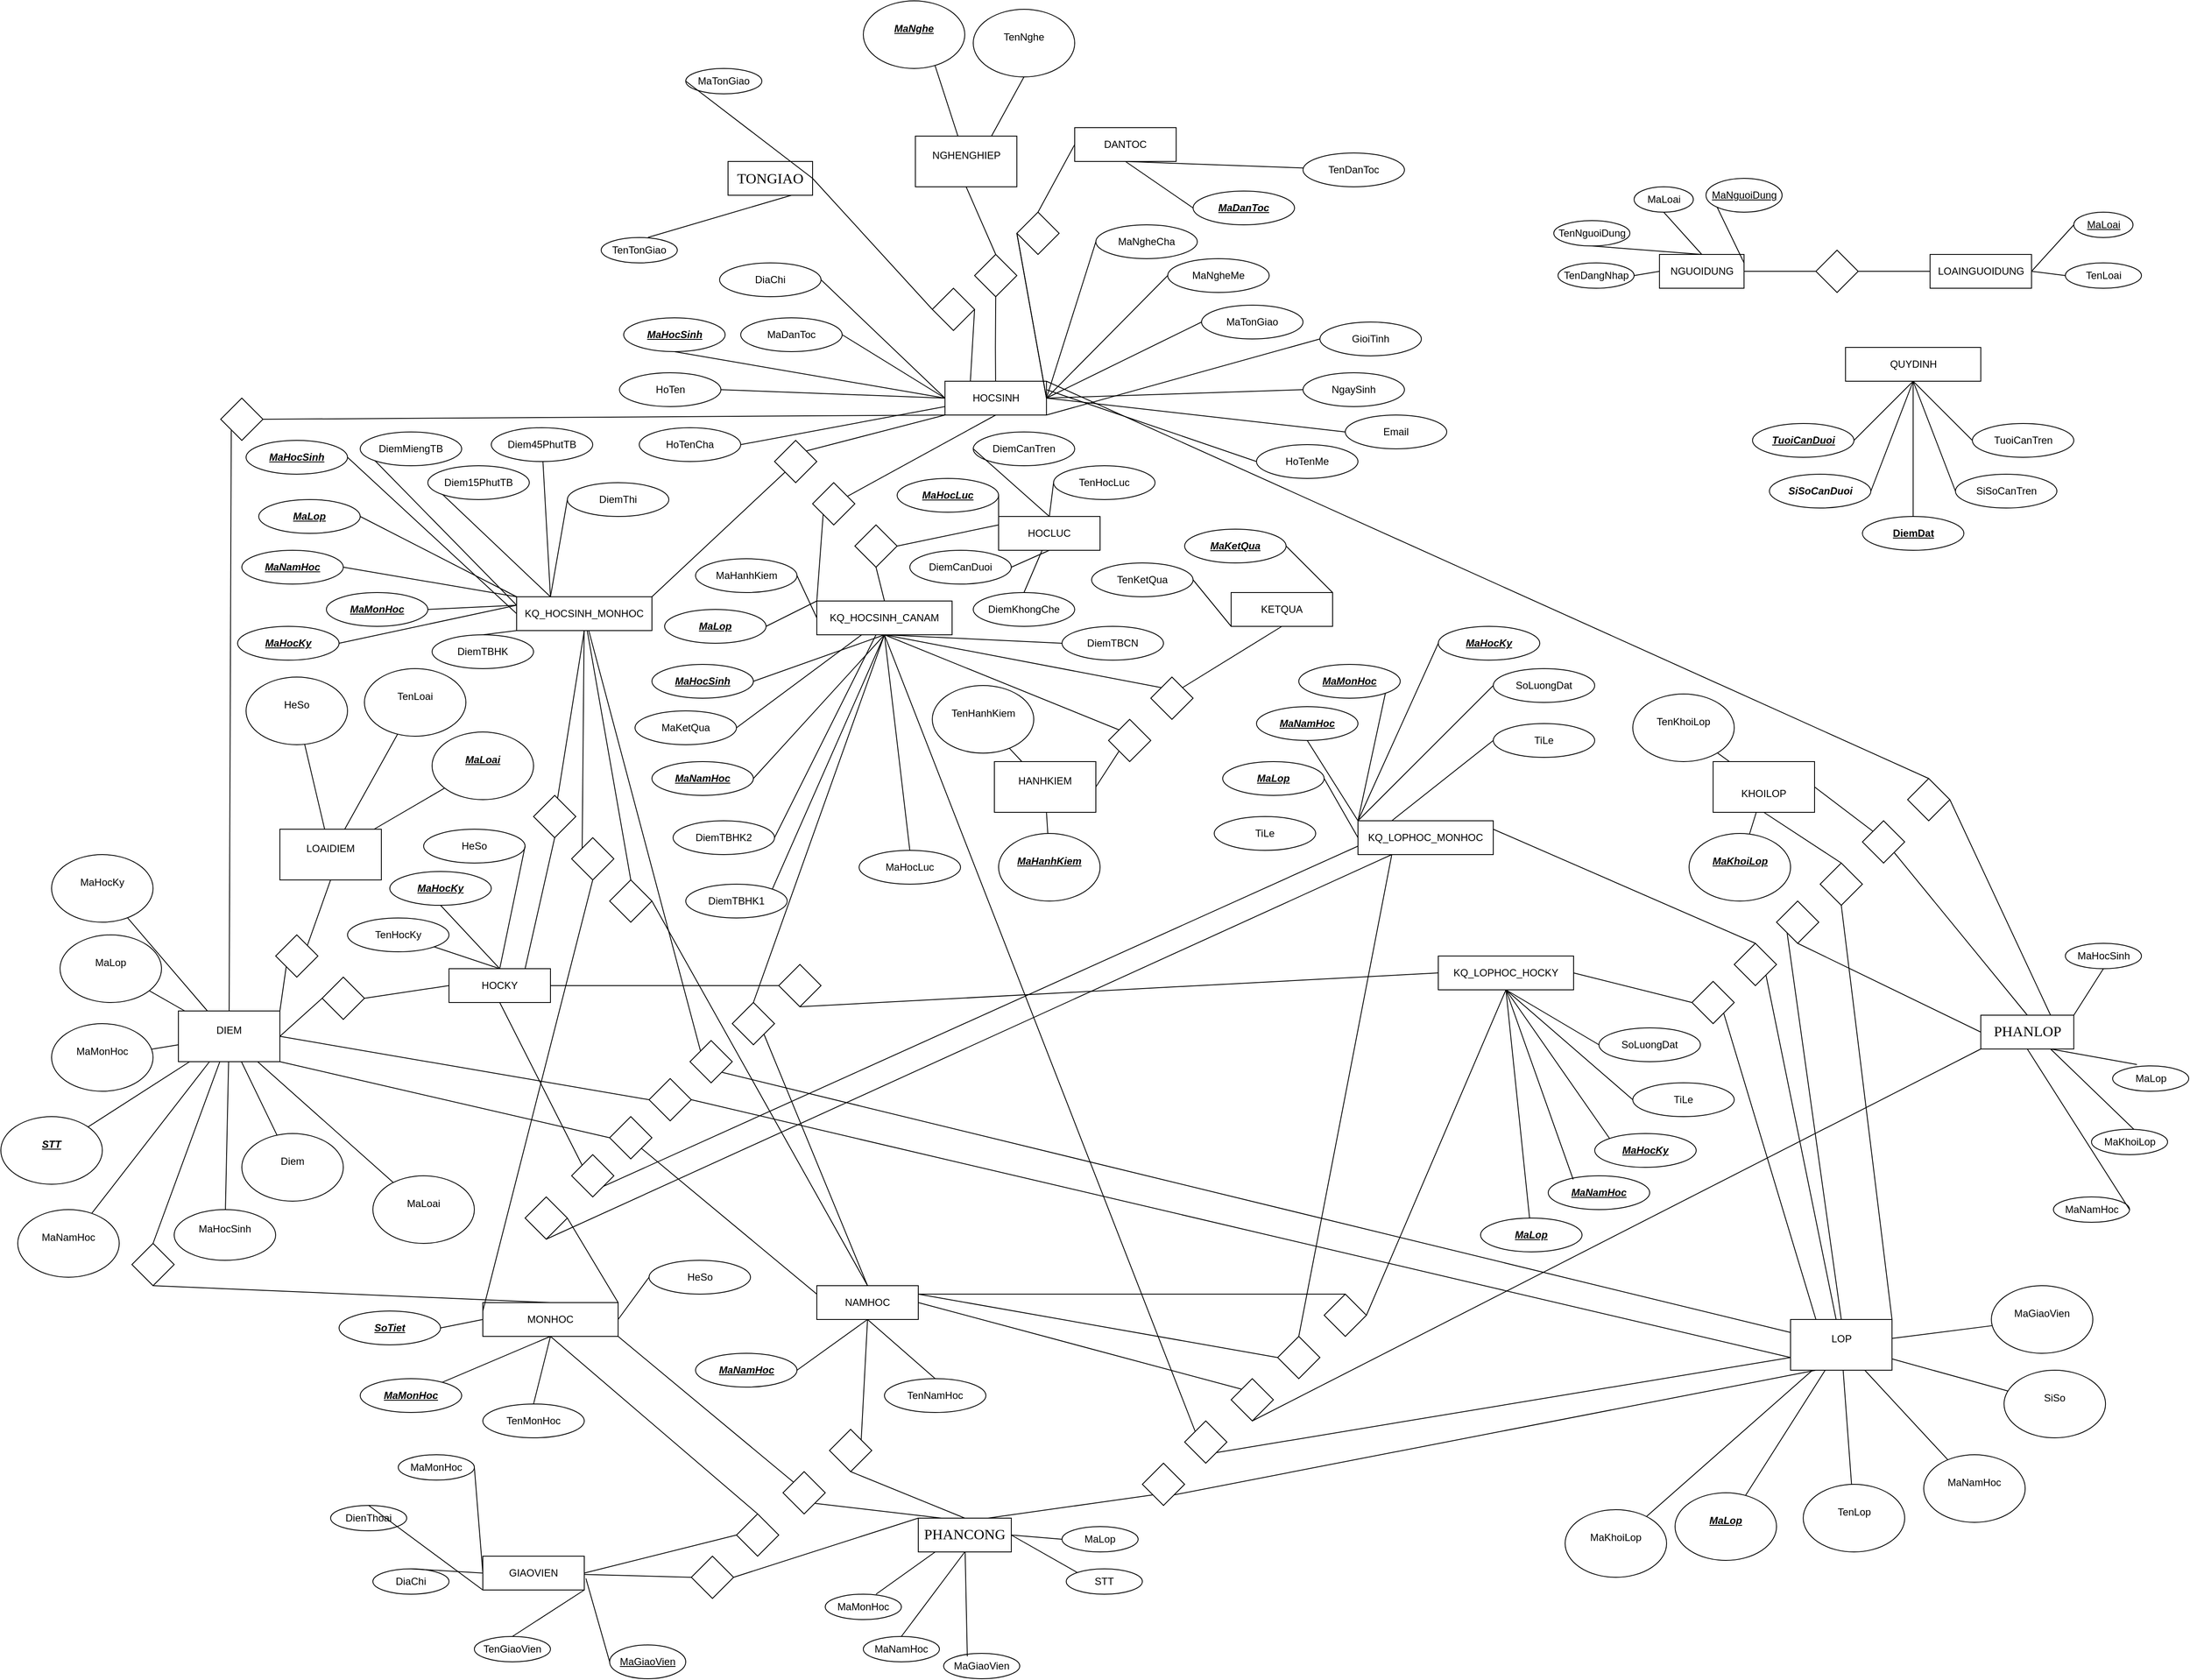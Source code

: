 <mxfile>
    <diagram id="qn-IENBSOCaLbvW9I9Vj" name="ERD">
        <mxGraphModel dx="4330" dy="2304" grid="1" gridSize="10" guides="1" tooltips="1" connect="1" arrows="1" fold="1" page="1" pageScale="1" pageWidth="850" pageHeight="1100" math="0" shadow="0">
            <root>
                <mxCell id="0"/>
                <mxCell id="1" parent="0"/>
                <mxCell id="2" value="KQ_HOCSINH_CANAM" style="rounded=0;whiteSpace=wrap;html=1;" parent="1" vertex="1">
                    <mxGeometry x="135" y="430" width="160" height="40" as="geometry"/>
                </mxCell>
                <mxCell id="3" value="KQ_LOPHOC_HOCKY" style="rounded=0;whiteSpace=wrap;html=1;" parent="1" vertex="1">
                    <mxGeometry x="870" y="850" width="160" height="40" as="geometry"/>
                </mxCell>
                <mxCell id="6" value="DANTOC" style="rounded=0;whiteSpace=wrap;html=1;" parent="1" vertex="1">
                    <mxGeometry x="440" y="-130" width="120" height="40" as="geometry"/>
                </mxCell>
                <mxCell id="7" value="HOCSINH" style="rounded=0;whiteSpace=wrap;html=1;" parent="1" vertex="1">
                    <mxGeometry x="286.59" y="170" width="120" height="40" as="geometry"/>
                </mxCell>
                <mxCell id="8" value="MaHocSinh" style="ellipse;whiteSpace=wrap;html=1;fontStyle=7" parent="1" vertex="1">
                    <mxGeometry x="-93.41" y="95" width="120" height="40" as="geometry"/>
                </mxCell>
                <mxCell id="10" value="HoTen" style="ellipse;whiteSpace=wrap;html=1;" parent="1" vertex="1">
                    <mxGeometry x="-98.41" y="160" width="120" height="40" as="geometry"/>
                </mxCell>
                <mxCell id="11" value="GioiTinh" style="ellipse;whiteSpace=wrap;html=1;" parent="1" vertex="1">
                    <mxGeometry x="730.0" y="100" width="120" height="40" as="geometry"/>
                </mxCell>
                <mxCell id="12" value="NgaySinh" style="ellipse;whiteSpace=wrap;html=1;" parent="1" vertex="1">
                    <mxGeometry x="710" y="160" width="120" height="40" as="geometry"/>
                </mxCell>
                <mxCell id="13" value="DiaChi" style="ellipse;whiteSpace=wrap;html=1;" parent="1" vertex="1">
                    <mxGeometry x="20" y="30" width="120" height="40" as="geometry"/>
                </mxCell>
                <mxCell id="14" value="HoTenCha" style="ellipse;whiteSpace=wrap;html=1;" parent="1" vertex="1">
                    <mxGeometry x="-75.0" y="225" width="120" height="40" as="geometry"/>
                </mxCell>
                <mxCell id="15" value="HoTenMe" style="ellipse;whiteSpace=wrap;html=1;" parent="1" vertex="1">
                    <mxGeometry x="655" y="245" width="120" height="40" as="geometry"/>
                </mxCell>
                <mxCell id="16" value="MaNgheMe" style="ellipse;whiteSpace=wrap;html=1;" parent="1" vertex="1">
                    <mxGeometry x="550" y="25" width="120" height="40" as="geometry"/>
                </mxCell>
                <mxCell id="17" value="MaNgheCha" style="ellipse;whiteSpace=wrap;html=1;" parent="1" vertex="1">
                    <mxGeometry x="465" y="-15" width="120" height="40" as="geometry"/>
                </mxCell>
                <mxCell id="18" value="MaDanToc" style="ellipse;whiteSpace=wrap;html=1;" parent="1" vertex="1">
                    <mxGeometry x="45" y="95" width="120" height="40" as="geometry"/>
                </mxCell>
                <mxCell id="19" value="Email" style="ellipse;whiteSpace=wrap;html=1;" parent="1" vertex="1">
                    <mxGeometry x="760.0" y="210" width="120" height="40" as="geometry"/>
                </mxCell>
                <mxCell id="20" value="MaTonGiao" style="ellipse;whiteSpace=wrap;html=1;" parent="1" vertex="1">
                    <mxGeometry x="590" y="80" width="120" height="40" as="geometry"/>
                </mxCell>
                <mxCell id="42" value="MaLop" style="ellipse;whiteSpace=wrap;html=1;fontStyle=7" parent="1" vertex="1">
                    <mxGeometry x="920" y="1160" width="120" height="40" as="geometry"/>
                </mxCell>
                <mxCell id="43" value="MaNamHoc" style="ellipse;whiteSpace=wrap;html=1;fontStyle=7" parent="1" vertex="1">
                    <mxGeometry x="1000" y="1110" width="120" height="40" as="geometry"/>
                </mxCell>
                <mxCell id="44" value="MaHocKy" style="ellipse;whiteSpace=wrap;html=1;fontStyle=7" parent="1" vertex="1">
                    <mxGeometry x="1055" y="1060" width="120" height="40" as="geometry"/>
                </mxCell>
                <mxCell id="45" value="SoLuongDat" style="ellipse;whiteSpace=wrap;html=1;" parent="1" vertex="1">
                    <mxGeometry x="1060" y="935" width="120" height="40" as="geometry"/>
                </mxCell>
                <mxCell id="46" value="TiLe" style="ellipse;whiteSpace=wrap;html=1;" parent="1" vertex="1">
                    <mxGeometry x="1100" y="1000" width="120" height="40" as="geometry"/>
                </mxCell>
                <mxCell id="ozZKKgz56phCd97yd1cv-52" value="MaDanToc" style="ellipse;whiteSpace=wrap;html=1;fontStyle=7" parent="1" vertex="1">
                    <mxGeometry x="580" y="-55" width="120" height="40" as="geometry"/>
                </mxCell>
                <mxCell id="ozZKKgz56phCd97yd1cv-53" value="TenDanToc" style="ellipse;whiteSpace=wrap;html=1;" parent="1" vertex="1">
                    <mxGeometry x="710" y="-100" width="120" height="40" as="geometry"/>
                </mxCell>
                <mxCell id="ozZKKgz56phCd97yd1cv-59" value="MaHocSinh" style="ellipse;whiteSpace=wrap;html=1;fontStyle=7" parent="1" vertex="1">
                    <mxGeometry x="-60" y="505" width="120" height="40" as="geometry"/>
                </mxCell>
                <mxCell id="ozZKKgz56phCd97yd1cv-60" value="MaLop" style="ellipse;whiteSpace=wrap;html=1;fontStyle=7" parent="1" vertex="1">
                    <mxGeometry x="-45" y="440" width="120" height="40" as="geometry"/>
                </mxCell>
                <mxCell id="ozZKKgz56phCd97yd1cv-61" value="MaNamHoc" style="ellipse;whiteSpace=wrap;html=1;fontStyle=7" parent="1" vertex="1">
                    <mxGeometry x="-60" y="620" width="120" height="40" as="geometry"/>
                </mxCell>
                <mxCell id="ozZKKgz56phCd97yd1cv-62" value="MaHocLuc" style="ellipse;whiteSpace=wrap;html=1;" parent="1" vertex="1">
                    <mxGeometry x="185" y="725" width="120" height="40" as="geometry"/>
                </mxCell>
                <mxCell id="ozZKKgz56phCd97yd1cv-63" value="MaHanhKiem" style="ellipse;whiteSpace=wrap;html=1;" parent="1" vertex="1">
                    <mxGeometry x="-8.41" y="380" width="120" height="40" as="geometry"/>
                </mxCell>
                <mxCell id="ozZKKgz56phCd97yd1cv-64" value="MaKetQua" style="ellipse;whiteSpace=wrap;html=1;" parent="1" vertex="1">
                    <mxGeometry x="-80" y="560" width="120" height="40" as="geometry"/>
                </mxCell>
                <mxCell id="ozZKKgz56phCd97yd1cv-65" value="DiemTBHK1" style="ellipse;whiteSpace=wrap;html=1;" parent="1" vertex="1">
                    <mxGeometry x="-20" y="765" width="120" height="40" as="geometry"/>
                </mxCell>
                <mxCell id="ozZKKgz56phCd97yd1cv-66" value="DiemTBHK2" style="ellipse;whiteSpace=wrap;html=1;" parent="1" vertex="1">
                    <mxGeometry x="-35" y="690" width="120" height="40" as="geometry"/>
                </mxCell>
                <mxCell id="ozZKKgz56phCd97yd1cv-67" value="DiemTBCN" style="ellipse;whiteSpace=wrap;html=1;" parent="1" vertex="1">
                    <mxGeometry x="425" y="460" width="120" height="40" as="geometry"/>
                </mxCell>
                <mxCell id="ozZKKgz56phCd97yd1cv-100" value="MaHocKy" style="ellipse;whiteSpace=wrap;html=1;fontStyle=7" parent="1" vertex="1">
                    <mxGeometry x="-550" y="460" width="120" height="40" as="geometry"/>
                </mxCell>
                <mxCell id="ozZKKgz56phCd97yd1cv-103" value="Diem45PhutTB" style="ellipse;whiteSpace=wrap;html=1;" parent="1" vertex="1">
                    <mxGeometry x="-250" y="225" width="120" height="40" as="geometry"/>
                </mxCell>
                <mxCell id="ozZKKgz56phCd97yd1cv-104" value="DiemThi" style="ellipse;whiteSpace=wrap;html=1;" parent="1" vertex="1">
                    <mxGeometry x="-160" y="290" width="120" height="40" as="geometry"/>
                </mxCell>
                <mxCell id="ozZKKgz56phCd97yd1cv-105" value="Diem15PhutTB" style="ellipse;whiteSpace=wrap;html=1;" parent="1" vertex="1">
                    <mxGeometry x="-325" y="270" width="120" height="40" as="geometry"/>
                </mxCell>
                <mxCell id="ozZKKgz56phCd97yd1cv-116" value="DiemTBHK" style="ellipse;whiteSpace=wrap;html=1;" parent="1" vertex="1">
                    <mxGeometry x="-320" y="470" width="120" height="40" as="geometry"/>
                </mxCell>
                <mxCell id="ozZKKgz56phCd97yd1cv-129" value="KQ_HOCSINH_MONHOC" style="rounded=0;whiteSpace=wrap;html=1;" parent="1" vertex="1">
                    <mxGeometry x="-220" y="425" width="160" height="40" as="geometry"/>
                </mxCell>
                <mxCell id="ozZKKgz56phCd97yd1cv-130" value="MaHocSinh" style="ellipse;whiteSpace=wrap;html=1;fontStyle=7" parent="1" vertex="1">
                    <mxGeometry x="-540" y="240" width="120" height="40" as="geometry"/>
                </mxCell>
                <mxCell id="ozZKKgz56phCd97yd1cv-131" value="MaLop" style="ellipse;whiteSpace=wrap;html=1;fontStyle=7" parent="1" vertex="1">
                    <mxGeometry x="-525" y="310" width="120" height="40" as="geometry"/>
                </mxCell>
                <mxCell id="ozZKKgz56phCd97yd1cv-132" value="MaNamHoc" style="ellipse;whiteSpace=wrap;html=1;fontStyle=7" parent="1" vertex="1">
                    <mxGeometry x="-545" y="370" width="120" height="40" as="geometry"/>
                </mxCell>
                <mxCell id="ozZKKgz56phCd97yd1cv-139" value="MaMonHoc" style="ellipse;whiteSpace=wrap;html=1;fontStyle=7" parent="1" vertex="1">
                    <mxGeometry x="-445" y="420" width="120" height="40" as="geometry"/>
                </mxCell>
                <mxCell id="ozZKKgz56phCd97yd1cv-140" value="DiemMiengTB" style="ellipse;whiteSpace=wrap;html=1;" parent="1" vertex="1">
                    <mxGeometry x="-405" y="230" width="120" height="40" as="geometry"/>
                </mxCell>
                <mxCell id="ozZKKgz56phCd97yd1cv-145" value="MaHocKy" style="ellipse;whiteSpace=wrap;html=1;fontStyle=7" parent="1" vertex="1">
                    <mxGeometry x="870" y="460" width="120" height="40" as="geometry"/>
                </mxCell>
                <mxCell id="ozZKKgz56phCd97yd1cv-165" value="KQ_LOPHOC_MONHOC" style="rounded=0;whiteSpace=wrap;html=1;" parent="1" vertex="1">
                    <mxGeometry x="775" y="690" width="160" height="40" as="geometry"/>
                </mxCell>
                <mxCell id="ozZKKgz56phCd97yd1cv-166" value="MaLop" style="ellipse;whiteSpace=wrap;html=1;fontStyle=7" parent="1" vertex="1">
                    <mxGeometry x="615" y="620" width="120" height="40" as="geometry"/>
                </mxCell>
                <mxCell id="ozZKKgz56phCd97yd1cv-168" value="TiLe" style="ellipse;whiteSpace=wrap;html=1;" parent="1" vertex="1">
                    <mxGeometry x="935" y="575" width="120" height="40" as="geometry"/>
                </mxCell>
                <mxCell id="ozZKKgz56phCd97yd1cv-175" value="MaMonHoc" style="ellipse;whiteSpace=wrap;html=1;fontStyle=7" parent="1" vertex="1">
                    <mxGeometry x="705" y="505" width="120" height="40" as="geometry"/>
                </mxCell>
                <mxCell id="ozZKKgz56phCd97yd1cv-176" value="SoLuongDat" style="ellipse;whiteSpace=wrap;html=1;" parent="1" vertex="1">
                    <mxGeometry x="935" y="510" width="120" height="40" as="geometry"/>
                </mxCell>
                <mxCell id="4Ncg72E9Az1ymrJVZynW-51" value="MaNamHoc" style="ellipse;whiteSpace=wrap;html=1;fontStyle=7" parent="1" vertex="1">
                    <mxGeometry x="655" y="555" width="120" height="40" as="geometry"/>
                </mxCell>
                <mxCell id="53" value="HOCLUC" style="rounded=0;whiteSpace=wrap;html=1;" parent="1" vertex="1">
                    <mxGeometry x="350" y="330" width="120" height="40" as="geometry"/>
                </mxCell>
                <mxCell id="54" value="MaHocLuc" style="ellipse;whiteSpace=wrap;html=1;fontStyle=7" parent="1" vertex="1">
                    <mxGeometry x="230" y="285" width="120" height="40" as="geometry"/>
                </mxCell>
                <mxCell id="55" value="DiemCanDuoi" style="ellipse;whiteSpace=wrap;html=1;" parent="1" vertex="1">
                    <mxGeometry x="245" y="370" width="120" height="40" as="geometry"/>
                </mxCell>
                <mxCell id="56" value="DiemKhongChe" style="ellipse;whiteSpace=wrap;html=1;" parent="1" vertex="1">
                    <mxGeometry x="320" y="420" width="120" height="40" as="geometry"/>
                </mxCell>
                <mxCell id="58" value="DiemCanTren" style="ellipse;whiteSpace=wrap;html=1;" parent="1" vertex="1">
                    <mxGeometry x="320" y="230" width="120" height="40" as="geometry"/>
                </mxCell>
                <mxCell id="63" value="TenHocLuc" style="ellipse;whiteSpace=wrap;html=1;" parent="1" vertex="1">
                    <mxGeometry x="415" y="270" width="120" height="40" as="geometry"/>
                </mxCell>
                <mxCell id="79" value="NAMHOC" style="rounded=0;whiteSpace=wrap;html=1;" parent="1" vertex="1">
                    <mxGeometry x="135.0" y="1240" width="120" height="40" as="geometry"/>
                </mxCell>
                <mxCell id="80" value="MaNamHoc" style="ellipse;whiteSpace=wrap;html=1;fontStyle=7" parent="1" vertex="1">
                    <mxGeometry x="-8.41" y="1320" width="120" height="40" as="geometry"/>
                </mxCell>
                <mxCell id="81" value="TenNamHoc" style="ellipse;whiteSpace=wrap;html=1;" parent="1" vertex="1">
                    <mxGeometry x="215" y="1350" width="120" height="40" as="geometry"/>
                </mxCell>
                <mxCell id="84" value="KETQUA" style="rounded=0;whiteSpace=wrap;html=1;" parent="1" vertex="1">
                    <mxGeometry x="625" y="420" width="120" height="40" as="geometry"/>
                </mxCell>
                <mxCell id="85" value="MaKetQua" style="ellipse;whiteSpace=wrap;html=1;fontStyle=7" parent="1" vertex="1">
                    <mxGeometry x="570" y="345" width="120" height="40" as="geometry"/>
                </mxCell>
                <mxCell id="86" value="TenKetQua" style="ellipse;whiteSpace=wrap;html=1;" parent="1" vertex="1">
                    <mxGeometry x="460" y="385" width="120" height="40" as="geometry"/>
                </mxCell>
                <mxCell id="89" value="HOCKY" style="rounded=0;whiteSpace=wrap;html=1;" parent="1" vertex="1">
                    <mxGeometry x="-300" y="865" width="120" height="40" as="geometry"/>
                </mxCell>
                <mxCell id="90" value="MaHocKy" style="ellipse;whiteSpace=wrap;html=1;fontStyle=7" parent="1" vertex="1">
                    <mxGeometry x="-370" y="750" width="120" height="40" as="geometry"/>
                </mxCell>
                <mxCell id="91" value="TenHocKy" style="ellipse;whiteSpace=wrap;html=1;" parent="1" vertex="1">
                    <mxGeometry x="-420" y="805" width="120" height="40" as="geometry"/>
                </mxCell>
                <mxCell id="94" value="HeSo" style="ellipse;whiteSpace=wrap;html=1;" parent="1" vertex="1">
                    <mxGeometry x="-330" y="700" width="120" height="40" as="geometry"/>
                </mxCell>
                <mxCell id="96" value="MONHOC" style="rounded=0;whiteSpace=wrap;html=1;" parent="1" vertex="1">
                    <mxGeometry x="-260" y="1260" width="160" height="40" as="geometry"/>
                </mxCell>
                <mxCell id="97" value="MaMonHoc" style="ellipse;whiteSpace=wrap;html=1;fontStyle=7" parent="1" vertex="1">
                    <mxGeometry x="-405" y="1350" width="120" height="40" as="geometry"/>
                </mxCell>
                <mxCell id="98" value="SoTiet" style="ellipse;whiteSpace=wrap;html=1;fontStyle=7" parent="1" vertex="1">
                    <mxGeometry x="-430" y="1270" width="120" height="40" as="geometry"/>
                </mxCell>
                <mxCell id="100" value="TenMonHoc" style="ellipse;whiteSpace=wrap;html=1;" parent="1" vertex="1">
                    <mxGeometry x="-260" y="1380" width="120" height="40" as="geometry"/>
                </mxCell>
                <mxCell id="101" value="HeSo" style="ellipse;whiteSpace=wrap;html=1;" parent="1" vertex="1">
                    <mxGeometry x="-63.41" y="1210" width="120" height="40" as="geometry"/>
                </mxCell>
                <mxCell id="107" value="QUYDINH" style="rounded=0;whiteSpace=wrap;html=1;" parent="1" vertex="1">
                    <mxGeometry x="1351.59" y="130" width="160" height="40" as="geometry"/>
                </mxCell>
                <mxCell id="108" value="TuoiCanDuoi" style="ellipse;whiteSpace=wrap;html=1;fontStyle=7" parent="1" vertex="1">
                    <mxGeometry x="1241.59" y="220" width="120" height="40" as="geometry"/>
                </mxCell>
                <mxCell id="109" value="SiSoCanDuoi" style="ellipse;whiteSpace=wrap;html=1;fontStyle=3" parent="1" vertex="1">
                    <mxGeometry x="1261.59" y="280" width="120" height="40" as="geometry"/>
                </mxCell>
                <mxCell id="110" value="&lt;span style=&quot;font-style: normal;&quot;&gt;DiemDat&lt;/span&gt;" style="ellipse;whiteSpace=wrap;html=1;fontStyle=7" parent="1" vertex="1">
                    <mxGeometry x="1371.59" y="330" width="120" height="40" as="geometry"/>
                </mxCell>
                <mxCell id="111" value="TuoiCanTren" style="ellipse;whiteSpace=wrap;html=1;" parent="1" vertex="1">
                    <mxGeometry x="1501.59" y="220" width="120" height="40" as="geometry"/>
                </mxCell>
                <mxCell id="112" value="SiSoCanTren" style="ellipse;whiteSpace=wrap;html=1;" parent="1" vertex="1">
                    <mxGeometry x="1481.59" y="280" width="120" height="40" as="geometry"/>
                </mxCell>
                <mxCell id="118" value="&#10;NGHENGHIEP&#10;&#10;" style="rounded=0;whiteSpace=wrap;html=1;" parent="1" vertex="1">
                    <mxGeometry x="251.59" y="-120" width="120" height="60" as="geometry"/>
                </mxCell>
                <mxCell id="119" value="" style="endArrow=none;html=1;exitX=0.5;exitY=0;exitDx=0;exitDy=0;" parent="1" source="120" target="118" edge="1">
                    <mxGeometry width="50" height="50" relative="1" as="geometry">
                        <mxPoint x="256.59" as="sourcePoint"/>
                        <mxPoint x="306.59" y="-50" as="targetPoint"/>
                    </mxGeometry>
                </mxCell>
                <mxCell id="120" value="&#10;MaNghe&#10;&#10;" style="ellipse;whiteSpace=wrap;html=1;fontStyle=7" parent="1" vertex="1">
                    <mxGeometry x="190" y="-280" width="120" height="80" as="geometry"/>
                </mxCell>
                <mxCell id="121" value="&#10;TenNghe&#10;&#10;" style="ellipse;whiteSpace=wrap;html=1;" parent="1" vertex="1">
                    <mxGeometry x="320" y="-270" width="120" height="80" as="geometry"/>
                </mxCell>
                <mxCell id="122" value="" style="endArrow=none;html=1;exitX=0.5;exitY=1;exitDx=0;exitDy=0;entryX=0.75;entryY=0;entryDx=0;entryDy=0;" parent="1" source="121" target="118" edge="1">
                    <mxGeometry width="50" height="50" relative="1" as="geometry">
                        <mxPoint x="256.59" as="sourcePoint"/>
                        <mxPoint x="306.59" y="-50" as="targetPoint"/>
                    </mxGeometry>
                </mxCell>
                <mxCell id="123" value="&lt;br&gt;KHOILOP" style="rounded=0;whiteSpace=wrap;html=1;" parent="1" vertex="1">
                    <mxGeometry x="1195" y="620" width="120" height="60" as="geometry"/>
                </mxCell>
                <mxCell id="124" value="&#10;MaKhoiLop&#10;&#10;" style="ellipse;whiteSpace=wrap;html=1;fontStyle=7" parent="1" vertex="1">
                    <mxGeometry x="1166.59" y="705" width="120" height="80" as="geometry"/>
                </mxCell>
                <mxCell id="125" value="&#10;TenKhoiLop&#10;&#10;" style="ellipse;whiteSpace=wrap;html=1;" parent="1" vertex="1">
                    <mxGeometry x="1100" y="540" width="120" height="80" as="geometry"/>
                </mxCell>
                <mxCell id="126" value="" style="endArrow=none;html=1;" parent="1" source="125" target="123" edge="1">
                    <mxGeometry width="50" height="50" relative="1" as="geometry">
                        <mxPoint x="1131.59" y="630" as="sourcePoint"/>
                        <mxPoint x="1181.59" y="580" as="targetPoint"/>
                    </mxGeometry>
                </mxCell>
                <mxCell id="127" value="" style="endArrow=none;html=1;" parent="1" source="124" target="123" edge="1">
                    <mxGeometry width="50" height="50" relative="1" as="geometry">
                        <mxPoint x="1131.59" y="630" as="sourcePoint"/>
                        <mxPoint x="1181.59" y="580" as="targetPoint"/>
                    </mxGeometry>
                </mxCell>
                <mxCell id="128" value="&#10; LOP&#10;&#10;" style="rounded=0;whiteSpace=wrap;html=1;" parent="1" vertex="1">
                    <mxGeometry x="1286.59" y="1280" width="120" height="60" as="geometry"/>
                </mxCell>
                <mxCell id="129" value="&#10;MaLop&#10;&#10;" style="ellipse;whiteSpace=wrap;html=1;fontStyle=7" parent="1" vertex="1">
                    <mxGeometry x="1150" y="1485" width="120" height="80" as="geometry"/>
                </mxCell>
                <mxCell id="130" value="&#10;TenLop&#10;&#10;" style="ellipse;whiteSpace=wrap;html=1;" parent="1" vertex="1">
                    <mxGeometry x="1301.59" y="1475" width="120" height="80" as="geometry"/>
                </mxCell>
                <mxCell id="131" value="&#10;MaKhoiLop&#10;&#10;" style="ellipse;whiteSpace=wrap;html=1;" parent="1" vertex="1">
                    <mxGeometry x="1020.0" y="1505" width="120" height="80" as="geometry"/>
                </mxCell>
                <mxCell id="132" value="&#10;MaNamHoc&#10;&#10;" style="ellipse;whiteSpace=wrap;html=1;" parent="1" vertex="1">
                    <mxGeometry x="1444.09" y="1440" width="120" height="80" as="geometry"/>
                </mxCell>
                <mxCell id="133" value="&#10;SiSo&#10;&#10;" style="ellipse;whiteSpace=wrap;html=1;" parent="1" vertex="1">
                    <mxGeometry x="1539.09" y="1340" width="120" height="80" as="geometry"/>
                </mxCell>
                <mxCell id="134" value="&#10;MaGiaoVien&#10;&#10;" style="ellipse;whiteSpace=wrap;html=1;" parent="1" vertex="1">
                    <mxGeometry x="1524.09" y="1240" width="120" height="80" as="geometry"/>
                </mxCell>
                <mxCell id="135" value="" style="endArrow=none;html=1;" parent="1" source="134" target="128" edge="1">
                    <mxGeometry width="50" height="50" relative="1" as="geometry">
                        <mxPoint x="1011.59" y="850" as="sourcePoint"/>
                        <mxPoint x="1061.59" y="800" as="targetPoint"/>
                    </mxGeometry>
                </mxCell>
                <mxCell id="136" value="" style="endArrow=none;html=1;" parent="1" source="128" target="131" edge="1">
                    <mxGeometry width="50" height="50" relative="1" as="geometry">
                        <mxPoint x="1011.59" y="850" as="sourcePoint"/>
                        <mxPoint x="1061.59" y="800" as="targetPoint"/>
                    </mxGeometry>
                </mxCell>
                <mxCell id="137" value="" style="endArrow=none;html=1;" parent="1" source="129" target="128" edge="1">
                    <mxGeometry width="50" height="50" relative="1" as="geometry">
                        <mxPoint x="1011.59" y="850" as="sourcePoint"/>
                        <mxPoint x="1061.59" y="800" as="targetPoint"/>
                    </mxGeometry>
                </mxCell>
                <mxCell id="138" value="" style="endArrow=none;html=1;" parent="1" source="130" target="128" edge="1">
                    <mxGeometry width="50" height="50" relative="1" as="geometry">
                        <mxPoint x="1011.59" y="850" as="sourcePoint"/>
                        <mxPoint x="1061.59" y="800" as="targetPoint"/>
                    </mxGeometry>
                </mxCell>
                <mxCell id="139" value="" style="endArrow=none;html=1;" parent="1" source="128" target="132" edge="1">
                    <mxGeometry width="50" height="50" relative="1" as="geometry">
                        <mxPoint x="1011.59" y="850" as="sourcePoint"/>
                        <mxPoint x="1061.59" y="800" as="targetPoint"/>
                    </mxGeometry>
                </mxCell>
                <mxCell id="140" value="" style="endArrow=none;html=1;" parent="1" source="128" target="133" edge="1">
                    <mxGeometry width="50" height="50" relative="1" as="geometry">
                        <mxPoint x="1011.59" y="850" as="sourcePoint"/>
                        <mxPoint x="1061.59" y="800" as="targetPoint"/>
                    </mxGeometry>
                </mxCell>
                <mxCell id="141" value="&#10;HANHKIEM&#10;&#10;" style="rounded=0;whiteSpace=wrap;html=1;" parent="1" vertex="1">
                    <mxGeometry x="345" y="620" width="120" height="60" as="geometry"/>
                </mxCell>
                <mxCell id="142" value="&#10;MaHanhKiem&#10;&#10;" style="ellipse;whiteSpace=wrap;html=1;fontStyle=7" parent="1" vertex="1">
                    <mxGeometry x="350" y="705" width="120" height="80" as="geometry"/>
                </mxCell>
                <mxCell id="143" value="&#10;TenHanhKiem&#10;&#10;" style="ellipse;whiteSpace=wrap;html=1;" parent="1" vertex="1">
                    <mxGeometry x="271.59" y="530" width="120" height="80" as="geometry"/>
                </mxCell>
                <mxCell id="144" value="" style="endArrow=none;html=1;" parent="1" source="142" target="141" edge="1">
                    <mxGeometry width="50" height="50" relative="1" as="geometry">
                        <mxPoint x="60" y="815" as="sourcePoint"/>
                        <mxPoint x="110" y="765" as="targetPoint"/>
                    </mxGeometry>
                </mxCell>
                <mxCell id="145" value="" style="endArrow=none;html=1;" parent="1" source="143" target="141" edge="1">
                    <mxGeometry width="50" height="50" relative="1" as="geometry">
                        <mxPoint x="60" y="815" as="sourcePoint"/>
                        <mxPoint x="110" y="765" as="targetPoint"/>
                    </mxGeometry>
                </mxCell>
                <mxCell id="146" value="&#10;DIEM&#10;&#10;" style="rounded=0;whiteSpace=wrap;html=1;" parent="1" vertex="1">
                    <mxGeometry x="-620" y="915" width="120" height="60" as="geometry"/>
                </mxCell>
                <mxCell id="147" value="&#10;STT&#10;&#10;" style="ellipse;whiteSpace=wrap;html=1;fontStyle=7" parent="1" vertex="1">
                    <mxGeometry x="-830" y="1040" width="120" height="80" as="geometry"/>
                </mxCell>
                <mxCell id="148" value="&#10;MaHocSinh&#10;&#10;" style="ellipse;whiteSpace=wrap;html=1;" parent="1" vertex="1">
                    <mxGeometry x="-625" y="1150" width="120" height="60" as="geometry"/>
                </mxCell>
                <mxCell id="149" value="&#10;MaMonHoc&#10;&#10;" style="ellipse;whiteSpace=wrap;html=1;" parent="1" vertex="1">
                    <mxGeometry x="-770" y="930" width="120" height="80" as="geometry"/>
                </mxCell>
                <mxCell id="150" value="&#10;MaHocKy&#10;&#10;" style="ellipse;whiteSpace=wrap;html=1;" parent="1" vertex="1">
                    <mxGeometry x="-770" y="730" width="120" height="80" as="geometry"/>
                </mxCell>
                <mxCell id="151" value="&#10;MaNamHoc&#10;&#10;" style="ellipse;whiteSpace=wrap;html=1;" parent="1" vertex="1">
                    <mxGeometry x="-810" y="1150" width="120" height="80" as="geometry"/>
                </mxCell>
                <mxCell id="152" value="&#10;MaLop&#10;&#10;" style="ellipse;whiteSpace=wrap;html=1;" parent="1" vertex="1">
                    <mxGeometry x="-760" y="825" width="120" height="80" as="geometry"/>
                </mxCell>
                <mxCell id="153" value="&#10;MaLoai&#10;&#10;" style="ellipse;whiteSpace=wrap;html=1;" parent="1" vertex="1">
                    <mxGeometry x="-390" y="1110" width="120" height="80" as="geometry"/>
                </mxCell>
                <mxCell id="154" value="&#10;Diem&#10;&#10;" style="ellipse;whiteSpace=wrap;html=1;" parent="1" vertex="1">
                    <mxGeometry x="-545" y="1060" width="120" height="80" as="geometry"/>
                </mxCell>
                <mxCell id="155" value="" style="endArrow=none;html=1;" parent="1" source="146" target="150" edge="1">
                    <mxGeometry width="50" height="50" relative="1" as="geometry">
                        <mxPoint x="-375" y="980" as="sourcePoint"/>
                        <mxPoint x="-325" y="930" as="targetPoint"/>
                    </mxGeometry>
                </mxCell>
                <mxCell id="156" value="" style="endArrow=none;html=1;" parent="1" source="147" target="146" edge="1">
                    <mxGeometry width="50" height="50" relative="1" as="geometry">
                        <mxPoint x="-375" y="980" as="sourcePoint"/>
                        <mxPoint x="-325" y="930" as="targetPoint"/>
                    </mxGeometry>
                </mxCell>
                <mxCell id="157" value="" style="endArrow=none;html=1;" parent="1" source="146" target="152" edge="1">
                    <mxGeometry width="50" height="50" relative="1" as="geometry">
                        <mxPoint x="-375" y="980" as="sourcePoint"/>
                        <mxPoint x="-325" y="930" as="targetPoint"/>
                    </mxGeometry>
                </mxCell>
                <mxCell id="158" value="" style="endArrow=none;html=1;" parent="1" source="148" target="146" edge="1">
                    <mxGeometry width="50" height="50" relative="1" as="geometry">
                        <mxPoint x="-375" y="980" as="sourcePoint"/>
                        <mxPoint x="-325" y="930" as="targetPoint"/>
                    </mxGeometry>
                </mxCell>
                <mxCell id="159" value="" style="endArrow=none;html=1;" parent="1" source="153" target="146" edge="1">
                    <mxGeometry width="50" height="50" relative="1" as="geometry">
                        <mxPoint x="-375" y="980" as="sourcePoint"/>
                        <mxPoint x="-325" y="930" as="targetPoint"/>
                    </mxGeometry>
                </mxCell>
                <mxCell id="160" value="" style="endArrow=none;html=1;" parent="1" source="146" target="154" edge="1">
                    <mxGeometry width="50" height="50" relative="1" as="geometry">
                        <mxPoint x="-375" y="980" as="sourcePoint"/>
                        <mxPoint x="-325" y="930" as="targetPoint"/>
                    </mxGeometry>
                </mxCell>
                <mxCell id="161" value="" style="endArrow=none;html=1;" parent="1" source="151" target="146" edge="1">
                    <mxGeometry width="50" height="50" relative="1" as="geometry">
                        <mxPoint x="-375" y="980" as="sourcePoint"/>
                        <mxPoint x="-325" y="930" as="targetPoint"/>
                    </mxGeometry>
                </mxCell>
                <mxCell id="162" value="" style="endArrow=none;html=1;" parent="1" source="149" target="146" edge="1">
                    <mxGeometry width="50" height="50" relative="1" as="geometry">
                        <mxPoint x="-375" y="980" as="sourcePoint"/>
                        <mxPoint x="-325" y="930" as="targetPoint"/>
                    </mxGeometry>
                </mxCell>
                <mxCell id="163" value="&#10;LOAIDIEM&#10;&#10;" style="rounded=0;whiteSpace=wrap;html=1;" parent="1" vertex="1">
                    <mxGeometry x="-500.0" y="700" width="120" height="60" as="geometry"/>
                </mxCell>
                <mxCell id="164" value="&#10;MaLoai&#10;&#10;" style="ellipse;whiteSpace=wrap;html=1;fontStyle=7" parent="1" vertex="1">
                    <mxGeometry x="-320.0" y="585" width="120" height="80" as="geometry"/>
                </mxCell>
                <mxCell id="165" value="&#10;TenLoai&#10;&#10;" style="ellipse;whiteSpace=wrap;html=1;" parent="1" vertex="1">
                    <mxGeometry x="-400.0" y="510" width="120" height="80" as="geometry"/>
                </mxCell>
                <mxCell id="166" value="&#10;HeSo&#10;&#10;" style="ellipse;whiteSpace=wrap;html=1;" parent="1" vertex="1">
                    <mxGeometry x="-540.0" y="520" width="120" height="80" as="geometry"/>
                </mxCell>
                <mxCell id="167" value="" style="endArrow=none;html=1;" parent="1" source="164" target="163" edge="1">
                    <mxGeometry width="50" height="50" relative="1" as="geometry">
                        <mxPoint x="51.59" y="590" as="sourcePoint"/>
                        <mxPoint x="101.59" y="540" as="targetPoint"/>
                    </mxGeometry>
                </mxCell>
                <mxCell id="168" value="" style="endArrow=none;html=1;" parent="1" source="165" target="163" edge="1">
                    <mxGeometry width="50" height="50" relative="1" as="geometry">
                        <mxPoint x="51.59" y="590" as="sourcePoint"/>
                        <mxPoint x="101.59" y="540" as="targetPoint"/>
                    </mxGeometry>
                </mxCell>
                <mxCell id="169" value="" style="endArrow=none;html=1;" parent="1" source="163" target="166" edge="1">
                    <mxGeometry width="50" height="50" relative="1" as="geometry">
                        <mxPoint x="51.59" y="590" as="sourcePoint"/>
                        <mxPoint x="101.59" y="540" as="targetPoint"/>
                    </mxGeometry>
                </mxCell>
                <mxCell id="ZsIv8-03AnOHkfygQfXm-170" value="NGUOIDUNG" style="rounded=0;whiteSpace=wrap;html=1;" parent="1" vertex="1">
                    <mxGeometry x="1131.59" y="20" width="100" height="40" as="geometry"/>
                </mxCell>
                <mxCell id="ZsIv8-03AnOHkfygQfXm-171" value="&lt;u&gt;MaNguoiDung&lt;/u&gt;" style="ellipse;whiteSpace=wrap;html=1;" parent="1" vertex="1">
                    <mxGeometry x="1186.59" y="-70" width="90" height="40" as="geometry"/>
                </mxCell>
                <mxCell id="ZsIv8-03AnOHkfygQfXm-172" value="TenNguoiDung" style="ellipse;whiteSpace=wrap;html=1;" parent="1" vertex="1">
                    <mxGeometry x="1006.59" y="-20" width="90" height="30" as="geometry"/>
                </mxCell>
                <mxCell id="ZsIv8-03AnOHkfygQfXm-173" value="MaLoai" style="ellipse;whiteSpace=wrap;html=1;" parent="1" vertex="1">
                    <mxGeometry x="1101.59" y="-60" width="70" height="30" as="geometry"/>
                </mxCell>
                <mxCell id="ZsIv8-03AnOHkfygQfXm-174" value="TenDangNhap" style="ellipse;whiteSpace=wrap;html=1;" parent="1" vertex="1">
                    <mxGeometry x="1011.59" y="30" width="90" height="30" as="geometry"/>
                </mxCell>
                <mxCell id="ZsIv8-03AnOHkfygQfXm-175" value="" style="endArrow=none;html=1;rounded=0;exitX=0.5;exitY=1;exitDx=0;exitDy=0;entryX=0.5;entryY=0;entryDx=0;entryDy=0;" parent="1" source="ZsIv8-03AnOHkfygQfXm-172" target="ZsIv8-03AnOHkfygQfXm-170" edge="1">
                    <mxGeometry width="50" height="50" relative="1" as="geometry">
                        <mxPoint x="1231.59" y="90" as="sourcePoint"/>
                        <mxPoint x="1281.59" y="40" as="targetPoint"/>
                    </mxGeometry>
                </mxCell>
                <mxCell id="ZsIv8-03AnOHkfygQfXm-176" value="" style="endArrow=none;html=1;rounded=0;entryX=0.5;entryY=1;entryDx=0;entryDy=0;exitX=0.5;exitY=0;exitDx=0;exitDy=0;" parent="1" source="ZsIv8-03AnOHkfygQfXm-170" target="ZsIv8-03AnOHkfygQfXm-173" edge="1">
                    <mxGeometry width="50" height="50" relative="1" as="geometry">
                        <mxPoint x="1201.59" y="40" as="sourcePoint"/>
                        <mxPoint x="1251.59" y="-10" as="targetPoint"/>
                    </mxGeometry>
                </mxCell>
                <mxCell id="ZsIv8-03AnOHkfygQfXm-177" value="" style="endArrow=none;html=1;rounded=0;entryX=0;entryY=1;entryDx=0;entryDy=0;exitX=1;exitY=0.25;exitDx=0;exitDy=0;" parent="1" source="ZsIv8-03AnOHkfygQfXm-170" target="ZsIv8-03AnOHkfygQfXm-171" edge="1">
                    <mxGeometry width="50" height="50" relative="1" as="geometry">
                        <mxPoint x="1291.59" y="160" as="sourcePoint"/>
                        <mxPoint x="1341.59" y="110" as="targetPoint"/>
                    </mxGeometry>
                </mxCell>
                <mxCell id="ZsIv8-03AnOHkfygQfXm-178" value="" style="endArrow=none;html=1;rounded=0;exitX=1;exitY=0.5;exitDx=0;exitDy=0;entryX=0;entryY=0.5;entryDx=0;entryDy=0;" parent="1" source="ZsIv8-03AnOHkfygQfXm-174" target="ZsIv8-03AnOHkfygQfXm-170" edge="1">
                    <mxGeometry width="50" height="50" relative="1" as="geometry">
                        <mxPoint x="1251.59" y="90" as="sourcePoint"/>
                        <mxPoint x="1301.59" y="40" as="targetPoint"/>
                    </mxGeometry>
                </mxCell>
                <mxCell id="ZsIv8-03AnOHkfygQfXm-179" value="LOAINGUOIDUNG" style="rounded=0;whiteSpace=wrap;html=1;" parent="1" vertex="1">
                    <mxGeometry x="1451.59" y="20" width="120" height="40" as="geometry"/>
                </mxCell>
                <mxCell id="ZsIv8-03AnOHkfygQfXm-180" value="&lt;u&gt;MaLoai&lt;/u&gt;" style="ellipse;whiteSpace=wrap;html=1;" parent="1" vertex="1">
                    <mxGeometry x="1621.59" y="-30" width="70" height="30" as="geometry"/>
                </mxCell>
                <mxCell id="ZsIv8-03AnOHkfygQfXm-181" value="TenLoai" style="ellipse;whiteSpace=wrap;html=1;" parent="1" vertex="1">
                    <mxGeometry x="1611.59" y="30" width="90" height="30" as="geometry"/>
                </mxCell>
                <mxCell id="ZsIv8-03AnOHkfygQfXm-182" value="" style="endArrow=none;html=1;rounded=0;entryX=0;entryY=0.5;entryDx=0;entryDy=0;exitX=1;exitY=0.5;exitDx=0;exitDy=0;" parent="1" source="ZsIv8-03AnOHkfygQfXm-179" target="ZsIv8-03AnOHkfygQfXm-180" edge="1">
                    <mxGeometry width="50" height="50" relative="1" as="geometry">
                        <mxPoint x="1381.59" y="80" as="sourcePoint"/>
                        <mxPoint x="1431.59" y="30" as="targetPoint"/>
                    </mxGeometry>
                </mxCell>
                <mxCell id="ZsIv8-03AnOHkfygQfXm-183" value="" style="endArrow=none;html=1;rounded=0;entryX=0;entryY=0.5;entryDx=0;entryDy=0;exitX=1;exitY=0.5;exitDx=0;exitDy=0;" parent="1" source="ZsIv8-03AnOHkfygQfXm-179" target="ZsIv8-03AnOHkfygQfXm-181" edge="1">
                    <mxGeometry width="50" height="50" relative="1" as="geometry">
                        <mxPoint x="1601.59" y="140" as="sourcePoint"/>
                        <mxPoint x="1651.59" y="90" as="targetPoint"/>
                    </mxGeometry>
                </mxCell>
                <mxCell id="ZsIv8-03AnOHkfygQfXm-184" value="GIAOVIEN" style="rounded=0;whiteSpace=wrap;html=1;" parent="1" vertex="1">
                    <mxGeometry x="-260" y="1560" width="120" height="40" as="geometry"/>
                </mxCell>
                <mxCell id="ZsIv8-03AnOHkfygQfXm-185" value="&lt;u&gt;MaGiaoVien&lt;/u&gt;" style="ellipse;whiteSpace=wrap;html=1;" parent="1" vertex="1">
                    <mxGeometry x="-110" y="1665" width="90" height="40" as="geometry"/>
                </mxCell>
                <mxCell id="ZsIv8-03AnOHkfygQfXm-186" value="TenGiaoVien" style="ellipse;whiteSpace=wrap;html=1;" parent="1" vertex="1">
                    <mxGeometry x="-270" y="1655" width="90" height="30" as="geometry"/>
                </mxCell>
                <mxCell id="ZsIv8-03AnOHkfygQfXm-187" value="DiaChi" style="ellipse;whiteSpace=wrap;html=1;" parent="1" vertex="1">
                    <mxGeometry x="-390" y="1575" width="90" height="30" as="geometry"/>
                </mxCell>
                <mxCell id="ZsIv8-03AnOHkfygQfXm-188" value="DienThoai" style="ellipse;whiteSpace=wrap;html=1;" parent="1" vertex="1">
                    <mxGeometry x="-440" y="1500" width="90" height="30" as="geometry"/>
                </mxCell>
                <mxCell id="ZsIv8-03AnOHkfygQfXm-189" value="MaMonHoc" style="ellipse;whiteSpace=wrap;html=1;" parent="1" vertex="1">
                    <mxGeometry x="-360" y="1440" width="90" height="30" as="geometry"/>
                </mxCell>
                <mxCell id="ZsIv8-03AnOHkfygQfXm-190" value="" style="endArrow=none;html=1;rounded=0;entryX=0;entryY=0.5;entryDx=0;entryDy=0;exitX=1.016;exitY=0.659;exitDx=0;exitDy=0;exitPerimeter=0;" parent="1" source="ZsIv8-03AnOHkfygQfXm-184" target="ZsIv8-03AnOHkfygQfXm-185" edge="1">
                    <mxGeometry width="50" height="50" relative="1" as="geometry">
                        <mxPoint x="-120" y="1540" as="sourcePoint"/>
                        <mxPoint x="-70" y="1490" as="targetPoint"/>
                    </mxGeometry>
                </mxCell>
                <mxCell id="ZsIv8-03AnOHkfygQfXm-191" value="" style="endArrow=none;html=1;rounded=0;exitX=0.5;exitY=0;exitDx=0;exitDy=0;entryX=1;entryY=1;entryDx=0;entryDy=0;" parent="1" source="ZsIv8-03AnOHkfygQfXm-186" target="ZsIv8-03AnOHkfygQfXm-184" edge="1">
                    <mxGeometry width="50" height="50" relative="1" as="geometry">
                        <mxPoint x="-70" y="1480" as="sourcePoint"/>
                        <mxPoint x="-20" y="1430" as="targetPoint"/>
                    </mxGeometry>
                </mxCell>
                <mxCell id="ZsIv8-03AnOHkfygQfXm-192" value="" style="endArrow=none;html=1;rounded=0;exitX=0.5;exitY=0;exitDx=0;exitDy=0;entryX=0;entryY=0.5;entryDx=0;entryDy=0;" parent="1" source="ZsIv8-03AnOHkfygQfXm-187" target="ZsIv8-03AnOHkfygQfXm-184" edge="1">
                    <mxGeometry width="50" height="50" relative="1" as="geometry">
                        <mxPoint x="-70" y="1480" as="sourcePoint"/>
                        <mxPoint x="-20" y="1430" as="targetPoint"/>
                    </mxGeometry>
                </mxCell>
                <mxCell id="ZsIv8-03AnOHkfygQfXm-193" value="" style="endArrow=none;html=1;rounded=0;exitX=0.5;exitY=0;exitDx=0;exitDy=0;entryX=0;entryY=1;entryDx=0;entryDy=0;" parent="1" source="ZsIv8-03AnOHkfygQfXm-188" target="ZsIv8-03AnOHkfygQfXm-184" edge="1">
                    <mxGeometry width="50" height="50" relative="1" as="geometry">
                        <mxPoint x="-70" y="1480" as="sourcePoint"/>
                        <mxPoint x="-20" y="1430" as="targetPoint"/>
                    </mxGeometry>
                </mxCell>
                <mxCell id="ZsIv8-03AnOHkfygQfXm-194" value="" style="endArrow=none;html=1;rounded=0;exitX=1;exitY=0.5;exitDx=0;exitDy=0;entryX=0;entryY=0.5;entryDx=0;entryDy=0;" parent="1" source="ZsIv8-03AnOHkfygQfXm-189" target="ZsIv8-03AnOHkfygQfXm-184" edge="1">
                    <mxGeometry width="50" height="50" relative="1" as="geometry">
                        <mxPoint x="-70" y="1480" as="sourcePoint"/>
                        <mxPoint x="-20" y="1430" as="targetPoint"/>
                    </mxGeometry>
                </mxCell>
                <mxCell id="ZsIv8-03AnOHkfygQfXm-195" value="&lt;span style=&quot;font-size:13.0pt;mso-bidi-font-size:&lt;br/&gt;11.0pt;line-height:150%;font-family:&amp;quot;Times New Roman&amp;quot;,serif;mso-fareast-font-family:&lt;br/&gt;Calibri;mso-fareast-theme-font:minor-latin;mso-bidi-theme-font:minor-bidi;&lt;br/&gt;mso-ansi-language:VI;mso-fareast-language:EN-US;mso-bidi-language:AR-SA&quot; lang=&quot;VI&quot;&gt;TONGIAO&lt;/span&gt;" style="rounded=0;whiteSpace=wrap;html=1;" parent="1" vertex="1">
                    <mxGeometry x="30" y="-90" width="100" height="40" as="geometry"/>
                </mxCell>
                <mxCell id="ZsIv8-03AnOHkfygQfXm-196" value="TenTonGiao" style="ellipse;whiteSpace=wrap;html=1;" parent="1" vertex="1">
                    <mxGeometry x="-120" width="90" height="30" as="geometry"/>
                </mxCell>
                <mxCell id="ZsIv8-03AnOHkfygQfXm-197" value="MaTonGiao" style="ellipse;whiteSpace=wrap;html=1;" parent="1" vertex="1">
                    <mxGeometry x="-20" y="-200" width="90" height="30" as="geometry"/>
                </mxCell>
                <mxCell id="ZsIv8-03AnOHkfygQfXm-198" value="" style="endArrow=none;html=1;rounded=0;entryX=1;entryY=0.5;entryDx=0;entryDy=0;exitX=0;exitY=0.5;exitDx=0;exitDy=0;" parent="1" source="ZsIv8-03AnOHkfygQfXm-197" target="ZsIv8-03AnOHkfygQfXm-195" edge="1">
                    <mxGeometry width="50" height="50" relative="1" as="geometry">
                        <mxPoint x="-235" y="130" as="sourcePoint"/>
                        <mxPoint x="-185" y="80" as="targetPoint"/>
                    </mxGeometry>
                </mxCell>
                <mxCell id="ZsIv8-03AnOHkfygQfXm-199" value="" style="endArrow=none;html=1;rounded=0;exitX=0.615;exitY=-0.004;exitDx=0;exitDy=0;exitPerimeter=0;entryX=0.75;entryY=1;entryDx=0;entryDy=0;" parent="1" source="ZsIv8-03AnOHkfygQfXm-196" target="ZsIv8-03AnOHkfygQfXm-195" edge="1">
                    <mxGeometry width="50" height="50" relative="1" as="geometry">
                        <mxPoint x="-85" y="50" as="sourcePoint"/>
                        <mxPoint x="-35" as="targetPoint"/>
                    </mxGeometry>
                </mxCell>
                <mxCell id="ZsIv8-03AnOHkfygQfXm-200" value="&lt;font face=&quot;Times New Roman, serif&quot;&gt;&lt;span style=&quot;font-size: 17.333px;&quot;&gt;PHANCONG&lt;/span&gt;&lt;/font&gt;" style="rounded=0;whiteSpace=wrap;html=1;" parent="1" vertex="1">
                    <mxGeometry x="255" y="1515" width="110" height="40" as="geometry"/>
                </mxCell>
                <mxCell id="ZsIv8-03AnOHkfygQfXm-201" value="STT" style="ellipse;whiteSpace=wrap;html=1;" parent="1" vertex="1">
                    <mxGeometry x="430" y="1575" width="90" height="30" as="geometry"/>
                </mxCell>
                <mxCell id="ZsIv8-03AnOHkfygQfXm-202" value="MaNamHoc" style="ellipse;whiteSpace=wrap;html=1;" parent="1" vertex="1">
                    <mxGeometry x="190" y="1655" width="90" height="30" as="geometry"/>
                </mxCell>
                <mxCell id="ZsIv8-03AnOHkfygQfXm-203" value="MaLop" style="ellipse;whiteSpace=wrap;html=1;" parent="1" vertex="1">
                    <mxGeometry x="425" y="1525" width="90" height="30" as="geometry"/>
                </mxCell>
                <mxCell id="ZsIv8-03AnOHkfygQfXm-204" value="" style="endArrow=none;html=1;rounded=0;exitX=0.5;exitY=0;exitDx=0;exitDy=0;entryX=0.5;entryY=1;entryDx=0;entryDy=0;" parent="1" source="ZsIv8-03AnOHkfygQfXm-202" target="ZsIv8-03AnOHkfygQfXm-200" edge="1">
                    <mxGeometry width="50" height="50" relative="1" as="geometry">
                        <mxPoint x="255" y="1605" as="sourcePoint"/>
                        <mxPoint x="305" y="1555" as="targetPoint"/>
                    </mxGeometry>
                </mxCell>
                <mxCell id="ZsIv8-03AnOHkfygQfXm-205" value="" style="endArrow=none;html=1;rounded=0;entryX=1;entryY=0.5;entryDx=0;entryDy=0;exitX=0;exitY=0;exitDx=0;exitDy=0;" parent="1" source="ZsIv8-03AnOHkfygQfXm-201" target="ZsIv8-03AnOHkfygQfXm-200" edge="1">
                    <mxGeometry width="50" height="50" relative="1" as="geometry">
                        <mxPoint x="185" y="1565" as="sourcePoint"/>
                        <mxPoint x="275" y="1585" as="targetPoint"/>
                    </mxGeometry>
                </mxCell>
                <mxCell id="ZsIv8-03AnOHkfygQfXm-206" value="" style="endArrow=none;html=1;rounded=0;entryX=1;entryY=0.5;entryDx=0;entryDy=0;exitX=0;exitY=0.5;exitDx=0;exitDy=0;" parent="1" source="ZsIv8-03AnOHkfygQfXm-203" target="ZsIv8-03AnOHkfygQfXm-200" edge="1">
                    <mxGeometry width="50" height="50" relative="1" as="geometry">
                        <mxPoint x="631.59" y="1380" as="sourcePoint"/>
                        <mxPoint x="526.59" y="1390" as="targetPoint"/>
                    </mxGeometry>
                </mxCell>
                <mxCell id="ZsIv8-03AnOHkfygQfXm-207" value="MaMonHoc" style="ellipse;whiteSpace=wrap;html=1;" parent="1" vertex="1">
                    <mxGeometry x="145" y="1605" width="90" height="30" as="geometry"/>
                </mxCell>
                <mxCell id="ZsIv8-03AnOHkfygQfXm-208" value="MaGiaoVien" style="ellipse;whiteSpace=wrap;html=1;" parent="1" vertex="1">
                    <mxGeometry x="285" y="1675" width="90" height="30" as="geometry"/>
                </mxCell>
                <mxCell id="ZsIv8-03AnOHkfygQfXm-209" value="" style="endArrow=none;html=1;rounded=0;exitX=0.667;exitY=0;exitDx=0;exitDy=0;exitPerimeter=0;" parent="1" source="ZsIv8-03AnOHkfygQfXm-207" edge="1">
                    <mxGeometry width="50" height="50" relative="1" as="geometry">
                        <mxPoint x="225" y="1605" as="sourcePoint"/>
                        <mxPoint x="275" y="1555" as="targetPoint"/>
                    </mxGeometry>
                </mxCell>
                <mxCell id="ZsIv8-03AnOHkfygQfXm-210" value="" style="endArrow=none;html=1;rounded=0;exitX=0.311;exitY=0.118;exitDx=0;exitDy=0;exitPerimeter=0;" parent="1" source="ZsIv8-03AnOHkfygQfXm-208" edge="1" target="ZsIv8-03AnOHkfygQfXm-200">
                    <mxGeometry width="50" height="50" relative="1" as="geometry">
                        <mxPoint x="295" y="1605" as="sourcePoint"/>
                        <mxPoint x="345" y="1555" as="targetPoint"/>
                    </mxGeometry>
                </mxCell>
                <mxCell id="ZsIv8-03AnOHkfygQfXm-211" value="&lt;font face=&quot;Times New Roman, serif&quot;&gt;&lt;span style=&quot;font-size: 17.333px;&quot;&gt;PHANLOP&lt;/span&gt;&lt;/font&gt;" style="rounded=0;whiteSpace=wrap;html=1;" parent="1" vertex="1">
                    <mxGeometry x="1511.59" y="920" width="110" height="40" as="geometry"/>
                </mxCell>
                <mxCell id="ZsIv8-03AnOHkfygQfXm-212" value="MaNamHoc" style="ellipse;whiteSpace=wrap;html=1;" parent="1" vertex="1">
                    <mxGeometry x="1597.5" y="1135" width="90" height="30" as="geometry"/>
                </mxCell>
                <mxCell id="ZsIv8-03AnOHkfygQfXm-213" value="MaHocSinh" style="ellipse;whiteSpace=wrap;html=1;" parent="1" vertex="1">
                    <mxGeometry x="1611.59" y="835" width="90" height="30" as="geometry"/>
                </mxCell>
                <mxCell id="ZsIv8-03AnOHkfygQfXm-214" value="MaLop" style="ellipse;whiteSpace=wrap;html=1;" parent="1" vertex="1">
                    <mxGeometry x="1667.5" y="980" width="90" height="30" as="geometry"/>
                </mxCell>
                <mxCell id="ZsIv8-03AnOHkfygQfXm-215" value="MaKhoiLop" style="ellipse;whiteSpace=wrap;html=1;" parent="1" vertex="1">
                    <mxGeometry x="1642.5" y="1055" width="90" height="30" as="geometry"/>
                </mxCell>
                <mxCell id="ZsIv8-03AnOHkfygQfXm-216" value="" style="endArrow=none;html=1;rounded=0;entryX=0.5;entryY=1;entryDx=0;entryDy=0;exitX=1;exitY=0.5;exitDx=0;exitDy=0;" parent="1" source="ZsIv8-03AnOHkfygQfXm-212" target="ZsIv8-03AnOHkfygQfXm-211" edge="1">
                    <mxGeometry width="50" height="50" relative="1" as="geometry">
                        <mxPoint x="1473.41" y="794.393" as="sourcePoint"/>
                        <mxPoint x="1571.59" y="900" as="targetPoint"/>
                        <Array as="points"/>
                    </mxGeometry>
                </mxCell>
                <mxCell id="ZsIv8-03AnOHkfygQfXm-217" value="" style="endArrow=none;html=1;rounded=0;entryX=1;entryY=0;entryDx=0;entryDy=0;exitX=0.5;exitY=1;exitDx=0;exitDy=0;" parent="1" source="ZsIv8-03AnOHkfygQfXm-213" target="ZsIv8-03AnOHkfygQfXm-211" edge="1">
                    <mxGeometry width="50" height="50" relative="1" as="geometry">
                        <mxPoint x="1661.59" y="940" as="sourcePoint"/>
                        <mxPoint x="1711.59" y="890" as="targetPoint"/>
                    </mxGeometry>
                </mxCell>
                <mxCell id="ZsIv8-03AnOHkfygQfXm-218" value="" style="endArrow=none;html=1;rounded=0;entryX=0.75;entryY=1;entryDx=0;entryDy=0;exitX=0.556;exitY=0;exitDx=0;exitDy=0;exitPerimeter=0;" parent="1" source="ZsIv8-03AnOHkfygQfXm-215" target="ZsIv8-03AnOHkfygQfXm-211" edge="1">
                    <mxGeometry width="50" height="50" relative="1" as="geometry">
                        <mxPoint x="1491.59" y="960" as="sourcePoint"/>
                        <mxPoint x="1541.59" y="910" as="targetPoint"/>
                    </mxGeometry>
                </mxCell>
                <mxCell id="ZsIv8-03AnOHkfygQfXm-219" value="" style="endArrow=none;html=1;rounded=0;entryX=0.75;entryY=1;entryDx=0;entryDy=0;exitX=0.319;exitY=-0.055;exitDx=0;exitDy=0;exitPerimeter=0;" parent="1" source="ZsIv8-03AnOHkfygQfXm-214" target="ZsIv8-03AnOHkfygQfXm-211" edge="1">
                    <mxGeometry width="50" height="50" relative="1" as="geometry">
                        <mxPoint x="1491.59" y="960" as="sourcePoint"/>
                        <mxPoint x="1541.59" y="910" as="targetPoint"/>
                    </mxGeometry>
                </mxCell>
                <mxCell id="178" value="" style="endArrow=none;html=1;exitX=1;exitY=0.5;exitDx=0;exitDy=0;entryX=0;entryY=0.5;entryDx=0;entryDy=0;" parent="1" source="18" target="7" edge="1">
                    <mxGeometry width="50" height="50" relative="1" as="geometry">
                        <mxPoint x="226.59" y="310" as="sourcePoint"/>
                        <mxPoint x="276.59" y="260" as="targetPoint"/>
                    </mxGeometry>
                </mxCell>
                <mxCell id="180" value="" style="endArrow=none;html=1;exitX=0.5;exitY=1;exitDx=0;exitDy=0;entryX=0;entryY=0.5;entryDx=0;entryDy=0;" parent="1" source="8" target="7" edge="1">
                    <mxGeometry width="50" height="50" relative="1" as="geometry">
                        <mxPoint x="136.59" y="240" as="sourcePoint"/>
                        <mxPoint x="296.59" y="200" as="targetPoint"/>
                    </mxGeometry>
                </mxCell>
                <mxCell id="181" value="" style="endArrow=none;html=1;exitX=1;exitY=0.5;exitDx=0;exitDy=0;entryX=0;entryY=0.5;entryDx=0;entryDy=0;" parent="1" source="10" target="7" edge="1">
                    <mxGeometry width="50" height="50" relative="1" as="geometry">
                        <mxPoint x="179.09" y="300" as="sourcePoint"/>
                        <mxPoint x="296.59" y="200" as="targetPoint"/>
                    </mxGeometry>
                </mxCell>
                <mxCell id="182" value="" style="endArrow=none;html=1;exitX=1;exitY=0.5;exitDx=0;exitDy=0;entryX=0;entryY=0.5;entryDx=0;entryDy=0;" parent="1" source="13" target="7" edge="1">
                    <mxGeometry width="50" height="50" relative="1" as="geometry">
                        <mxPoint x="179.09" y="360" as="sourcePoint"/>
                        <mxPoint x="296.59" y="200" as="targetPoint"/>
                    </mxGeometry>
                </mxCell>
                <mxCell id="183" value="" style="endArrow=none;html=1;exitX=0;exitY=0.5;exitDx=0;exitDy=0;entryX=1;entryY=1;entryDx=0;entryDy=0;" parent="1" source="11" target="7" edge="1">
                    <mxGeometry width="50" height="50" relative="1" as="geometry">
                        <mxPoint x="179.09" y="180" as="sourcePoint"/>
                        <mxPoint x="296.59" y="200" as="targetPoint"/>
                    </mxGeometry>
                </mxCell>
                <mxCell id="184" value="" style="endArrow=none;html=1;exitX=1;exitY=0.5;exitDx=0;exitDy=0;entryX=0;entryY=0.75;entryDx=0;entryDy=0;" parent="1" source="14" target="7" edge="1">
                    <mxGeometry width="50" height="50" relative="1" as="geometry">
                        <mxPoint x="206.59" y="410" as="sourcePoint"/>
                        <mxPoint x="296.59" y="200" as="targetPoint"/>
                    </mxGeometry>
                </mxCell>
                <mxCell id="185" value="" style="endArrow=none;html=1;exitX=0;exitY=0.5;exitDx=0;exitDy=0;entryX=1;entryY=0.25;entryDx=0;entryDy=0;" parent="1" source="15" target="7" edge="1">
                    <mxGeometry width="50" height="50" relative="1" as="geometry">
                        <mxPoint x="301.59" y="340" as="sourcePoint"/>
                        <mxPoint x="326.59" y="220" as="targetPoint"/>
                    </mxGeometry>
                </mxCell>
                <mxCell id="186" value="" style="endArrow=none;html=1;exitX=0;exitY=0.5;exitDx=0;exitDy=0;entryX=1;entryY=0.5;entryDx=0;entryDy=0;" parent="1" source="19" target="7" edge="1">
                    <mxGeometry width="50" height="50" relative="1" as="geometry">
                        <mxPoint x="431.59" y="340" as="sourcePoint"/>
                        <mxPoint x="386.59" y="220" as="targetPoint"/>
                    </mxGeometry>
                </mxCell>
                <mxCell id="187" value="" style="endArrow=none;html=1;exitX=0;exitY=0.5;exitDx=0;exitDy=0;entryX=1;entryY=0.5;entryDx=0;entryDy=0;" parent="1" source="12" target="7" edge="1">
                    <mxGeometry width="50" height="50" relative="1" as="geometry">
                        <mxPoint x="541.59" y="410" as="sourcePoint"/>
                        <mxPoint x="416.59" y="200" as="targetPoint"/>
                    </mxGeometry>
                </mxCell>
                <mxCell id="188" value="" style="endArrow=none;html=1;exitX=0;exitY=0.5;exitDx=0;exitDy=0;entryX=1;entryY=0.5;entryDx=0;entryDy=0;" parent="1" source="20" target="7" edge="1">
                    <mxGeometry width="50" height="50" relative="1" as="geometry">
                        <mxPoint x="541.59" y="360" as="sourcePoint"/>
                        <mxPoint x="416.59" y="200" as="targetPoint"/>
                    </mxGeometry>
                </mxCell>
                <mxCell id="189" value="" style="endArrow=none;html=1;exitX=0;exitY=0.5;exitDx=0;exitDy=0;entryX=1;entryY=0.5;entryDx=0;entryDy=0;" parent="1" source="16" target="7" edge="1">
                    <mxGeometry width="50" height="50" relative="1" as="geometry">
                        <mxPoint x="541.59" y="300" as="sourcePoint"/>
                        <mxPoint x="416.59" y="200" as="targetPoint"/>
                    </mxGeometry>
                </mxCell>
                <mxCell id="190" value="" style="endArrow=none;html=1;exitX=0;exitY=0.5;exitDx=0;exitDy=0;entryX=1;entryY=0.5;entryDx=0;entryDy=0;startArrow=none;" parent="1" source="265" target="7" edge="1">
                    <mxGeometry width="50" height="50" relative="1" as="geometry">
                        <mxPoint x="541.59" y="240" as="sourcePoint"/>
                        <mxPoint x="416.59" y="200" as="targetPoint"/>
                    </mxGeometry>
                </mxCell>
                <mxCell id="191" value="" style="endArrow=none;html=1;exitX=0.246;exitY=0.107;exitDx=0;exitDy=0;entryX=0.5;entryY=1;entryDx=0;entryDy=0;exitPerimeter=0;" parent="1" source="43" target="3" edge="1">
                    <mxGeometry width="50" height="50" relative="1" as="geometry">
                        <mxPoint x="1055" y="1010" as="sourcePoint"/>
                        <mxPoint x="930" y="970" as="targetPoint"/>
                    </mxGeometry>
                </mxCell>
                <mxCell id="193" value="" style="endArrow=none;html=1;entryX=0.5;entryY=1;entryDx=0;entryDy=0;" parent="1" source="42" target="3" edge="1">
                    <mxGeometry width="50" height="50" relative="1" as="geometry">
                        <mxPoint x="930" y="1010" as="sourcePoint"/>
                        <mxPoint x="960" y="950" as="targetPoint"/>
                    </mxGeometry>
                </mxCell>
                <mxCell id="194" value="" style="endArrow=none;html=1;exitX=0;exitY=0;exitDx=0;exitDy=0;entryX=0.5;entryY=1;entryDx=0;entryDy=0;" parent="1" source="44" target="3" edge="1">
                    <mxGeometry width="50" height="50" relative="1" as="geometry">
                        <mxPoint x="930" y="1070" as="sourcePoint"/>
                        <mxPoint x="960" y="950" as="targetPoint"/>
                    </mxGeometry>
                </mxCell>
                <mxCell id="195" value="" style="endArrow=none;html=1;exitX=0;exitY=0.5;exitDx=0;exitDy=0;entryX=0.5;entryY=1;entryDx=0;entryDy=0;" parent="1" source="45" target="3" edge="1">
                    <mxGeometry width="50" height="50" relative="1" as="geometry">
                        <mxPoint x="930" y="1130" as="sourcePoint"/>
                        <mxPoint x="960" y="950" as="targetPoint"/>
                    </mxGeometry>
                </mxCell>
                <mxCell id="196" value="" style="endArrow=none;html=1;exitX=0;exitY=0.5;exitDx=0;exitDy=0;entryX=0.5;entryY=1;entryDx=0;entryDy=0;" parent="1" source="46" target="3" edge="1">
                    <mxGeometry width="50" height="50" relative="1" as="geometry">
                        <mxPoint x="1000" y="1050" as="sourcePoint"/>
                        <mxPoint x="960" y="950" as="targetPoint"/>
                    </mxGeometry>
                </mxCell>
                <mxCell id="197" value="" style="endArrow=none;html=1;exitX=0;exitY=0.5;exitDx=0;exitDy=0;entryX=0.5;entryY=1;entryDx=0;entryDy=0;" parent="1" source="ozZKKgz56phCd97yd1cv-52" target="6" edge="1">
                    <mxGeometry width="50" height="50" relative="1" as="geometry">
                        <mxPoint x="491.59" y="400" as="sourcePoint"/>
                        <mxPoint x="451.59" y="220" as="targetPoint"/>
                    </mxGeometry>
                </mxCell>
                <mxCell id="198" value="" style="endArrow=none;html=1;entryX=0.5;entryY=1;entryDx=0;entryDy=0;" parent="1" source="ozZKKgz56phCd97yd1cv-53" target="6" edge="1">
                    <mxGeometry width="50" height="50" relative="1" as="geometry">
                        <mxPoint x="771.59" y="320" as="sourcePoint"/>
                        <mxPoint x="791.59" y="220" as="targetPoint"/>
                    </mxGeometry>
                </mxCell>
                <mxCell id="199" value="" style="endArrow=none;html=1;exitX=1;exitY=0.5;exitDx=0;exitDy=0;entryX=0.5;entryY=1;entryDx=0;entryDy=0;" parent="1" source="ozZKKgz56phCd97yd1cv-59" target="2" edge="1">
                    <mxGeometry width="50" height="50" relative="1" as="geometry">
                        <mxPoint x="-135" y="660" as="sourcePoint"/>
                        <mxPoint x="-155" y="480" as="targetPoint"/>
                    </mxGeometry>
                </mxCell>
                <mxCell id="201" value="" style="endArrow=none;html=1;exitX=1;exitY=0.5;exitDx=0;exitDy=0;entryX=0;entryY=0;entryDx=0;entryDy=0;" parent="1" source="ozZKKgz56phCd97yd1cv-60" target="2" edge="1">
                    <mxGeometry width="50" height="50" relative="1" as="geometry">
                        <mxPoint x="105" y="580" as="sourcePoint"/>
                        <mxPoint x="225.0" y="480" as="targetPoint"/>
                    </mxGeometry>
                </mxCell>
                <mxCell id="202" value="" style="endArrow=none;html=1;exitX=1;exitY=0.5;exitDx=0;exitDy=0;entryX=0.5;entryY=1;entryDx=0;entryDy=0;" parent="1" source="ozZKKgz56phCd97yd1cv-61" target="2" edge="1">
                    <mxGeometry width="50" height="50" relative="1" as="geometry">
                        <mxPoint x="105" y="600" as="sourcePoint"/>
                        <mxPoint x="225.0" y="480" as="targetPoint"/>
                    </mxGeometry>
                </mxCell>
                <mxCell id="204" value="" style="endArrow=none;html=1;exitX=1;exitY=0.5;exitDx=0;exitDy=0;entryX=0;entryY=0.5;entryDx=0;entryDy=0;" parent="1" source="ozZKKgz56phCd97yd1cv-63" target="2" edge="1">
                    <mxGeometry width="50" height="50" relative="1" as="geometry">
                        <mxPoint x="105" y="660" as="sourcePoint"/>
                        <mxPoint x="225.0" y="480" as="targetPoint"/>
                    </mxGeometry>
                </mxCell>
                <mxCell id="205" value="" style="endArrow=none;html=1;exitX=1;exitY=0.5;exitDx=0;exitDy=0;" parent="1" source="ozZKKgz56phCd97yd1cv-64" target="2" edge="1">
                    <mxGeometry width="50" height="50" relative="1" as="geometry">
                        <mxPoint x="105" y="660" as="sourcePoint"/>
                        <mxPoint x="225.0" y="480" as="targetPoint"/>
                    </mxGeometry>
                </mxCell>
                <mxCell id="206" value="" style="endArrow=none;html=1;exitX=0.5;exitY=0;exitDx=0;exitDy=0;entryX=0.5;entryY=1;entryDx=0;entryDy=0;" parent="1" source="ozZKKgz56phCd97yd1cv-62" target="2" edge="1">
                    <mxGeometry width="50" height="50" relative="1" as="geometry">
                        <mxPoint x="225.0" y="640" as="sourcePoint"/>
                        <mxPoint x="225.0" y="480" as="targetPoint"/>
                    </mxGeometry>
                </mxCell>
                <mxCell id="207" value="" style="endArrow=none;html=1;exitX=1;exitY=0;exitDx=0;exitDy=0;entryX=0.5;entryY=1;entryDx=0;entryDy=0;" parent="1" source="ozZKKgz56phCd97yd1cv-65" target="2" edge="1">
                    <mxGeometry width="50" height="50" relative="1" as="geometry">
                        <mxPoint x="345" y="660" as="sourcePoint"/>
                        <mxPoint x="225.0" y="480" as="targetPoint"/>
                    </mxGeometry>
                </mxCell>
                <mxCell id="208" value="" style="endArrow=none;html=1;exitX=0;exitY=0.5;exitDx=0;exitDy=0;entryX=0.5;entryY=1;entryDx=0;entryDy=0;" parent="1" source="ozZKKgz56phCd97yd1cv-67" target="2" edge="1">
                    <mxGeometry width="50" height="50" relative="1" as="geometry">
                        <mxPoint x="345" y="600" as="sourcePoint"/>
                        <mxPoint x="225.0" y="480" as="targetPoint"/>
                    </mxGeometry>
                </mxCell>
                <mxCell id="209" value="" style="endArrow=none;html=1;exitX=1;exitY=0.5;exitDx=0;exitDy=0;" parent="1" source="ozZKKgz56phCd97yd1cv-66" target="2" edge="1">
                    <mxGeometry width="50" height="50" relative="1" as="geometry">
                        <mxPoint x="345" y="540" as="sourcePoint"/>
                        <mxPoint x="225.0" y="480" as="targetPoint"/>
                    </mxGeometry>
                </mxCell>
                <mxCell id="213" value="" style="endArrow=none;html=1;exitX=1;exitY=0.5;exitDx=0;exitDy=0;entryX=0;entryY=0.5;entryDx=0;entryDy=0;" parent="1" source="ozZKKgz56phCd97yd1cv-130" target="ozZKKgz56phCd97yd1cv-129" edge="1">
                    <mxGeometry width="50" height="50" relative="1" as="geometry">
                        <mxPoint x="-450" y="475" as="sourcePoint"/>
                        <mxPoint x="-570" y="295" as="targetPoint"/>
                    </mxGeometry>
                </mxCell>
                <mxCell id="214" value="" style="endArrow=none;html=1;exitX=1;exitY=0.5;exitDx=0;exitDy=0;entryX=0;entryY=0;entryDx=0;entryDy=0;" parent="1" source="ozZKKgz56phCd97yd1cv-131" target="ozZKKgz56phCd97yd1cv-129" edge="1">
                    <mxGeometry width="50" height="50" relative="1" as="geometry">
                        <mxPoint x="-170" y="275" as="sourcePoint"/>
                        <mxPoint x="-90" y="275" as="targetPoint"/>
                    </mxGeometry>
                </mxCell>
                <mxCell id="215" value="" style="endArrow=none;html=1;exitX=1;exitY=0.5;exitDx=0;exitDy=0;entryX=0;entryY=0;entryDx=0;entryDy=0;" parent="1" source="ozZKKgz56phCd97yd1cv-132" target="ozZKKgz56phCd97yd1cv-129" edge="1">
                    <mxGeometry width="50" height="50" relative="1" as="geometry">
                        <mxPoint x="-170" y="335" as="sourcePoint"/>
                        <mxPoint x="-90" y="275" as="targetPoint"/>
                    </mxGeometry>
                </mxCell>
                <mxCell id="216" value="" style="endArrow=none;html=1;exitX=1;exitY=0.5;exitDx=0;exitDy=0;entryX=0;entryY=0.25;entryDx=0;entryDy=0;" parent="1" source="ozZKKgz56phCd97yd1cv-139" target="ozZKKgz56phCd97yd1cv-129" edge="1">
                    <mxGeometry width="50" height="50" relative="1" as="geometry">
                        <mxPoint x="-170" y="395" as="sourcePoint"/>
                        <mxPoint x="-50" y="295" as="targetPoint"/>
                    </mxGeometry>
                </mxCell>
                <mxCell id="217" value="" style="endArrow=none;html=1;exitX=1;exitY=0.5;exitDx=0;exitDy=0;entryX=0;entryY=0.25;entryDx=0;entryDy=0;" parent="1" source="ozZKKgz56phCd97yd1cv-100" target="ozZKKgz56phCd97yd1cv-129" edge="1">
                    <mxGeometry width="50" height="50" relative="1" as="geometry">
                        <mxPoint x="-170" y="455" as="sourcePoint"/>
                        <mxPoint x="-50" y="295" as="targetPoint"/>
                    </mxGeometry>
                </mxCell>
                <mxCell id="218" value="" style="endArrow=none;html=1;exitX=0.5;exitY=0;exitDx=0;exitDy=0;entryX=0;entryY=1;entryDx=0;entryDy=0;" parent="1" source="ozZKKgz56phCd97yd1cv-116" target="ozZKKgz56phCd97yd1cv-129" edge="1">
                    <mxGeometry width="50" height="50" relative="1" as="geometry">
                        <mxPoint x="-40" y="375" as="sourcePoint"/>
                        <mxPoint x="-50" y="295" as="targetPoint"/>
                    </mxGeometry>
                </mxCell>
                <mxCell id="219" value="" style="endArrow=none;html=1;entryX=0.25;entryY=0;entryDx=0;entryDy=0;exitX=0;exitY=0.5;exitDx=0;exitDy=0;" parent="1" source="ozZKKgz56phCd97yd1cv-104" target="ozZKKgz56phCd97yd1cv-129" edge="1">
                    <mxGeometry width="50" height="50" relative="1" as="geometry">
                        <mxPoint x="130" y="435" as="sourcePoint"/>
                        <mxPoint x="30" y="295" as="targetPoint"/>
                    </mxGeometry>
                </mxCell>
                <mxCell id="221" value="" style="endArrow=none;html=1;entryX=0.25;entryY=0;entryDx=0;entryDy=0;" parent="1" source="ozZKKgz56phCd97yd1cv-103" target="ozZKKgz56phCd97yd1cv-129" edge="1">
                    <mxGeometry width="50" height="50" relative="1" as="geometry">
                        <mxPoint x="150" y="455" as="sourcePoint"/>
                        <mxPoint x="30" y="295" as="targetPoint"/>
                    </mxGeometry>
                </mxCell>
                <mxCell id="222" value="" style="endArrow=none;html=1;entryX=0;entryY=0.25;entryDx=0;entryDy=0;exitX=0;exitY=1;exitDx=0;exitDy=0;" parent="1" source="ozZKKgz56phCd97yd1cv-140" target="ozZKKgz56phCd97yd1cv-129" edge="1">
                    <mxGeometry width="50" height="50" relative="1" as="geometry">
                        <mxPoint x="150" y="395" as="sourcePoint"/>
                        <mxPoint x="30" y="295" as="targetPoint"/>
                    </mxGeometry>
                </mxCell>
                <mxCell id="223" value="" style="endArrow=none;html=1;entryX=0.25;entryY=0;entryDx=0;entryDy=0;exitX=0;exitY=1;exitDx=0;exitDy=0;" parent="1" source="ozZKKgz56phCd97yd1cv-105" target="ozZKKgz56phCd97yd1cv-129" edge="1">
                    <mxGeometry width="50" height="50" relative="1" as="geometry">
                        <mxPoint x="150" y="335" as="sourcePoint"/>
                        <mxPoint x="70" y="275" as="targetPoint"/>
                    </mxGeometry>
                </mxCell>
                <mxCell id="226" value="" style="endArrow=none;html=1;entryX=1;entryY=0.5;entryDx=0;entryDy=0;exitX=0;exitY=0.5;exitDx=0;exitDy=0;" parent="1" source="ozZKKgz56phCd97yd1cv-165" target="ozZKKgz56phCd97yd1cv-166" edge="1">
                    <mxGeometry width="50" height="50" relative="1" as="geometry">
                        <mxPoint x="410" y="1090" as="sourcePoint"/>
                        <mxPoint x="290" y="930" as="targetPoint"/>
                    </mxGeometry>
                </mxCell>
                <mxCell id="227" value="" style="endArrow=none;html=1;entryX=0.5;entryY=1;entryDx=0;entryDy=0;exitX=0;exitY=0;exitDx=0;exitDy=0;" parent="1" source="ozZKKgz56phCd97yd1cv-165" target="4Ncg72E9Az1ymrJVZynW-51" edge="1">
                    <mxGeometry width="50" height="50" relative="1" as="geometry">
                        <mxPoint x="740" y="910" as="sourcePoint"/>
                        <mxPoint x="690" y="910" as="targetPoint"/>
                    </mxGeometry>
                </mxCell>
                <mxCell id="228" value="" style="endArrow=none;html=1;entryX=0;entryY=0.5;entryDx=0;entryDy=0;exitX=0.25;exitY=0;exitDx=0;exitDy=0;" parent="1" source="ozZKKgz56phCd97yd1cv-165" target="ozZKKgz56phCd97yd1cv-168" edge="1">
                    <mxGeometry width="50" height="50" relative="1" as="geometry">
                        <mxPoint x="776.667" y="930" as="sourcePoint"/>
                        <mxPoint x="690" y="970" as="targetPoint"/>
                    </mxGeometry>
                </mxCell>
                <mxCell id="229" value="" style="endArrow=none;html=1;entryX=0;entryY=0.5;entryDx=0;entryDy=0;exitX=0;exitY=0;exitDx=0;exitDy=0;" parent="1" source="ozZKKgz56phCd97yd1cv-165" target="ozZKKgz56phCd97yd1cv-176" edge="1">
                    <mxGeometry width="50" height="50" relative="1" as="geometry">
                        <mxPoint x="820" y="930" as="sourcePoint"/>
                        <mxPoint x="690" y="970" as="targetPoint"/>
                    </mxGeometry>
                </mxCell>
                <mxCell id="230" value="" style="endArrow=none;html=1;entryX=0;entryY=0.5;entryDx=0;entryDy=0;exitX=0;exitY=0;exitDx=0;exitDy=0;" parent="1" source="ozZKKgz56phCd97yd1cv-165" target="ozZKKgz56phCd97yd1cv-145" edge="1">
                    <mxGeometry width="50" height="50" relative="1" as="geometry">
                        <mxPoint x="820" y="930" as="sourcePoint"/>
                        <mxPoint x="885" y="1010" as="targetPoint"/>
                    </mxGeometry>
                </mxCell>
                <mxCell id="231" value="" style="endArrow=none;html=1;entryX=1;entryY=1;entryDx=0;entryDy=0;exitX=0;exitY=0;exitDx=0;exitDy=0;" parent="1" source="ozZKKgz56phCd97yd1cv-165" target="ozZKKgz56phCd97yd1cv-175" edge="1">
                    <mxGeometry width="50" height="50" relative="1" as="geometry">
                        <mxPoint x="820" y="930" as="sourcePoint"/>
                        <mxPoint x="950" y="970" as="targetPoint"/>
                    </mxGeometry>
                </mxCell>
                <mxCell id="233" value="" style="endArrow=none;html=1;entryX=0;entryY=0.5;entryDx=0;entryDy=0;exitX=1;exitY=0.5;exitDx=0;exitDy=0;" parent="1" source="54" target="53" edge="1">
                    <mxGeometry width="50" height="50" relative="1" as="geometry">
                        <mxPoint x="560" y="650" as="sourcePoint"/>
                        <mxPoint x="610" y="600" as="targetPoint"/>
                    </mxGeometry>
                </mxCell>
                <mxCell id="234" value="" style="endArrow=none;html=1;entryX=0.5;entryY=1;entryDx=0;entryDy=0;exitX=1;exitY=0.5;exitDx=0;exitDy=0;" parent="1" source="55" target="53" edge="1">
                    <mxGeometry width="50" height="50" relative="1" as="geometry">
                        <mxPoint x="600" y="460" as="sourcePoint"/>
                        <mxPoint x="640" y="460" as="targetPoint"/>
                    </mxGeometry>
                </mxCell>
                <mxCell id="235" value="" style="endArrow=none;html=1;exitX=0.5;exitY=0;exitDx=0;exitDy=0;" parent="1" source="56" target="53" edge="1">
                    <mxGeometry width="50" height="50" relative="1" as="geometry">
                        <mxPoint x="610" y="520" as="sourcePoint"/>
                        <mxPoint x="700" y="480" as="targetPoint"/>
                    </mxGeometry>
                </mxCell>
                <mxCell id="236" value="" style="endArrow=none;html=1;exitX=0;exitY=0.5;exitDx=0;exitDy=0;entryX=0.5;entryY=0;entryDx=0;entryDy=0;" parent="1" source="58" target="53" edge="1">
                    <mxGeometry width="50" height="50" relative="1" as="geometry">
                        <mxPoint x="700" y="540" as="sourcePoint"/>
                        <mxPoint x="700" y="480" as="targetPoint"/>
                    </mxGeometry>
                </mxCell>
                <mxCell id="237" value="" style="endArrow=none;html=1;exitX=0;exitY=0.5;exitDx=0;exitDy=0;entryX=0.5;entryY=0;entryDx=0;entryDy=0;" parent="1" source="63" target="53" edge="1">
                    <mxGeometry width="50" height="50" relative="1" as="geometry">
                        <mxPoint x="785" y="520" as="sourcePoint"/>
                        <mxPoint x="700" y="480" as="targetPoint"/>
                    </mxGeometry>
                </mxCell>
                <mxCell id="238" value="" style="endArrow=none;html=1;exitX=1;exitY=0.5;exitDx=0;exitDy=0;entryX=0.5;entryY=1;entryDx=0;entryDy=0;" parent="1" source="80" target="79" edge="1">
                    <mxGeometry width="50" height="50" relative="1" as="geometry">
                        <mxPoint x="47.59" y="1270" as="sourcePoint"/>
                        <mxPoint x="-37.41" y="1230" as="targetPoint"/>
                    </mxGeometry>
                </mxCell>
                <mxCell id="239" value="" style="endArrow=none;html=1;exitX=0.5;exitY=0;exitDx=0;exitDy=0;entryX=0.5;entryY=1;entryDx=0;entryDy=0;" parent="1" source="81" target="79" edge="1">
                    <mxGeometry width="50" height="50" relative="1" as="geometry">
                        <mxPoint x="311.59" y="1310" as="sourcePoint"/>
                        <mxPoint x="352.59" y="1240" as="targetPoint"/>
                    </mxGeometry>
                </mxCell>
                <mxCell id="242" value="" style="endArrow=none;html=1;exitX=0.5;exitY=1;exitDx=0;exitDy=0;entryX=0.5;entryY=0;entryDx=0;entryDy=0;" parent="1" source="90" target="89" edge="1">
                    <mxGeometry width="50" height="50" relative="1" as="geometry">
                        <mxPoint x="-1060" y="705" as="sourcePoint"/>
                        <mxPoint x="-1060" y="575" as="targetPoint"/>
                    </mxGeometry>
                </mxCell>
                <mxCell id="243" value="" style="endArrow=none;html=1;exitX=1;exitY=1;exitDx=0;exitDy=0;entryX=0.5;entryY=0;entryDx=0;entryDy=0;" parent="1" source="91" target="89" edge="1">
                    <mxGeometry width="50" height="50" relative="1" as="geometry">
                        <mxPoint x="-880" y="625" as="sourcePoint"/>
                        <mxPoint x="-810" y="575" as="targetPoint"/>
                    </mxGeometry>
                </mxCell>
                <mxCell id="244" value="" style="endArrow=none;html=1;exitX=1;exitY=0.5;exitDx=0;exitDy=0;entryX=0.5;entryY=0;entryDx=0;entryDy=0;" parent="1" source="94" target="89" edge="1">
                    <mxGeometry width="50" height="50" relative="1" as="geometry">
                        <mxPoint x="-780" y="665" as="sourcePoint"/>
                        <mxPoint x="-780" y="575" as="targetPoint"/>
                    </mxGeometry>
                </mxCell>
                <mxCell id="245" value="" style="endArrow=none;html=1;exitX=0;exitY=0.5;exitDx=0;exitDy=0;entryX=1;entryY=0.5;entryDx=0;entryDy=0;" parent="1" source="96" target="98" edge="1">
                    <mxGeometry width="50" height="50" relative="1" as="geometry">
                        <mxPoint x="-425" y="1360" as="sourcePoint"/>
                        <mxPoint x="-495" y="1310" as="targetPoint"/>
                    </mxGeometry>
                </mxCell>
                <mxCell id="246" value="" style="endArrow=none;html=1;exitX=1;exitY=0.5;exitDx=0;exitDy=0;entryX=0;entryY=0.5;entryDx=0;entryDy=0;" parent="1" source="96" target="101" edge="1">
                    <mxGeometry width="50" height="50" relative="1" as="geometry">
                        <mxPoint x="-250" y="1290" as="sourcePoint"/>
                        <mxPoint x="-285" y="1290" as="targetPoint"/>
                    </mxGeometry>
                </mxCell>
                <mxCell id="247" value="" style="endArrow=none;html=1;exitX=0.5;exitY=1;exitDx=0;exitDy=0;" parent="1" source="96" target="97" edge="1">
                    <mxGeometry width="50" height="50" relative="1" as="geometry">
                        <mxPoint x="-250" y="1290" as="sourcePoint"/>
                        <mxPoint x="-285" y="1290" as="targetPoint"/>
                    </mxGeometry>
                </mxCell>
                <mxCell id="248" value="" style="endArrow=none;html=1;exitX=0.5;exitY=1;exitDx=0;exitDy=0;entryX=0.5;entryY=0;entryDx=0;entryDy=0;" parent="1" source="96" target="100" edge="1">
                    <mxGeometry width="50" height="50" relative="1" as="geometry">
                        <mxPoint x="-170" y="1310" as="sourcePoint"/>
                        <mxPoint x="-248.167" y="1362.111" as="targetPoint"/>
                    </mxGeometry>
                </mxCell>
                <mxCell id="249" value="" style="endArrow=none;html=1;exitX=0.5;exitY=1;exitDx=0;exitDy=0;entryX=0.5;entryY=0;entryDx=0;entryDy=0;" parent="1" source="107" target="110" edge="1">
                    <mxGeometry width="50" height="50" relative="1" as="geometry">
                        <mxPoint x="1026.59" y="180" as="sourcePoint"/>
                        <mxPoint x="1111.59" y="230" as="targetPoint"/>
                    </mxGeometry>
                </mxCell>
                <mxCell id="250" value="" style="endArrow=none;html=1;exitX=0.5;exitY=1;exitDx=0;exitDy=0;entryX=0;entryY=0.5;entryDx=0;entryDy=0;" parent="1" source="107" target="112" edge="1">
                    <mxGeometry width="50" height="50" relative="1" as="geometry">
                        <mxPoint x="1441.59" y="180" as="sourcePoint"/>
                        <mxPoint x="1441.59" y="340" as="targetPoint"/>
                    </mxGeometry>
                </mxCell>
                <mxCell id="251" value="" style="endArrow=none;html=1;exitX=0.5;exitY=1;exitDx=0;exitDy=0;entryX=0;entryY=0.5;entryDx=0;entryDy=0;" parent="1" source="107" target="111" edge="1">
                    <mxGeometry width="50" height="50" relative="1" as="geometry">
                        <mxPoint x="1441.59" y="180" as="sourcePoint"/>
                        <mxPoint x="1491.59" y="310" as="targetPoint"/>
                    </mxGeometry>
                </mxCell>
                <mxCell id="252" value="" style="endArrow=none;html=1;exitX=0.5;exitY=1;exitDx=0;exitDy=0;entryX=1;entryY=0.5;entryDx=0;entryDy=0;" parent="1" source="107" target="109" edge="1">
                    <mxGeometry width="50" height="50" relative="1" as="geometry">
                        <mxPoint x="1441.59" y="180" as="sourcePoint"/>
                        <mxPoint x="1511.59" y="250" as="targetPoint"/>
                    </mxGeometry>
                </mxCell>
                <mxCell id="253" value="" style="endArrow=none;html=1;exitX=0.5;exitY=1;exitDx=0;exitDy=0;entryX=1;entryY=0.5;entryDx=0;entryDy=0;" parent="1" source="107" target="108" edge="1">
                    <mxGeometry width="50" height="50" relative="1" as="geometry">
                        <mxPoint x="1441.59" y="180" as="sourcePoint"/>
                        <mxPoint x="1391.59" y="310" as="targetPoint"/>
                    </mxGeometry>
                </mxCell>
                <mxCell id="5XIG0u_aTKB8Wacmim8z-253" value="" style="rhombus;whiteSpace=wrap;html=1;" parent="1" vertex="1">
                    <mxGeometry x="1316.59" y="15" width="50" height="50" as="geometry"/>
                </mxCell>
                <mxCell id="254" value="" style="endArrow=none;html=1;rounded=0;exitX=1;exitY=0.5;exitDx=0;exitDy=0;entryX=0;entryY=0.5;entryDx=0;entryDy=0;" edge="1" parent="1" source="ZsIv8-03AnOHkfygQfXm-170" target="5XIG0u_aTKB8Wacmim8z-253">
                    <mxGeometry width="50" height="50" relative="1" as="geometry">
                        <mxPoint x="1116.59" as="sourcePoint"/>
                        <mxPoint x="1191.59" y="30" as="targetPoint"/>
                    </mxGeometry>
                </mxCell>
                <mxCell id="255" value="" style="endArrow=none;html=1;rounded=0;exitX=1;exitY=0.5;exitDx=0;exitDy=0;entryX=0;entryY=0.5;entryDx=0;entryDy=0;" edge="1" parent="1" source="5XIG0u_aTKB8Wacmim8z-253" target="ZsIv8-03AnOHkfygQfXm-179">
                    <mxGeometry width="50" height="50" relative="1" as="geometry">
                        <mxPoint x="1381.59" y="30" as="sourcePoint"/>
                        <mxPoint x="1466.59" y="30" as="targetPoint"/>
                    </mxGeometry>
                </mxCell>
                <mxCell id="256" value="" style="rhombus;whiteSpace=wrap;html=1;" vertex="1" parent="1">
                    <mxGeometry x="40" y="1510" width="50" height="50" as="geometry"/>
                </mxCell>
                <mxCell id="257" value="" style="endArrow=none;html=1;rounded=0;exitX=0.5;exitY=1;exitDx=0;exitDy=0;entryX=0.5;entryY=0;entryDx=0;entryDy=0;" edge="1" parent="1" source="96" target="256">
                    <mxGeometry width="50" height="50" relative="1" as="geometry">
                        <mxPoint x="-130" y="1410" as="sourcePoint"/>
                        <mxPoint x="-55" y="1400" as="targetPoint"/>
                    </mxGeometry>
                </mxCell>
                <mxCell id="258" value="" style="endArrow=none;html=1;rounded=0;exitX=0;exitY=0.5;exitDx=0;exitDy=0;entryX=1;entryY=0.5;entryDx=0;entryDy=0;" edge="1" parent="1" source="256" target="ZsIv8-03AnOHkfygQfXm-184">
                    <mxGeometry width="50" height="50" relative="1" as="geometry">
                        <mxPoint x="-170" y="1310" as="sourcePoint"/>
                        <mxPoint x="-170" y="1380" as="targetPoint"/>
                    </mxGeometry>
                </mxCell>
                <mxCell id="259" value="" style="rhombus;whiteSpace=wrap;html=1;" vertex="1" parent="1">
                    <mxGeometry x="321.59" y="20" width="50" height="50" as="geometry"/>
                </mxCell>
                <mxCell id="260" value="" style="endArrow=none;html=1;rounded=0;exitX=0.5;exitY=1;exitDx=0;exitDy=0;entryX=0.5;entryY=0;entryDx=0;entryDy=0;" edge="1" parent="1" target="259" source="118">
                    <mxGeometry width="50" height="50" relative="1" as="geometry">
                        <mxPoint x="346.59" y="-50" as="sourcePoint"/>
                        <mxPoint x="471.59" y="50" as="targetPoint"/>
                        <Array as="points"/>
                    </mxGeometry>
                </mxCell>
                <mxCell id="261" value="" style="endArrow=none;html=1;rounded=0;exitX=0.5;exitY=1;exitDx=0;exitDy=0;" edge="1" parent="1" source="259" target="7">
                    <mxGeometry width="50" height="50" relative="1" as="geometry">
                        <mxPoint x="346.23" y="90" as="sourcePoint"/>
                        <mxPoint x="346.23" y="170" as="targetPoint"/>
                        <Array as="points">
                            <mxPoint x="346.23" y="130"/>
                        </Array>
                    </mxGeometry>
                </mxCell>
                <mxCell id="262" value="" style="rhombus;whiteSpace=wrap;html=1;" vertex="1" parent="1">
                    <mxGeometry x="271.59" y="60" width="50" height="50" as="geometry"/>
                </mxCell>
                <mxCell id="263" value="" style="endArrow=none;html=1;exitX=1;exitY=0.5;exitDx=0;exitDy=0;entryX=0.25;entryY=0;entryDx=0;entryDy=0;" edge="1" parent="1" source="262" target="7">
                    <mxGeometry width="50" height="50" relative="1" as="geometry">
                        <mxPoint x="161.59" y="120" as="sourcePoint"/>
                        <mxPoint x="296.59" y="200" as="targetPoint"/>
                    </mxGeometry>
                </mxCell>
                <mxCell id="264" value="" style="endArrow=none;html=1;exitX=1;exitY=0.5;exitDx=0;exitDy=0;entryX=0;entryY=0.5;entryDx=0;entryDy=0;" edge="1" parent="1" source="ZsIv8-03AnOHkfygQfXm-195" target="262">
                    <mxGeometry width="50" height="50" relative="1" as="geometry">
                        <mxPoint x="10" y="70" as="sourcePoint"/>
                        <mxPoint x="160.0" y="70" as="targetPoint"/>
                    </mxGeometry>
                </mxCell>
                <mxCell id="266" value="" style="endArrow=none;html=1;exitX=0;exitY=0.5;exitDx=0;exitDy=0;entryX=1;entryY=0.5;entryDx=0;entryDy=0;" edge="1" parent="1" source="265" target="7">
                    <mxGeometry width="50" height="50" relative="1" as="geometry">
                        <mxPoint x="146.59" y="200.0" as="sourcePoint"/>
                        <mxPoint x="296.59" y="200.0" as="targetPoint"/>
                    </mxGeometry>
                </mxCell>
                <mxCell id="267" value="" style="endArrow=none;html=1;exitX=0;exitY=0.5;exitDx=0;exitDy=0;entryX=0.5;entryY=0;entryDx=0;entryDy=0;" edge="1" parent="1" source="6" target="265">
                    <mxGeometry width="50" height="50" relative="1" as="geometry">
                        <mxPoint x="571.59" y="200.0" as="sourcePoint"/>
                        <mxPoint x="416.59" y="200.0" as="targetPoint"/>
                    </mxGeometry>
                </mxCell>
                <mxCell id="268" value="" style="rhombus;whiteSpace=wrap;html=1;" vertex="1" parent="1">
                    <mxGeometry x="1425.0" y="640" width="50" height="50" as="geometry"/>
                </mxCell>
                <mxCell id="269" value="" style="endArrow=none;html=1;exitX=0.75;exitY=0;exitDx=0;exitDy=0;entryX=1;entryY=0.5;entryDx=0;entryDy=0;" edge="1" parent="1" source="ZsIv8-03AnOHkfygQfXm-211" target="268">
                    <mxGeometry width="50" height="50" relative="1" as="geometry">
                        <mxPoint x="1045" y="880.0" as="sourcePoint"/>
                        <mxPoint x="935" y="880.0" as="targetPoint"/>
                    </mxGeometry>
                </mxCell>
                <mxCell id="270" value="" style="endArrow=none;html=1;entryX=1;entryY=0;entryDx=0;entryDy=0;exitX=0.5;exitY=0;exitDx=0;exitDy=0;" edge="1" parent="1" source="268" target="7">
                    <mxGeometry width="50" height="50" relative="1" as="geometry">
                        <mxPoint x="346.59" y="340" as="sourcePoint"/>
                        <mxPoint x="356.59" y="390.0" as="targetPoint"/>
                    </mxGeometry>
                </mxCell>
                <mxCell id="271" value="" style="rhombus;whiteSpace=wrap;html=1;" vertex="1" parent="1">
                    <mxGeometry x="1371.59" y="690" width="50" height="50" as="geometry"/>
                </mxCell>
                <mxCell id="272" value="" style="endArrow=none;html=1;exitX=0.5;exitY=0;exitDx=0;exitDy=0;entryX=1;entryY=1;entryDx=0;entryDy=0;" edge="1" parent="1" source="ZsIv8-03AnOHkfygQfXm-211" target="271">
                    <mxGeometry width="50" height="50" relative="1" as="geometry">
                        <mxPoint x="1464.09" y="795.0" as="sourcePoint"/>
                        <mxPoint x="1464.09" y="695.0" as="targetPoint"/>
                    </mxGeometry>
                </mxCell>
                <mxCell id="273" value="" style="endArrow=none;html=1;exitX=0;exitY=0;exitDx=0;exitDy=0;entryX=1;entryY=0.5;entryDx=0;entryDy=0;" edge="1" parent="1" source="271" target="123">
                    <mxGeometry width="50" height="50" relative="1" as="geometry">
                        <mxPoint x="656.59" y="555.0" as="sourcePoint"/>
                        <mxPoint x="811.59" y="560.0" as="targetPoint"/>
                    </mxGeometry>
                </mxCell>
                <mxCell id="274" value="" style="rhombus;whiteSpace=wrap;html=1;" vertex="1" parent="1">
                    <mxGeometry x="625.0" y="1350" width="50" height="50" as="geometry"/>
                </mxCell>
                <mxCell id="275" value="" style="endArrow=none;html=1;exitX=0;exitY=1;exitDx=0;exitDy=0;entryX=0.5;entryY=1;entryDx=0;entryDy=0;" edge="1" parent="1" source="ZsIv8-03AnOHkfygQfXm-211" target="274">
                    <mxGeometry width="50" height="50" relative="1" as="geometry">
                        <mxPoint x="1464.09" y="825.0" as="sourcePoint"/>
                        <mxPoint x="1314.09" y="1040" as="targetPoint"/>
                    </mxGeometry>
                </mxCell>
                <mxCell id="276" value="" style="endArrow=none;html=1;exitX=0;exitY=0;exitDx=0;exitDy=0;entryX=1;entryY=0.5;entryDx=0;entryDy=0;" edge="1" parent="1" source="274" target="79">
                    <mxGeometry width="50" height="50" relative="1" as="geometry">
                        <mxPoint x="647.5" y="960.0" as="sourcePoint"/>
                        <mxPoint x="647.5" y="1010.0" as="targetPoint"/>
                    </mxGeometry>
                </mxCell>
                <mxCell id="277" value="" style="rhombus;whiteSpace=wrap;html=1;" vertex="1" parent="1">
                    <mxGeometry x="1321.59" y="740" width="50" height="50" as="geometry"/>
                </mxCell>
                <mxCell id="278" value="" style="rhombus;whiteSpace=wrap;html=1;" vertex="1" parent="1">
                    <mxGeometry x="1270.0" y="785" width="50" height="50" as="geometry"/>
                </mxCell>
                <mxCell id="282" value="" style="endArrow=none;html=1;exitX=0.5;exitY=1;exitDx=0;exitDy=0;entryX=0;entryY=0.5;entryDx=0;entryDy=0;" edge="1" parent="1" source="278" target="ZsIv8-03AnOHkfygQfXm-211">
                    <mxGeometry width="50" height="50" relative="1" as="geometry">
                        <mxPoint x="1876.59" y="1095.0" as="sourcePoint"/>
                        <mxPoint x="1750.59" y="1095.0" as="targetPoint"/>
                    </mxGeometry>
                </mxCell>
                <mxCell id="283" value="" style="endArrow=none;html=1;exitX=0.5;exitY=0;exitDx=0;exitDy=0;entryX=0;entryY=1;entryDx=0;entryDy=0;" edge="1" parent="1" source="128" target="278">
                    <mxGeometry width="50" height="50" relative="1" as="geometry">
                        <mxPoint x="766.59" y="680.0" as="sourcePoint"/>
                        <mxPoint x="656.59" y="565.0" as="targetPoint"/>
                    </mxGeometry>
                </mxCell>
                <mxCell id="284" value="" style="endArrow=none;html=1;exitX=0.5;exitY=0;exitDx=0;exitDy=0;entryX=0.5;entryY=1;entryDx=0;entryDy=0;" edge="1" parent="1" source="277" target="123">
                    <mxGeometry width="50" height="50" relative="1" as="geometry">
                        <mxPoint x="991.59" y="790.0" as="sourcePoint"/>
                        <mxPoint x="814.09" y="692.5" as="targetPoint"/>
                    </mxGeometry>
                </mxCell>
                <mxCell id="285" value="" style="endArrow=none;html=1;exitX=1;exitY=0;exitDx=0;exitDy=0;entryX=0.5;entryY=1;entryDx=0;entryDy=0;" edge="1" parent="1" source="128" target="277">
                    <mxGeometry width="50" height="50" relative="1" as="geometry">
                        <mxPoint x="1046.59" y="655.0" as="sourcePoint"/>
                        <mxPoint x="1051.59" y="590.0" as="targetPoint"/>
                    </mxGeometry>
                </mxCell>
                <mxCell id="289" value="" style="rhombus;whiteSpace=wrap;html=1;" vertex="1" parent="1">
                    <mxGeometry x="520" y="1450" width="50" height="50" as="geometry"/>
                </mxCell>
                <mxCell id="290" value="" style="endArrow=none;html=1;exitX=0;exitY=1;exitDx=0;exitDy=0;entryX=0.75;entryY=0;entryDx=0;entryDy=0;" edge="1" parent="1" source="289" target="ZsIv8-03AnOHkfygQfXm-200">
                    <mxGeometry width="50" height="50" relative="1" as="geometry">
                        <mxPoint x="1136.59" y="1060.0" as="sourcePoint"/>
                        <mxPoint x="710" y="1320" as="targetPoint"/>
                    </mxGeometry>
                </mxCell>
                <mxCell id="291" value="" style="endArrow=none;html=1;exitX=0.25;exitY=1;exitDx=0;exitDy=0;entryX=1;entryY=1;entryDx=0;entryDy=0;" edge="1" parent="1" source="128" target="289">
                    <mxGeometry width="50" height="50" relative="1" as="geometry">
                        <mxPoint x="581.59" y="970" as="sourcePoint"/>
                        <mxPoint x="438.59" y="1045" as="targetPoint"/>
                    </mxGeometry>
                </mxCell>
                <mxCell id="292" value="" style="rhombus;whiteSpace=wrap;html=1;" vertex="1" parent="1">
                    <mxGeometry x="150.0" y="1410" width="50" height="50" as="geometry"/>
                </mxCell>
                <mxCell id="293" value="" style="endArrow=none;html=1;exitX=0.5;exitY=0;exitDx=0;exitDy=0;entryX=0.5;entryY=1;entryDx=0;entryDy=0;" edge="1" parent="1" source="ZsIv8-03AnOHkfygQfXm-200" target="292">
                    <mxGeometry width="50" height="50" relative="1" as="geometry">
                        <mxPoint x="527.5" y="1462.5" as="sourcePoint"/>
                        <mxPoint x="307.59" y="1490" as="targetPoint"/>
                    </mxGeometry>
                </mxCell>
                <mxCell id="294" value="" style="endArrow=none;html=1;exitX=1;exitY=0;exitDx=0;exitDy=0;entryX=0.5;entryY=1;entryDx=0;entryDy=0;" edge="1" parent="1" source="292" target="79">
                    <mxGeometry width="50" height="50" relative="1" as="geometry">
                        <mxPoint x="350.59" y="1465" as="sourcePoint"/>
                        <mxPoint x="350.59" y="1410" as="targetPoint"/>
                    </mxGeometry>
                </mxCell>
                <mxCell id="295" value="" style="rhombus;whiteSpace=wrap;html=1;" vertex="1" parent="1">
                    <mxGeometry x="95.0" y="1460" width="50" height="50" as="geometry"/>
                </mxCell>
                <mxCell id="296" value="" style="endArrow=none;html=1;rounded=0;entryX=0.25;entryY=0;entryDx=0;entryDy=0;exitX=1;exitY=1;exitDx=0;exitDy=0;" edge="1" parent="1" source="295" target="ZsIv8-03AnOHkfygQfXm-200">
                    <mxGeometry width="50" height="50" relative="1" as="geometry">
                        <mxPoint x="480" y="1490" as="sourcePoint"/>
                        <mxPoint x="410" y="1440" as="targetPoint"/>
                    </mxGeometry>
                </mxCell>
                <mxCell id="297" value="" style="endArrow=none;html=1;rounded=0;entryX=0;entryY=0;entryDx=0;entryDy=0;exitX=1;exitY=1;exitDx=0;exitDy=0;" edge="1" parent="1" source="96" target="295">
                    <mxGeometry width="50" height="50" relative="1" as="geometry">
                        <mxPoint x="-415" y="1305" as="sourcePoint"/>
                        <mxPoint x="-570" y="1290" as="targetPoint"/>
                    </mxGeometry>
                </mxCell>
                <mxCell id="298" value="" style="rhombus;whiteSpace=wrap;html=1;" vertex="1" parent="1">
                    <mxGeometry x="-13.41" y="1560" width="50" height="50" as="geometry"/>
                </mxCell>
                <mxCell id="299" value="" style="endArrow=none;html=1;rounded=0;entryX=0;entryY=0;entryDx=0;entryDy=0;exitX=1;exitY=0.5;exitDx=0;exitDy=0;" edge="1" parent="1" source="298" target="ZsIv8-03AnOHkfygQfXm-200">
                    <mxGeometry width="50" height="50" relative="1" as="geometry">
                        <mxPoint x="525" y="1560" as="sourcePoint"/>
                        <mxPoint x="375" y="1545" as="targetPoint"/>
                    </mxGeometry>
                </mxCell>
                <mxCell id="300" value="" style="endArrow=none;html=1;rounded=0;entryX=0;entryY=0.5;entryDx=0;entryDy=0;" edge="1" parent="1" source="ZsIv8-03AnOHkfygQfXm-184" target="298">
                    <mxGeometry width="50" height="50" relative="1" as="geometry">
                        <mxPoint x="-450" y="1435" as="sourcePoint"/>
                        <mxPoint x="-597.5" y="1310" as="targetPoint"/>
                    </mxGeometry>
                </mxCell>
                <mxCell id="302" value="" style="rhombus;whiteSpace=wrap;html=1;" vertex="1" parent="1">
                    <mxGeometry x="-570" y="190" width="50" height="50" as="geometry"/>
                </mxCell>
                <mxCell id="303" value="" style="endArrow=none;html=1;entryX=0;entryY=1;entryDx=0;entryDy=0;exitX=1;exitY=0.5;exitDx=0;exitDy=0;" edge="1" parent="1" source="302" target="7">
                    <mxGeometry width="50" height="50" relative="1" as="geometry">
                        <mxPoint x="356.59" y="340" as="sourcePoint"/>
                        <mxPoint x="356.59" y="220" as="targetPoint"/>
                    </mxGeometry>
                </mxCell>
                <mxCell id="304" value="" style="endArrow=none;html=1;entryX=0.5;entryY=0;entryDx=0;entryDy=0;exitX=0;exitY=1;exitDx=0;exitDy=0;" edge="1" parent="1" source="302" target="146">
                    <mxGeometry width="50" height="50" relative="1" as="geometry">
                        <mxPoint x="115" y="765" as="sourcePoint"/>
                        <mxPoint x="290" y="650" as="targetPoint"/>
                    </mxGeometry>
                </mxCell>
                <mxCell id="305" value="" style="rhombus;whiteSpace=wrap;html=1;direction=south;" vertex="1" parent="1">
                    <mxGeometry x="-450" y="875" width="50" height="50" as="geometry"/>
                </mxCell>
                <mxCell id="306" value="" style="endArrow=none;html=1;entryX=0.5;entryY=0;entryDx=0;entryDy=0;exitX=0;exitY=0.5;exitDx=0;exitDy=0;" edge="1" parent="1" source="89" target="305">
                    <mxGeometry width="50" height="50" relative="1" as="geometry">
                        <mxPoint x="-352.5" y="702.5" as="sourcePoint"/>
                        <mxPoint x="-890" y="700" as="targetPoint"/>
                    </mxGeometry>
                </mxCell>
                <mxCell id="307" value="" style="endArrow=none;html=1;entryX=1;entryY=0.5;entryDx=0;entryDy=0;exitX=0.5;exitY=1;exitDx=0;exitDy=0;" edge="1" parent="1" source="305" target="146">
                    <mxGeometry width="50" height="50" relative="1" as="geometry">
                        <mxPoint x="-350.0" y="650" as="sourcePoint"/>
                        <mxPoint x="-330.0" y="760" as="targetPoint"/>
                    </mxGeometry>
                </mxCell>
                <mxCell id="309" value="" style="rhombus;whiteSpace=wrap;html=1;" vertex="1" parent="1">
                    <mxGeometry x="-675" y="1190" width="50" height="50" as="geometry"/>
                </mxCell>
                <mxCell id="310" value="" style="endArrow=none;html=1;exitX=0.5;exitY=0;exitDx=0;exitDy=0;entryX=0.5;entryY=1;entryDx=0;entryDy=0;" edge="1" parent="1" source="96" target="309">
                    <mxGeometry width="50" height="50" relative="1" as="geometry">
                        <mxPoint x="-90" y="1290" as="sourcePoint"/>
                        <mxPoint x="-15" y="1260" as="targetPoint"/>
                    </mxGeometry>
                </mxCell>
                <mxCell id="311" value="" style="endArrow=none;html=1;exitX=0.5;exitY=0;exitDx=0;exitDy=0;" edge="1" parent="1" source="309" target="146">
                    <mxGeometry width="50" height="50" relative="1" as="geometry">
                        <mxPoint x="-170.0" y="1270" as="sourcePoint"/>
                        <mxPoint x="-180.0" y="1150" as="targetPoint"/>
                    </mxGeometry>
                </mxCell>
                <mxCell id="312" value="" style="rhombus;whiteSpace=wrap;html=1;" vertex="1" parent="1">
                    <mxGeometry x="-110" y="1040" width="50" height="50" as="geometry"/>
                </mxCell>
                <mxCell id="313" value="" style="endArrow=none;html=1;entryX=0;entryY=0.5;entryDx=0;entryDy=0;exitX=1;exitY=1;exitDx=0;exitDy=0;" edge="1" parent="1" source="146" target="312">
                    <mxGeometry width="50" height="50" relative="1" as="geometry">
                        <mxPoint x="-270" y="910" as="sourcePoint"/>
                        <mxPoint x="17.803" y="1153.615" as="targetPoint"/>
                    </mxGeometry>
                </mxCell>
                <mxCell id="314" value="" style="endArrow=none;html=1;entryX=0;entryY=0.25;entryDx=0;entryDy=0;exitX=1;exitY=1;exitDx=0;exitDy=0;" edge="1" parent="1" source="312" target="79">
                    <mxGeometry width="50" height="50" relative="1" as="geometry">
                        <mxPoint x="380" y="1082.5" as="sourcePoint"/>
                        <mxPoint x="352.5" y="1080" as="targetPoint"/>
                    </mxGeometry>
                </mxCell>
                <mxCell id="316" value="" style="rhombus;whiteSpace=wrap;html=1;" vertex="1" parent="1">
                    <mxGeometry x="-63.41" y="995" width="50" height="50" as="geometry"/>
                </mxCell>
                <mxCell id="317" value="" style="endArrow=none;html=1;exitX=0;exitY=0.5;exitDx=0;exitDy=0;entryX=1;entryY=0.5;entryDx=0;entryDy=0;" edge="1" parent="1" source="316" target="146">
                    <mxGeometry width="50" height="50" relative="1" as="geometry">
                        <mxPoint x="-52.914" y="934.543" as="sourcePoint"/>
                        <mxPoint x="-235" y="901.0" as="targetPoint"/>
                    </mxGeometry>
                </mxCell>
                <mxCell id="318" value="" style="endArrow=none;html=1;exitX=0;exitY=0.75;exitDx=0;exitDy=0;entryX=1;entryY=0.5;entryDx=0;entryDy=0;" edge="1" parent="1" source="128" target="316">
                    <mxGeometry width="50" height="50" relative="1" as="geometry">
                        <mxPoint x="-25" y="805.0" as="sourcePoint"/>
                        <mxPoint x="-235" y="890.0" as="targetPoint"/>
                    </mxGeometry>
                </mxCell>
                <mxCell id="319" value="" style="rhombus;whiteSpace=wrap;html=1;" vertex="1" parent="1">
                    <mxGeometry x="-505" y="825" width="50" height="50" as="geometry"/>
                </mxCell>
                <mxCell id="320" value="" style="endArrow=none;html=1;entryX=1;entryY=0;entryDx=0;entryDy=0;exitX=0;exitY=1;exitDx=0;exitDy=0;" edge="1" parent="1" source="319" target="146">
                    <mxGeometry width="50" height="50" relative="1" as="geometry">
                        <mxPoint x="-182.5" y="497.5" as="sourcePoint"/>
                        <mxPoint x="-295" y="860" as="targetPoint"/>
                    </mxGeometry>
                </mxCell>
                <mxCell id="321" value="" style="endArrow=none;html=1;entryX=1;entryY=0;entryDx=0;entryDy=0;exitX=0.5;exitY=1;exitDx=0;exitDy=0;" edge="1" parent="1" source="163" target="319">
                    <mxGeometry width="50" height="50" relative="1" as="geometry">
                        <mxPoint x="32" y="505" as="sourcePoint"/>
                        <mxPoint x="-235" y="860" as="targetPoint"/>
                    </mxGeometry>
                </mxCell>
                <mxCell id="325" value="" style="rhombus;whiteSpace=wrap;html=1;" vertex="1" parent="1">
                    <mxGeometry x="-155" y="710" width="50" height="50" as="geometry"/>
                </mxCell>
                <mxCell id="326" value="" style="endArrow=none;html=1;entryX=0;entryY=0;entryDx=0;entryDy=0;" edge="1" parent="1" source="ozZKKgz56phCd97yd1cv-129" target="325">
                    <mxGeometry width="50" height="50" relative="1" as="geometry">
                        <mxPoint x="-190" y="885" as="sourcePoint"/>
                        <mxPoint x="-90" y="900" as="targetPoint"/>
                    </mxGeometry>
                </mxCell>
                <mxCell id="327" value="" style="endArrow=none;html=1;entryX=0;entryY=0.25;entryDx=0;entryDy=0;exitX=0.5;exitY=1;exitDx=0;exitDy=0;" edge="1" parent="1" source="325" target="96">
                    <mxGeometry width="50" height="50" relative="1" as="geometry">
                        <mxPoint x="40.003" y="760" as="sourcePoint"/>
                        <mxPoint x="97.24" y="977.5" as="targetPoint"/>
                    </mxGeometry>
                </mxCell>
                <mxCell id="328" value="" style="rhombus;whiteSpace=wrap;html=1;" vertex="1" parent="1">
                    <mxGeometry x="85.0" y="240" width="50" height="50" as="geometry"/>
                </mxCell>
                <mxCell id="329" value="" style="endArrow=none;html=1;entryX=1;entryY=0;entryDx=0;entryDy=0;exitX=0;exitY=1;exitDx=0;exitDy=0;" edge="1" parent="1" source="328" target="ozZKKgz56phCd97yd1cv-129">
                    <mxGeometry width="50" height="50" relative="1" as="geometry">
                        <mxPoint x="-70" y="310" as="sourcePoint"/>
                        <mxPoint x="-170" y="435" as="targetPoint"/>
                    </mxGeometry>
                </mxCell>
                <mxCell id="330" value="" style="endArrow=none;html=1;entryX=1;entryY=0;entryDx=0;entryDy=0;exitX=0;exitY=1;exitDx=0;exitDy=0;" edge="1" parent="1" source="7" target="328">
                    <mxGeometry width="50" height="50" relative="1" as="geometry">
                        <mxPoint x="144.09" y="287.5" as="sourcePoint"/>
                        <mxPoint x="-50" y="435" as="targetPoint"/>
                    </mxGeometry>
                </mxCell>
                <mxCell id="331" value="" style="rhombus;whiteSpace=wrap;html=1;" vertex="1" parent="1">
                    <mxGeometry x="-110" y="760" width="50" height="50" as="geometry"/>
                </mxCell>
                <mxCell id="332" value="" style="endArrow=none;html=1;entryX=0.5;entryY=0;entryDx=0;entryDy=0;" edge="1" parent="1" source="ozZKKgz56phCd97yd1cv-129" target="331">
                    <mxGeometry width="50" height="50" relative="1" as="geometry">
                        <mxPoint x="-129.843" y="475" as="sourcePoint"/>
                        <mxPoint x="-127.5" y="772.5" as="targetPoint"/>
                    </mxGeometry>
                </mxCell>
                <mxCell id="333" value="" style="endArrow=none;html=1;entryX=0.5;entryY=0;entryDx=0;entryDy=0;exitX=1;exitY=0.5;exitDx=0;exitDy=0;" edge="1" parent="1" source="331" target="79">
                    <mxGeometry width="50" height="50" relative="1" as="geometry">
                        <mxPoint x="78.028" y="945" as="sourcePoint"/>
                        <mxPoint x="160.0" y="1300.0" as="targetPoint"/>
                    </mxGeometry>
                </mxCell>
                <mxCell id="334" value="" style="rhombus;whiteSpace=wrap;html=1;" vertex="1" parent="1">
                    <mxGeometry x="-15.0" y="950" width="50" height="50" as="geometry"/>
                </mxCell>
                <mxCell id="336" value="" style="endArrow=none;html=1;entryX=0;entryY=0;entryDx=0;entryDy=0;" edge="1" parent="1" source="ozZKKgz56phCd97yd1cv-129" target="334">
                    <mxGeometry width="50" height="50" relative="1" as="geometry">
                        <mxPoint x="-126.538" y="475" as="sourcePoint"/>
                        <mxPoint x="-40" y="975.0" as="targetPoint"/>
                    </mxGeometry>
                </mxCell>
                <mxCell id="337" value="" style="endArrow=none;html=1;entryX=1;entryY=1;entryDx=0;entryDy=0;" edge="1" parent="1" source="128" target="334">
                    <mxGeometry width="50" height="50" relative="1" as="geometry">
                        <mxPoint x="347.804" y="505" as="sourcePoint"/>
                        <mxPoint x="877.5" y="752.5" as="targetPoint"/>
                    </mxGeometry>
                </mxCell>
                <mxCell id="338" value="" style="rhombus;whiteSpace=wrap;html=1;" vertex="1" parent="1">
                    <mxGeometry x="-200" y="660" width="50" height="50" as="geometry"/>
                </mxCell>
                <mxCell id="339" value="" style="endArrow=none;html=1;exitX=0.5;exitY=1;exitDx=0;exitDy=0;entryX=0.75;entryY=0;entryDx=0;entryDy=0;" edge="1" parent="1" source="338" target="89">
                    <mxGeometry width="50" height="50" relative="1" as="geometry">
                        <mxPoint x="-220" y="750.0" as="sourcePoint"/>
                        <mxPoint x="-215" y="865.0" as="targetPoint"/>
                    </mxGeometry>
                </mxCell>
                <mxCell id="340" value="" style="endArrow=none;html=1;exitX=0.5;exitY=1;exitDx=0;exitDy=0;" edge="1" parent="1" source="ozZKKgz56phCd97yd1cv-129" target="338">
                    <mxGeometry width="50" height="50" relative="1" as="geometry">
                        <mxPoint x="-180" y="740.0" as="sourcePoint"/>
                        <mxPoint x="-185" y="865.0" as="targetPoint"/>
                    </mxGeometry>
                </mxCell>
                <mxCell id="344" value="" style="rhombus;whiteSpace=wrap;html=1;" vertex="1" parent="1">
                    <mxGeometry x="130.0" y="290" width="50" height="50" as="geometry"/>
                </mxCell>
                <mxCell id="345" value="" style="endArrow=none;html=1;entryX=0;entryY=0;entryDx=0;entryDy=0;exitX=0;exitY=1;exitDx=0;exitDy=0;" edge="1" parent="1" source="344" target="2">
                    <mxGeometry width="50" height="50" relative="1" as="geometry">
                        <mxPoint x="107.5" y="287.5" as="sourcePoint"/>
                        <mxPoint x="-50" y="435" as="targetPoint"/>
                    </mxGeometry>
                </mxCell>
                <mxCell id="346" value="" style="endArrow=none;html=1;exitX=0.5;exitY=1;exitDx=0;exitDy=0;" edge="1" parent="1" source="7" target="344">
                    <mxGeometry width="50" height="50" relative="1" as="geometry">
                        <mxPoint x="152.5" y="337.5" as="sourcePoint"/>
                        <mxPoint x="145" y="440" as="targetPoint"/>
                    </mxGeometry>
                </mxCell>
                <mxCell id="347" value="" style="rhombus;whiteSpace=wrap;html=1;" vertex="1" parent="1">
                    <mxGeometry x="570" y="1400" width="50" height="50" as="geometry"/>
                </mxCell>
                <mxCell id="348" value="" style="endArrow=none;html=1;exitX=0;exitY=0.75;exitDx=0;exitDy=0;entryX=1;entryY=1;entryDx=0;entryDy=0;" edge="1" parent="1" source="128" target="347">
                    <mxGeometry width="50" height="50" relative="1" as="geometry">
                        <mxPoint x="1106.59" y="1360" as="sourcePoint"/>
                        <mxPoint x="644.09" y="1457.5" as="targetPoint"/>
                    </mxGeometry>
                </mxCell>
                <mxCell id="349" value="" style="endArrow=none;html=1;exitX=0.5;exitY=1;exitDx=0;exitDy=0;entryX=0;entryY=0;entryDx=0;entryDy=0;" edge="1" parent="1" source="2" target="347">
                    <mxGeometry width="50" height="50" relative="1" as="geometry">
                        <mxPoint x="1076.59" y="1345" as="sourcePoint"/>
                        <mxPoint x="702.5" y="1407.5" as="targetPoint"/>
                    </mxGeometry>
                </mxCell>
                <mxCell id="351" value="" style="endArrow=none;html=1;entryX=0.5;entryY=0;entryDx=0;entryDy=0;exitX=1;exitY=1;exitDx=0;exitDy=0;" edge="1" parent="1" source="352" target="79">
                    <mxGeometry width="50" height="50" relative="1" as="geometry">
                        <mxPoint x="300" y="970" as="sourcePoint"/>
                        <mxPoint x="285" y="1300" as="targetPoint"/>
                    </mxGeometry>
                </mxCell>
                <mxCell id="352" value="" style="rhombus;whiteSpace=wrap;html=1;" vertex="1" parent="1">
                    <mxGeometry x="35" y="905" width="50" height="50" as="geometry"/>
                </mxCell>
                <mxCell id="353" value="" style="endArrow=none;html=1;entryX=0.5;entryY=0;entryDx=0;entryDy=0;exitX=0.5;exitY=1;exitDx=0;exitDy=0;" edge="1" parent="1" source="2" target="352">
                    <mxGeometry width="50" height="50" relative="1" as="geometry">
                        <mxPoint x="-75" y="845" as="sourcePoint"/>
                        <mxPoint x="285" y="1300" as="targetPoint"/>
                    </mxGeometry>
                </mxCell>
                <mxCell id="354" value="" style="endArrow=none;html=1;exitX=1;exitY=0;exitDx=0;exitDy=0;entryX=1;entryY=0.5;entryDx=0;entryDy=0;" edge="1" parent="1" source="84" target="85">
                    <mxGeometry width="50" height="50" relative="1" as="geometry">
                        <mxPoint x="81.59" y="565" as="sourcePoint"/>
                        <mxPoint x="-3.41" y="525" as="targetPoint"/>
                    </mxGeometry>
                </mxCell>
                <mxCell id="355" value="" style="endArrow=none;html=1;exitX=0;exitY=1;exitDx=0;exitDy=0;entryX=1;entryY=0.5;entryDx=0;entryDy=0;" edge="1" parent="1" source="84" target="86">
                    <mxGeometry width="50" height="50" relative="1" as="geometry">
                        <mxPoint x="710" y="655" as="sourcePoint"/>
                        <mxPoint x="656.59" y="605" as="targetPoint"/>
                    </mxGeometry>
                </mxCell>
                <mxCell id="357" value="" style="rhombus;whiteSpace=wrap;html=1;" vertex="1" parent="1">
                    <mxGeometry x="180.0" y="340" width="50" height="50" as="geometry"/>
                </mxCell>
                <mxCell id="358" value="" style="endArrow=none;html=1;entryX=0.5;entryY=0;entryDx=0;entryDy=0;exitX=0.5;exitY=1;exitDx=0;exitDy=0;" edge="1" parent="1" source="357" target="2">
                    <mxGeometry width="50" height="50" relative="1" as="geometry">
                        <mxPoint x="465" y="300" as="sourcePoint"/>
                        <mxPoint x="520" y="380" as="targetPoint"/>
                    </mxGeometry>
                </mxCell>
                <mxCell id="359" value="" style="endArrow=none;html=1;entryX=0;entryY=0.25;entryDx=0;entryDy=0;exitX=1;exitY=0.5;exitDx=0;exitDy=0;" edge="1" parent="1" source="357" target="53">
                    <mxGeometry width="50" height="50" relative="1" as="geometry">
                        <mxPoint x="215" y="400" as="sourcePoint"/>
                        <mxPoint x="225" y="440" as="targetPoint"/>
                    </mxGeometry>
                </mxCell>
                <mxCell id="360" value="" style="rhombus;whiteSpace=wrap;html=1;" vertex="1" parent="1">
                    <mxGeometry x="480" y="570" width="50" height="50" as="geometry"/>
                </mxCell>
                <mxCell id="361" value="" style="rhombus;whiteSpace=wrap;html=1;" vertex="1" parent="1">
                    <mxGeometry x="530" y="520" width="50" height="50" as="geometry"/>
                </mxCell>
                <mxCell id="362" value="" style="endArrow=none;html=1;exitX=1;exitY=0.5;exitDx=0;exitDy=0;entryX=0;entryY=1;entryDx=0;entryDy=0;" edge="1" parent="1" source="141" target="360">
                    <mxGeometry width="50" height="50" relative="1" as="geometry">
                        <mxPoint x="270" y="755" as="sourcePoint"/>
                        <mxPoint x="225" y="480" as="targetPoint"/>
                    </mxGeometry>
                </mxCell>
                <mxCell id="363" value="" style="endArrow=none;html=1;exitX=0;exitY=0;exitDx=0;exitDy=0;entryX=0.5;entryY=1;entryDx=0;entryDy=0;" edge="1" parent="1" source="360" target="2">
                    <mxGeometry width="50" height="50" relative="1" as="geometry">
                        <mxPoint x="310" y="865" as="sourcePoint"/>
                        <mxPoint x="412.5" y="797.5" as="targetPoint"/>
                    </mxGeometry>
                </mxCell>
                <mxCell id="364" value="" style="endArrow=none;html=1;exitX=0;exitY=0;exitDx=0;exitDy=0;entryX=0.5;entryY=1;entryDx=0;entryDy=0;" edge="1" parent="1" source="361" target="2">
                    <mxGeometry width="50" height="50" relative="1" as="geometry">
                        <mxPoint x="412.5" y="772.5" as="sourcePoint"/>
                        <mxPoint x="225" y="480" as="targetPoint"/>
                    </mxGeometry>
                </mxCell>
                <mxCell id="365" value="" style="endArrow=none;html=1;exitX=0.5;exitY=1;exitDx=0;exitDy=0;entryX=1;entryY=0;entryDx=0;entryDy=0;" edge="1" parent="1" source="84" target="361">
                    <mxGeometry width="50" height="50" relative="1" as="geometry">
                        <mxPoint x="464.09" y="727.5" as="sourcePoint"/>
                        <mxPoint x="265" y="480" as="targetPoint"/>
                    </mxGeometry>
                </mxCell>
                <mxCell id="367" value="" style="rhombus;whiteSpace=wrap;html=1;" vertex="1" parent="1">
                    <mxGeometry x="1220" y="835" width="50" height="50" as="geometry"/>
                </mxCell>
                <mxCell id="368" value="" style="endArrow=none;html=1;entryX=1;entryY=1;entryDx=0;entryDy=0;" edge="1" parent="1" source="128" target="367">
                    <mxGeometry width="50" height="50" relative="1" as="geometry">
                        <mxPoint x="1280" y="1230" as="sourcePoint"/>
                        <mxPoint x="1280" y="820" as="targetPoint"/>
                    </mxGeometry>
                </mxCell>
                <mxCell id="369" value="" style="endArrow=none;html=1;entryX=1;entryY=0.25;entryDx=0;entryDy=0;exitX=0.5;exitY=0;exitDx=0;exitDy=0;" edge="1" parent="1" source="367" target="ozZKKgz56phCd97yd1cv-165">
                    <mxGeometry width="50" height="50" relative="1" as="geometry">
                        <mxPoint x="1349.872" y="1290" as="sourcePoint"/>
                        <mxPoint x="1257.5" y="877.5" as="targetPoint"/>
                    </mxGeometry>
                </mxCell>
                <mxCell id="371" value="" style="rhombus;whiteSpace=wrap;html=1;" vertex="1" parent="1">
                    <mxGeometry x="-210" y="1135" width="50" height="50" as="geometry"/>
                </mxCell>
                <mxCell id="372" value="" style="endArrow=none;html=1;exitX=1;exitY=0.5;exitDx=0;exitDy=0;entryX=1;entryY=0;entryDx=0;entryDy=0;" edge="1" parent="1" source="371" target="96">
                    <mxGeometry width="50" height="50" relative="1" as="geometry">
                        <mxPoint x="-62.5" y="1087.5" as="sourcePoint"/>
                        <mxPoint x="225" y="1310" as="targetPoint"/>
                    </mxGeometry>
                </mxCell>
                <mxCell id="373" value="" style="endArrow=none;html=1;exitX=0.5;exitY=1;exitDx=0;exitDy=0;entryX=0.25;entryY=1;entryDx=0;entryDy=0;" edge="1" parent="1" source="371" target="ozZKKgz56phCd97yd1cv-165">
                    <mxGeometry width="50" height="50" relative="1" as="geometry">
                        <mxPoint x="-125" y="1140" as="sourcePoint"/>
                        <mxPoint x="-164.0" y="1270" as="targetPoint"/>
                    </mxGeometry>
                </mxCell>
                <mxCell id="375" value="" style="rhombus;whiteSpace=wrap;html=1;" vertex="1" parent="1">
                    <mxGeometry x="-155" y="1085" width="50" height="50" as="geometry"/>
                </mxCell>
                <mxCell id="377" value="" style="endArrow=none;html=1;entryX=0;entryY=0;entryDx=0;entryDy=0;exitX=0.5;exitY=1;exitDx=0;exitDy=0;" edge="1" parent="1" source="89" target="375">
                    <mxGeometry width="50" height="50" relative="1" as="geometry">
                        <mxPoint x="-290.0" y="895" as="sourcePoint"/>
                        <mxPoint x="-390" y="910" as="targetPoint"/>
                    </mxGeometry>
                </mxCell>
                <mxCell id="378" value="" style="endArrow=none;html=1;entryX=1;entryY=1;entryDx=0;entryDy=0;exitX=0;exitY=0.75;exitDx=0;exitDy=0;" edge="1" parent="1" source="ozZKKgz56phCd97yd1cv-165" target="375">
                    <mxGeometry width="50" height="50" relative="1" as="geometry">
                        <mxPoint x="-230.0" y="915" as="sourcePoint"/>
                        <mxPoint x="-182.5" y="1142.5" as="targetPoint"/>
                    </mxGeometry>
                </mxCell>
                <mxCell id="379" value="" style="rhombus;whiteSpace=wrap;html=1;direction=south;" vertex="1" parent="1">
                    <mxGeometry x="680.0" y="1300" width="50" height="50" as="geometry"/>
                </mxCell>
                <mxCell id="380" value="" style="endArrow=none;html=1;exitX=0.5;exitY=1;exitDx=0;exitDy=0;entryX=1;entryY=0.25;entryDx=0;entryDy=0;" edge="1" parent="1" source="379" target="79">
                    <mxGeometry width="50" height="50" relative="1" as="geometry">
                        <mxPoint x="642.5" y="1382.5" as="sourcePoint"/>
                        <mxPoint x="265" y="1280" as="targetPoint"/>
                    </mxGeometry>
                </mxCell>
                <mxCell id="381" value="" style="endArrow=none;html=1;exitX=0;exitY=0.5;exitDx=0;exitDy=0;entryX=0.25;entryY=1;entryDx=0;entryDy=0;" edge="1" parent="1" source="379" target="ozZKKgz56phCd97yd1cv-165">
                    <mxGeometry width="50" height="50" relative="1" as="geometry">
                        <mxPoint x="690" y="1345" as="sourcePoint"/>
                        <mxPoint x="265" y="1260" as="targetPoint"/>
                    </mxGeometry>
                </mxCell>
                <mxCell id="382" value="" style="rhombus;whiteSpace=wrap;html=1;" vertex="1" parent="1">
                    <mxGeometry x="1170" y="880" width="50" height="50" as="geometry"/>
                </mxCell>
                <mxCell id="383" value="" style="endArrow=none;html=1;exitX=0;exitY=0.5;exitDx=0;exitDy=0;entryX=1;entryY=0.5;entryDx=0;entryDy=0;" edge="1" parent="1" source="382" target="3">
                    <mxGeometry width="50" height="50" relative="1" as="geometry">
                        <mxPoint x="1080" y="1010" as="sourcePoint"/>
                        <mxPoint x="960" y="950" as="targetPoint"/>
                    </mxGeometry>
                </mxCell>
                <mxCell id="384" value="" style="endArrow=none;html=1;exitX=1;exitY=1;exitDx=0;exitDy=0;entryX=0.25;entryY=0;entryDx=0;entryDy=0;" edge="1" parent="1" source="382" target="128">
                    <mxGeometry width="50" height="50" relative="1" as="geometry">
                        <mxPoint x="1180" y="915" as="sourcePoint"/>
                        <mxPoint x="1040" y="930" as="targetPoint"/>
                    </mxGeometry>
                </mxCell>
                <mxCell id="385" value="TiLe" style="ellipse;whiteSpace=wrap;html=1;" vertex="1" parent="1">
                    <mxGeometry x="605" y="685" width="120" height="40" as="geometry"/>
                </mxCell>
                <mxCell id="388" value="" style="rhombus;whiteSpace=wrap;html=1;" vertex="1" parent="1">
                    <mxGeometry x="90" y="860" width="50" height="50" as="geometry"/>
                </mxCell>
                <mxCell id="389" value="" style="endArrow=none;html=1;exitX=0;exitY=0.5;exitDx=0;exitDy=0;entryX=1;entryY=0.5;entryDx=0;entryDy=0;" edge="1" parent="1" source="388" target="89">
                    <mxGeometry width="50" height="50" relative="1" as="geometry">
                        <mxPoint x="-200.0" y="730" as="sourcePoint"/>
                        <mxPoint x="-230.0" y="875" as="targetPoint"/>
                    </mxGeometry>
                </mxCell>
                <mxCell id="390" value="" style="endArrow=none;html=1;exitX=0.5;exitY=1;exitDx=0;exitDy=0;entryX=0;entryY=0.5;entryDx=0;entryDy=0;" edge="1" parent="1" source="388" target="3">
                    <mxGeometry width="50" height="50" relative="1" as="geometry">
                        <mxPoint x="100" y="895" as="sourcePoint"/>
                        <mxPoint x="-170.0" y="895" as="targetPoint"/>
                    </mxGeometry>
                </mxCell>
                <mxCell id="391" value="" style="rhombus;whiteSpace=wrap;html=1;" vertex="1" parent="1">
                    <mxGeometry x="735.0" y="1250" width="50" height="50" as="geometry"/>
                </mxCell>
                <mxCell id="392" value="" style="endArrow=none;html=1;exitX=0.5;exitY=0;exitDx=0;exitDy=0;entryX=1;entryY=0.25;entryDx=0;entryDy=0;" edge="1" parent="1" source="391" target="79">
                    <mxGeometry width="50" height="50" relative="1" as="geometry">
                        <mxPoint x="680" y="1350" as="sourcePoint"/>
                        <mxPoint x="265" y="1260" as="targetPoint"/>
                    </mxGeometry>
                </mxCell>
                <mxCell id="393" value="" style="endArrow=none;html=1;entryX=1;entryY=0.5;entryDx=0;entryDy=0;exitX=0.5;exitY=1;exitDx=0;exitDy=0;" edge="1" parent="1" source="3" target="391">
                    <mxGeometry width="50" height="50" relative="1" as="geometry">
                        <mxPoint x="800" y="1150" as="sourcePoint"/>
                        <mxPoint x="265" y="1250" as="targetPoint"/>
                    </mxGeometry>
                </mxCell>
                <mxCell id="395" value="" style="endArrow=none;html=1;exitX=0;exitY=0.5;exitDx=0;exitDy=0;entryX=1;entryY=0.5;entryDx=0;entryDy=0;" edge="1" parent="1" source="17" target="7">
                    <mxGeometry width="50" height="50" relative="1" as="geometry">
                        <mxPoint x="390" y="-140" as="sourcePoint"/>
                        <mxPoint x="406.59" y="190" as="targetPoint"/>
                    </mxGeometry>
                </mxCell>
                <mxCell id="265" value="" style="rhombus;whiteSpace=wrap;html=1;" vertex="1" parent="1">
                    <mxGeometry x="371.59" y="-30" width="50" height="50" as="geometry"/>
                </mxCell>
            </root>
        </mxGraphModel>
    </diagram>
    <diagram id="IN_RjIasDZHKLnIJRxau" name="CD">
        <mxGraphModel dx="4094" dy="3000" grid="1" gridSize="10" guides="1" tooltips="1" connect="1" arrows="1" fold="1" page="1" pageScale="1" pageWidth="850" pageHeight="1100" math="0" shadow="0">
            <root>
                <mxCell id="0"/>
                <mxCell id="1" parent="0"/>
                <mxCell id="S9yJV2awBuSQNOz4l7q3-1" value="&lt;table border=&quot;1&quot; width=&quot;100%&quot; height=&quot;100%&quot; cellpadding=&quot;4&quot; style=&quot;width:100%;height:100%;border-collapse:collapse;&quot;&gt;&lt;tbody&gt;&lt;tr&gt;&lt;th align=&quot;center&quot;&gt;&lt;b&gt;HOCSINH&lt;/b&gt;&lt;/th&gt;&lt;/tr&gt;&lt;tr&gt;&lt;td align=&quot;center&quot;&gt;MaHocSinh String&lt;br&gt;HoTen String&lt;br&gt;GioiTinh int&lt;br&gt;NgaySinh Date&lt;br&gt;DiaChi String&lt;br&gt;MaDanToc String&lt;br&gt;MaTonGiao String&lt;br&gt;MaNgheCha String&lt;br&gt;MaNgheMe String&lt;br&gt;HoTenCha String&lt;br&gt;HoTenMe String&lt;br&gt;Email String&lt;/td&gt;&lt;/tr&gt;&lt;tr&gt;&lt;td align=&quot;center&quot;&gt;&lt;br&gt;&lt;/td&gt;&lt;/tr&gt;&lt;/tbody&gt;&lt;/table&gt;" style="text;html=1;whiteSpace=wrap;strokeColor=none;fillColor=none;overflow=fill;" parent="1" vertex="1">
                    <mxGeometry x="-160" y="-40" width="160" height="260" as="geometry"/>
                </mxCell>
                <mxCell id="e_ybiZn5MMI6yzG8vhEc-3" value="&lt;table border=&quot;1&quot; width=&quot;100%&quot; height=&quot;100%&quot; cellpadding=&quot;4&quot; style=&quot;width:100%;height:100%;border-collapse:collapse;&quot;&gt;&lt;tbody&gt;&lt;tr&gt;&lt;th align=&quot;center&quot;&gt;&lt;span style=&quot;font-weight: 400;&quot;&gt;KQ_LOPHOC_HOCKY&lt;/span&gt;&lt;br&gt;&lt;/th&gt;&lt;/tr&gt;&lt;tr&gt;&lt;td align=&quot;center&quot;&gt;MaLop String&lt;br&gt;MaNamHoc String&lt;br&gt;MaHocKy String&lt;br&gt;SoLuongDat Int&lt;br&gt;TiLe Float&lt;br&gt;&lt;br&gt;&lt;/td&gt;&lt;/tr&gt;&lt;tr&gt;&lt;td align=&quot;center&quot;&gt;&lt;br&gt;&lt;/td&gt;&lt;/tr&gt;&lt;/tbody&gt;&lt;/table&gt;" style="text;html=1;whiteSpace=wrap;strokeColor=none;fillColor=none;overflow=fill;" parent="1" vertex="1">
                    <mxGeometry x="1280" y="1000" width="160" height="170" as="geometry"/>
                </mxCell>
                <mxCell id="mEKF7pAlO0bukLz9AvUF-2" value="&lt;table border=&quot;1&quot; width=&quot;100%&quot; height=&quot;100%&quot; cellpadding=&quot;4&quot; style=&quot;width:100%;height:100%;border-collapse:collapse;&quot;&gt;&lt;tbody&gt;&lt;tr&gt;&lt;th align=&quot;center&quot;&gt;&lt;span style=&quot;font-weight: 400;&quot;&gt;DANTOC&lt;/span&gt;&lt;br&gt;&lt;/th&gt;&lt;/tr&gt;&lt;tr&gt;&lt;td align=&quot;center&quot;&gt;MaDanToc String&lt;br&gt;TenDanToc String&lt;br&gt;&lt;/td&gt;&lt;/tr&gt;&lt;tr&gt;&lt;td align=&quot;center&quot;&gt;&lt;br&gt;&lt;/td&gt;&lt;/tr&gt;&lt;/tbody&gt;&lt;/table&gt;" style="text;html=1;whiteSpace=wrap;strokeColor=none;fillColor=none;overflow=fill;" parent="1" vertex="1">
                    <mxGeometry x="140" y="-370" width="160" height="120" as="geometry"/>
                </mxCell>
                <mxCell id="44KTtmoU-Ec5jNGeyY7V-2" value="&lt;table border=&quot;1&quot; width=&quot;100%&quot; height=&quot;100%&quot; cellpadding=&quot;4&quot; style=&quot;width:100%;height:100%;border-collapse:collapse;&quot;&gt;&lt;tbody&gt;&lt;tr&gt;&lt;th align=&quot;center&quot;&gt;&lt;span style=&quot;font-weight: 400;&quot;&gt;KQ_HOCSINH_CANAM&lt;/span&gt;&lt;br&gt;&lt;/th&gt;&lt;/tr&gt;&lt;tr&gt;&lt;td align=&quot;center&quot;&gt;MaHocSinh String&lt;br&gt;MaLop String&lt;br&gt;MaNamHoc String&lt;br&gt;MaHanhKiem String&lt;br&gt;MaKetQua String&lt;br&gt;MaHocLuc String&lt;br&gt;DiemTBCN Float&lt;br&gt;DiemTBHK1 Float&lt;br&gt;DiemTBHK2 Float&lt;br&gt;&lt;/td&gt;&lt;/tr&gt;&lt;tr&gt;&lt;td align=&quot;center&quot;&gt;&lt;br&gt;&lt;/td&gt;&lt;/tr&gt;&lt;/tbody&gt;&lt;/table&gt;" style="text;html=1;whiteSpace=wrap;strokeColor=none;fillColor=none;overflow=fill;" parent="1" vertex="1">
                    <mxGeometry x="200" y="430" width="160" height="220" as="geometry"/>
                </mxCell>
                <mxCell id="V4x8Lpilw3RZKRQkTWXX-1" value="&lt;table border=&quot;1&quot; width=&quot;100%&quot; height=&quot;100%&quot; cellpadding=&quot;4&quot; style=&quot;width:100%;height:100%;border-collapse:collapse;&quot;&gt;&lt;tbody&gt;&lt;tr&gt;&lt;th align=&quot;center&quot;&gt;&lt;span style=&quot;font-weight: 400;&quot;&gt;KQ_HOCSINH_MONHOC&lt;/span&gt;&lt;br&gt;&lt;/th&gt;&lt;/tr&gt;&lt;tr&gt;&lt;td align=&quot;center&quot;&gt;MaHocSinh String&lt;br&gt;MaLop String&lt;br&gt;MaNamHoc String&lt;br&gt;MaMonHoc String&lt;br&gt;MaHocKy String&lt;br&gt;DiemMiengTB Float&lt;br&gt;Diem15PhutTB Float&lt;br&gt;Diem45PhutTB Float&lt;br&gt;DiemThi Float&lt;br&gt;DiemTBHK Float&lt;/td&gt;&lt;/tr&gt;&lt;tr&gt;&lt;td align=&quot;center&quot;&gt;&lt;br&gt;&lt;/td&gt;&lt;/tr&gt;&lt;/tbody&gt;&lt;/table&gt;" style="text;html=1;whiteSpace=wrap;strokeColor=none;fillColor=none;overflow=fill;" parent="1" vertex="1">
                    <mxGeometry x="-60" y="430" width="160" height="220" as="geometry"/>
                </mxCell>
                <mxCell id="gVfbazOawPSc4UhaaDXK-1" value="&lt;table border=&quot;1&quot; width=&quot;100%&quot; height=&quot;100%&quot; cellpadding=&quot;4&quot; style=&quot;width:100%;height:100%;border-collapse:collapse;&quot;&gt;&lt;tbody&gt;&lt;tr&gt;&lt;th align=&quot;center&quot;&gt;&lt;span style=&quot;font-weight: 400;&quot;&gt;KQ_LOPHOC_MONHOC&lt;/span&gt;&lt;br&gt;&lt;/th&gt;&lt;/tr&gt;&lt;tr&gt;&lt;td align=&quot;center&quot;&gt;MaLop String&lt;br&gt;MaNamHoc String&lt;br&gt;TiLe Float&lt;br&gt;MaMonHoc String&lt;br&gt;MaHocKy String&lt;br&gt;SoLuongDat Int&lt;br&gt;&lt;/td&gt;&lt;/tr&gt;&lt;/tbody&gt;&lt;/table&gt;" style="text;html=1;whiteSpace=wrap;strokeColor=none;fillColor=none;overflow=fill;" parent="1" vertex="1">
                    <mxGeometry x="640" y="700" width="160" height="160" as="geometry"/>
                </mxCell>
                <mxCell id="55rYuIG9OWSIG0-QWMCn-2" value="&lt;table border=&quot;1&quot; width=&quot;100%&quot; height=&quot;100%&quot; cellpadding=&quot;4&quot; style=&quot;width:100%;height:100%;border-collapse:collapse;&quot;&gt;&lt;tbody&gt;&lt;tr&gt;&lt;th align=&quot;center&quot;&gt;HOCLUC&lt;/th&gt;&lt;/tr&gt;&lt;tr&gt;&lt;td align=&quot;center&quot;&gt;MaHocLuc String&lt;br&gt;TenHocLuc String&lt;br&gt;DiemCanDuoi Float&lt;br&gt;DiemCanTren Float&lt;br&gt;DiemKhongChe Float&lt;br&gt;&lt;/td&gt;&lt;/tr&gt;&lt;tr&gt;&lt;td align=&quot;center&quot;&gt;&lt;br&gt;&lt;/td&gt;&lt;/tr&gt;&lt;/tbody&gt;&lt;/table&gt;" style="text;html=1;whiteSpace=wrap;strokeColor=none;fillColor=none;overflow=fill;" parent="1" vertex="1">
                    <mxGeometry x="400" y="30" width="160" height="190" as="geometry"/>
                </mxCell>
                <mxCell id="twM6qZGX-SrKLNK2sQon-1" value="&lt;table border=&quot;1&quot; width=&quot;100%&quot; height=&quot;100%&quot; cellpadding=&quot;4&quot; style=&quot;width:100%;height:100%;border-collapse:collapse;&quot;&gt;&lt;tbody&gt;&lt;tr&gt;&lt;th align=&quot;center&quot;&gt;NAMHOC&lt;/th&gt;&lt;/tr&gt;&lt;tr&gt;&lt;td align=&quot;center&quot;&gt;MaNamHoc String&lt;br&gt;TenNamHoc String&lt;br&gt;&lt;br&gt;&lt;/td&gt;&lt;/tr&gt;&lt;tr&gt;&lt;td align=&quot;center&quot;&gt;&lt;br&gt;&lt;/td&gt;&lt;/tr&gt;&lt;/tbody&gt;&lt;/table&gt;" style="text;html=1;whiteSpace=wrap;strokeColor=none;fillColor=none;overflow=fill;" parent="1" vertex="1">
                    <mxGeometry x="90" y="1100" width="160" height="160" as="geometry"/>
                </mxCell>
                <mxCell id="twM6qZGX-SrKLNK2sQon-2" value="&lt;table border=&quot;1&quot; width=&quot;100%&quot; height=&quot;100%&quot; cellpadding=&quot;4&quot; style=&quot;width:100%;height:100%;border-collapse:collapse;&quot;&gt;&lt;tbody&gt;&lt;tr&gt;&lt;th align=&quot;center&quot;&gt;KETQUA&lt;/th&gt;&lt;/tr&gt;&lt;tr&gt;&lt;td align=&quot;center&quot;&gt;MaKetQua String&lt;br&gt;TenKetQua String&lt;br&gt;&lt;br&gt;&lt;/td&gt;&lt;/tr&gt;&lt;tr&gt;&lt;td align=&quot;center&quot;&gt;&lt;br&gt;&lt;/td&gt;&lt;/tr&gt;&lt;/tbody&gt;&lt;/table&gt;" style="text;html=1;whiteSpace=wrap;strokeColor=none;fillColor=none;overflow=fill;" parent="1" vertex="1">
                    <mxGeometry x="680" y="150" width="160" height="190" as="geometry"/>
                </mxCell>
                <mxCell id="twM6qZGX-SrKLNK2sQon-3" value="&lt;table border=&quot;1&quot; width=&quot;100%&quot; height=&quot;100%&quot; cellpadding=&quot;4&quot; style=&quot;width:100%;height:100%;border-collapse:collapse;&quot;&gt;&lt;tbody&gt;&lt;tr&gt;&lt;th align=&quot;center&quot;&gt;MONHOC&lt;/th&gt;&lt;/tr&gt;&lt;tr&gt;&lt;td align=&quot;center&quot;&gt;MaMonHoc String&lt;br&gt;TenMonHoc String&lt;br&gt;SoTiet Int&lt;br&gt;HeSo Int&lt;br&gt;&lt;br&gt;&lt;/td&gt;&lt;/tr&gt;&lt;tr&gt;&lt;td align=&quot;center&quot;&gt;&lt;br&gt;&lt;/td&gt;&lt;/tr&gt;&lt;/tbody&gt;&lt;/table&gt;" style="text;html=1;whiteSpace=wrap;strokeColor=none;fillColor=none;overflow=fill;" parent="1" vertex="1">
                    <mxGeometry x="-320" y="940" width="160" height="190" as="geometry"/>
                </mxCell>
                <mxCell id="twM6qZGX-SrKLNK2sQon-4" value="&lt;table border=&quot;1&quot; width=&quot;100%&quot; height=&quot;100%&quot; cellpadding=&quot;4&quot; style=&quot;width:100%;height:100%;border-collapse:collapse;&quot;&gt;&lt;tbody&gt;&lt;tr&gt;&lt;th align=&quot;center&quot;&gt;QUYDINH&lt;/th&gt;&lt;/tr&gt;&lt;tr&gt;&lt;td align=&quot;center&quot;&gt;TuoiCanDuoi Int&lt;br&gt;TuoiCanTren Int&lt;br&gt;SiSoCanDuoi Int&lt;br&gt;SiSoCanTren Int&lt;br&gt;DiemDat Int&lt;br&gt;&lt;br&gt;&lt;/td&gt;&lt;/tr&gt;&lt;tr&gt;&lt;td align=&quot;center&quot;&gt;&lt;br&gt;&lt;/td&gt;&lt;/tr&gt;&lt;/tbody&gt;&lt;/table&gt;" style="text;html=1;whiteSpace=wrap;strokeColor=none;fillColor=none;overflow=fill;" parent="1" vertex="1">
                    <mxGeometry x="1570" y="480" width="160" height="190" as="geometry"/>
                </mxCell>
                <mxCell id="twM6qZGX-SrKLNK2sQon-5" value="&lt;table border=&quot;1&quot; width=&quot;100%&quot; height=&quot;100%&quot; cellpadding=&quot;4&quot; style=&quot;width:100%;height:100%;border-collapse:collapse;&quot;&gt;&lt;tbody&gt;&lt;tr&gt;&lt;th align=&quot;center&quot;&gt;HOCKY&lt;/th&gt;&lt;/tr&gt;&lt;tr&gt;&lt;td align=&quot;center&quot;&gt;MaHocKy String&lt;br&gt;TenHocKy String&lt;br&gt;HeSo Int&lt;br&gt;&lt;br&gt;&lt;/td&gt;&lt;/tr&gt;&lt;tr&gt;&lt;td align=&quot;center&quot;&gt;&lt;br&gt;&lt;/td&gt;&lt;/tr&gt;&lt;/tbody&gt;&lt;/table&gt;" style="text;html=1;whiteSpace=wrap;strokeColor=none;fillColor=none;overflow=fill;" parent="1" vertex="1">
                    <mxGeometry x="-30" y="680" width="160" height="190" as="geometry"/>
                </mxCell>
                <mxCell id="YsrBMBfQ22DPU_aOEoks-2" value="&lt;table border=&quot;1&quot; width=&quot;100%&quot; height=&quot;100%&quot; cellpadding=&quot;4&quot; style=&quot;width:100%;height:100%;border-collapse:collapse;&quot;&gt;&lt;tbody&gt;&lt;tr&gt;&lt;th align=&quot;center&quot;&gt;KHOI&lt;br&gt;&lt;/th&gt;&lt;/tr&gt;&lt;tr&gt;&lt;td align=&quot;center&quot;&gt;&lt;span class=&quot;hljs-symbol&quot;&gt;MaKhoiLop:&lt;/span&gt; &lt;span class=&quot;hljs-type&quot;&gt;String&lt;/span&gt;&lt;br/&gt;&lt;span class=&quot;hljs-symbol&quot;&gt;TenKhoiLop:&lt;/span&gt; &lt;span class=&quot;hljs-type&quot;&gt;String&lt;/span&gt;&lt;/td&gt;&lt;/tr&gt;&lt;/tbody&gt;&lt;/table&gt;" style="text;html=1;whiteSpace=wrap;strokeColor=none;fillColor=none;overflow=fill;" parent="1" vertex="1">
                    <mxGeometry x="800" y="570" width="160" height="110" as="geometry"/>
                </mxCell>
                <mxCell id="YsrBMBfQ22DPU_aOEoks-3" value="&lt;table border=&quot;1&quot; width=&quot;100%&quot; height=&quot;100%&quot; cellpadding=&quot;4&quot; style=&quot;width:100%;height:100%;border-collapse:collapse;&quot;&gt;&lt;tbody&gt;&lt;tr&gt;&lt;th align=&quot;center&quot;&gt;LOP&lt;br&gt;&lt;/th&gt;&lt;/tr&gt;&lt;tr&gt;&lt;td align=&quot;center&quot;&gt;&lt;span class=&quot;hljs-symbol&quot;&gt;MaLop:&lt;/span&gt; &lt;span class=&quot;hljs-type&quot;&gt;String&lt;/span&gt;&lt;br/&gt;&lt;span class=&quot;hljs-symbol&quot;&gt;TenLop:&lt;/span&gt; &lt;span class=&quot;hljs-type&quot;&gt;String&lt;/span&gt;&lt;br/&gt;&lt;span class=&quot;hljs-symbol&quot;&gt;MaKhoiLop:&lt;/span&gt; &lt;span class=&quot;hljs-type&quot;&gt;String&lt;/span&gt;&lt;br/&gt;&lt;span class=&quot;hljs-symbol&quot;&gt;MaNamHoc:&lt;/span&gt; &lt;span class=&quot;hljs-type&quot;&gt;String&lt;/span&gt;&lt;br/&gt;&lt;span class=&quot;hljs-symbol&quot;&gt;SiSo:&lt;/span&gt; int&lt;br/&gt;&lt;span class=&quot;hljs-symbol&quot;&gt;MaGiaoVien:&lt;/span&gt; &lt;span class=&quot;hljs-type&quot;&gt;String&lt;/span&gt;&lt;br&gt;&lt;/td&gt;&lt;/tr&gt;&lt;/tbody&gt;&lt;/table&gt;" style="text;html=1;whiteSpace=wrap;strokeColor=none;fillColor=none;overflow=fill;" parent="1" vertex="1">
                    <mxGeometry x="810" y="1280" width="160" height="170" as="geometry"/>
                </mxCell>
                <mxCell id="YsrBMBfQ22DPU_aOEoks-4" value="&lt;table border=&quot;1&quot; width=&quot;100%&quot; height=&quot;100%&quot; cellpadding=&quot;4&quot; style=&quot;width:100%;height:100%;border-collapse:collapse;&quot;&gt;&lt;tbody&gt;&lt;tr&gt;&lt;th align=&quot;center&quot;&gt;HANHKIEM&lt;br&gt;&lt;/th&gt;&lt;/tr&gt;&lt;tr&gt;&lt;td align=&quot;center&quot;&gt;&lt;span class=&quot;hljs-symbol&quot;&gt;MaHanhKiem:&lt;/span&gt; &lt;span class=&quot;hljs-type&quot;&gt;String&lt;/span&gt;&lt;br/&gt;&lt;span class=&quot;hljs-symbol&quot;&gt;TenHanhKiem:&lt;/span&gt; &lt;span class=&quot;hljs-type&quot;&gt;String&lt;/span&gt;&lt;br&gt;&lt;/td&gt;&lt;/tr&gt;&lt;/tbody&gt;&lt;/table&gt;" style="text;html=1;whiteSpace=wrap;strokeColor=none;fillColor=none;overflow=fill;" parent="1" vertex="1">
                    <mxGeometry x="520" y="500" width="160" height="170" as="geometry"/>
                </mxCell>
                <mxCell id="YsrBMBfQ22DPU_aOEoks-5" value="&lt;table border=&quot;1&quot; width=&quot;100%&quot; height=&quot;100%&quot; cellpadding=&quot;4&quot; style=&quot;width:100%;height:100%;border-collapse:collapse;&quot;&gt;&lt;tbody&gt;&lt;tr&gt;&lt;th align=&quot;center&quot;&gt;DIEM&lt;br&gt;&lt;/th&gt;&lt;/tr&gt;&lt;tr&gt;&lt;td align=&quot;center&quot;&gt;&lt;span class=&quot;hljs-symbol&quot;&gt;STT:&lt;/span&gt; int&lt;br/&gt;&lt;span class=&quot;hljs-symbol&quot;&gt;MaHocSinh:&lt;/span&gt; &lt;span class=&quot;hljs-type&quot;&gt;String&lt;/span&gt;&lt;br/&gt;&lt;span class=&quot;hljs-symbol&quot;&gt;MaMonHoc:&lt;/span&gt; &lt;span class=&quot;hljs-type&quot;&gt;String&lt;/span&gt;&lt;br/&gt;&lt;span class=&quot;hljs-symbol&quot;&gt;MaHocKy:&lt;/span&gt; &lt;span class=&quot;hljs-type&quot;&gt;String&lt;/span&gt;&lt;br/&gt;&lt;span class=&quot;hljs-symbol&quot;&gt;MaNamHoc:&lt;/span&gt; &lt;span class=&quot;hljs-type&quot;&gt;String&lt;/span&gt;&lt;br/&gt;&lt;span class=&quot;hljs-symbol&quot;&gt;MaLop:&lt;/span&gt; &lt;span class=&quot;hljs-type&quot;&gt;String&lt;/span&gt;&lt;br/&gt;&lt;span class=&quot;hljs-symbol&quot;&gt;MaLoai:&lt;/span&gt; &lt;span class=&quot;hljs-type&quot;&gt;String&lt;/span&gt;&lt;br/&gt;&lt;span class=&quot;hljs-symbol&quot;&gt;Diem:&lt;/span&gt; float&lt;br&gt;&lt;/td&gt;&lt;/tr&gt;&lt;/tbody&gt;&lt;/table&gt;" style="text;html=1;whiteSpace=wrap;strokeColor=none;fillColor=none;overflow=fill;" parent="1" vertex="1">
                    <mxGeometry x="-400" y="670" width="160" height="190" as="geometry"/>
                </mxCell>
                <mxCell id="YsrBMBfQ22DPU_aOEoks-6" value="&lt;table border=&quot;1&quot; width=&quot;100%&quot; height=&quot;100%&quot; cellpadding=&quot;4&quot; style=&quot;width:100%;height:100%;border-collapse:collapse;&quot;&gt;&lt;tbody&gt;&lt;tr&gt;&lt;th align=&quot;center&quot;&gt;LOAIDIEM&lt;br&gt;&lt;/th&gt;&lt;/tr&gt;&lt;tr&gt;&lt;td align=&quot;center&quot;&gt;&lt;span class=&quot;hljs-symbol&quot;&gt;MaLoai:&lt;/span&gt; &lt;span class=&quot;hljs-type&quot;&gt;String&lt;/span&gt;&lt;br/&gt;&lt;span class=&quot;hljs-symbol&quot;&gt;TenLoai:&lt;/span&gt; &lt;span class=&quot;hljs-type&quot;&gt;String&lt;/span&gt;&lt;br/&gt;&lt;span class=&quot;hljs-symbol&quot;&gt;HeSo:&lt;/span&gt; int&lt;br&gt;&lt;/td&gt;&lt;/tr&gt;&lt;/tbody&gt;&lt;/table&gt;" style="text;html=1;whiteSpace=wrap;strokeColor=none;fillColor=none;overflow=fill;" parent="1" vertex="1">
                    <mxGeometry x="-400" y="430" width="160" height="150" as="geometry"/>
                </mxCell>
                <mxCell id="7OzTDnOoljoAiMS12L8X-1" value="" style="group" vertex="1" connectable="0" parent="1">
                    <mxGeometry x="1600" y="690" width="125" height="100" as="geometry"/>
                </mxCell>
                <mxCell id="Dag2aKsu4H8GSiBuLY4D-1" value="&lt;span style=&quot;font-size: 16px;&quot;&gt;NGUOIDUNG&lt;/span&gt;" style="text;html=1;align=center;verticalAlign=middle;whiteSpace=wrap;rounded=0;" parent="7OzTDnOoljoAiMS12L8X-1" vertex="1">
                    <mxGeometry x="32.5" width="60" height="30" as="geometry"/>
                </mxCell>
                <mxCell id="Dag2aKsu4H8GSiBuLY4D-2" value="TenNguoiDung string&lt;div&gt;TenDangNhap&amp;nbsp;&lt;span style=&quot;background-color: initial;&quot;&gt;string&lt;/span&gt;&lt;/div&gt;&lt;div&gt;MaLoai&amp;nbsp;&lt;span style=&quot;background-color: initial;&quot;&gt;string&lt;/span&gt;&lt;/div&gt;&lt;div&gt;MaNguoiDung&amp;nbsp;&lt;span style=&quot;background-color: initial;&quot;&gt;string&lt;/span&gt;&lt;/div&gt;&lt;div&gt;&lt;br&gt;&lt;/div&gt;" style="text;html=1;align=center;verticalAlign=middle;whiteSpace=wrap;rounded=0;" parent="7OzTDnOoljoAiMS12L8X-1" vertex="1">
                    <mxGeometry y="70" width="125" height="30" as="geometry"/>
                </mxCell>
                <mxCell id="7OzTDnOoljoAiMS12L8X-2" value="" style="group" vertex="1" connectable="0" parent="1">
                    <mxGeometry x="1770" y="680" width="80" height="70" as="geometry"/>
                </mxCell>
                <mxCell id="7OzTDnOoljoAiMS12L8X-7" value="" style="group" vertex="1" connectable="0" parent="7OzTDnOoljoAiMS12L8X-2">
                    <mxGeometry width="80" height="70" as="geometry"/>
                </mxCell>
                <mxCell id="7OzTDnOoljoAiMS12L8X-8" value="" style="group" vertex="1" connectable="0" parent="7OzTDnOoljoAiMS12L8X-7">
                    <mxGeometry width="80" height="70" as="geometry"/>
                </mxCell>
                <mxCell id="Dag2aKsu4H8GSiBuLY4D-9" value="&lt;span style=&quot;font-size: 16px;&quot;&gt;LOAINGUOIDUNG&lt;/span&gt;" style="text;html=1;align=center;verticalAlign=middle;whiteSpace=wrap;rounded=0;" parent="7OzTDnOoljoAiMS12L8X-8" vertex="1">
                    <mxGeometry x="10" width="60" height="30" as="geometry"/>
                </mxCell>
                <mxCell id="Dag2aKsu4H8GSiBuLY4D-10" value="MaLoai string&lt;div&gt;TenLoai string&lt;/div&gt;" style="text;html=1;align=center;verticalAlign=middle;whiteSpace=wrap;rounded=0;" parent="7OzTDnOoljoAiMS12L8X-8" vertex="1">
                    <mxGeometry y="40" width="80" height="30" as="geometry"/>
                </mxCell>
                <mxCell id="7OzTDnOoljoAiMS12L8X-9" value="&lt;table border=&quot;1&quot; width=&quot;100%&quot; height=&quot;100%&quot; cellpadding=&quot;4&quot; style=&quot;width:100%;height:100%;border-collapse:collapse;&quot;&gt;&lt;tbody&gt;&lt;tr&gt;&lt;th align=&quot;center&quot;&gt;&lt;br style=&quot;font-size: 11px; font-weight: 400;&quot;&gt;&lt;span style=&quot;font-weight: 400; font-size: 16px;&quot;&gt;GIAOVIEN&lt;/span&gt;&lt;br style=&quot;font-size: 11px; font-weight: 400;&quot;&gt;&lt;/th&gt;&lt;/tr&gt;&lt;tr&gt;&lt;td align=&quot;center&quot;&gt;MaMonHoc&lt;div&gt;DienThoai&lt;/div&gt;&lt;div&gt;DiaChi&lt;/div&gt;&lt;div&gt;MaGiaoVien&lt;/div&gt;&lt;div&gt;TenGiaoVien&lt;br&gt;&lt;div&gt;&lt;br&gt;&lt;/div&gt;&lt;/div&gt;&lt;/td&gt;&lt;/tr&gt;&lt;/tbody&gt;&lt;/table&gt;" style="text;html=1;whiteSpace=wrap;strokeColor=none;fillColor=none;overflow=fill;" vertex="1" parent="1">
                    <mxGeometry x="-320" y="1260" width="160" height="130" as="geometry"/>
                </mxCell>
                <mxCell id="7OzTDnOoljoAiMS12L8X-13" value="&lt;table border=&quot;1&quot; width=&quot;100%&quot; height=&quot;100%&quot; cellpadding=&quot;4&quot; style=&quot;width:100%;height:100%;border-collapse:collapse;&quot;&gt;&lt;tbody&gt;&lt;tr&gt;&lt;th align=&quot;center&quot;&gt;&lt;span style=&quot;font-size: 16px; font-weight: 400;&quot;&gt;PHANCONG&lt;/span&gt;&lt;br style=&quot;font-size: 11px; font-weight: 400;&quot;&gt;&lt;/th&gt;&lt;/tr&gt;&lt;tr&gt;&lt;td align=&quot;center&quot;&gt;&lt;div&gt;&lt;div&gt;STT int&lt;div&gt;MaMonHoc string&lt;/div&gt;&lt;div&gt;MaNamHoc string&lt;/div&gt;&lt;div&gt;MaLop string&lt;/div&gt;&lt;div&gt;MaGiaoVien string&lt;/div&gt;&lt;/div&gt;&lt;/div&gt;&lt;/td&gt;&lt;/tr&gt;&lt;/tbody&gt;&lt;/table&gt;" style="text;html=1;whiteSpace=wrap;strokeColor=none;fillColor=none;overflow=fill;" vertex="1" parent="1">
                    <mxGeometry x="130" y="1360" width="160" height="130" as="geometry"/>
                </mxCell>
                <mxCell id="7OzTDnOoljoAiMS12L8X-14" value="&lt;table border=&quot;1&quot; width=&quot;100%&quot; height=&quot;100%&quot; cellpadding=&quot;4&quot; style=&quot;width:100%;height:100%;border-collapse:collapse;&quot;&gt;&lt;tbody&gt;&lt;tr&gt;&lt;th align=&quot;center&quot;&gt;&lt;span style=&quot;font-size: 16px; font-weight: 400;&quot;&gt;PHANLOP&lt;/span&gt;&lt;/th&gt;&lt;/tr&gt;&lt;tr&gt;&lt;td align=&quot;center&quot;&gt;MaNamHoc string&lt;div&gt;MaKhoiLop&amp;nbsp;&lt;span style=&quot;background-color: initial;&quot;&gt;string&lt;/span&gt;&lt;/div&gt;&lt;div&gt;MaLop&amp;nbsp;&lt;span style=&quot;background-color: initial;&quot;&gt;string&lt;/span&gt;&lt;/div&gt;&lt;div&gt;MaHocSinh&amp;nbsp;&lt;span style=&quot;background-color: initial;&quot;&gt;string&lt;/span&gt;&lt;/div&gt;&lt;/td&gt;&lt;/tr&gt;&lt;/tbody&gt;&lt;/table&gt;" style="text;html=1;whiteSpace=wrap;strokeColor=none;fillColor=none;overflow=fill;" vertex="1" parent="1">
                    <mxGeometry x="1130" y="740" width="160" height="130" as="geometry"/>
                </mxCell>
                <mxCell id="7OzTDnOoljoAiMS12L8X-18" value="" style="endArrow=none;html=1;entryX=0;entryY=1;entryDx=0;entryDy=0;exitX=0.75;exitY=0;exitDx=0;exitDy=0;" edge="1" parent="1" source="YsrBMBfQ22DPU_aOEoks-5" target="S9yJV2awBuSQNOz4l7q3-1">
                    <mxGeometry width="50" height="50" relative="1" as="geometry">
                        <mxPoint x="-310.0" y="680" as="sourcePoint"/>
                        <mxPoint x="-310.0" y="590" as="targetPoint"/>
                    </mxGeometry>
                </mxCell>
                <mxCell id="7OzTDnOoljoAiMS12L8X-19" value="" style="endArrow=none;html=1;exitX=0.75;exitY=1;exitDx=0;exitDy=0;entryX=0;entryY=0.25;entryDx=0;entryDy=0;" edge="1" parent="1" source="YsrBMBfQ22DPU_aOEoks-5" target="twM6qZGX-SrKLNK2sQon-3">
                    <mxGeometry width="50" height="50" relative="1" as="geometry">
                        <mxPoint x="-160" y="790" as="sourcePoint"/>
                        <mxPoint x="-110" y="740" as="targetPoint"/>
                    </mxGeometry>
                </mxCell>
                <mxCell id="7OzTDnOoljoAiMS12L8X-20" value="" style="endArrow=none;html=1;entryX=0.5;entryY=1;entryDx=0;entryDy=0;" edge="1" parent="1" source="YsrBMBfQ22DPU_aOEoks-5" target="YsrBMBfQ22DPU_aOEoks-6">
                    <mxGeometry width="50" height="50" relative="1" as="geometry">
                        <mxPoint x="-450" y="650" as="sourcePoint"/>
                        <mxPoint x="-400" y="600" as="targetPoint"/>
                    </mxGeometry>
                </mxCell>
                <mxCell id="7OzTDnOoljoAiMS12L8X-21" value="" style="endArrow=none;html=1;entryX=1;entryY=0.25;entryDx=0;entryDy=0;exitX=0;exitY=0;exitDx=0;exitDy=0;" edge="1" parent="1" source="twM6qZGX-SrKLNK2sQon-5" target="YsrBMBfQ22DPU_aOEoks-5">
                    <mxGeometry width="50" height="50" relative="1" as="geometry">
                        <mxPoint x="-300.0" y="690" as="sourcePoint"/>
                        <mxPoint x="-300.0" y="600" as="targetPoint"/>
                    </mxGeometry>
                </mxCell>
                <mxCell id="7OzTDnOoljoAiMS12L8X-22" value="" style="endArrow=none;html=1;exitX=0.5;exitY=0;exitDx=0;exitDy=0;entryX=0.5;entryY=1;entryDx=0;entryDy=0;" edge="1" parent="1" source="7OzTDnOoljoAiMS12L8X-9" target="twM6qZGX-SrKLNK2sQon-3">
                    <mxGeometry width="50" height="50" relative="1" as="geometry">
                        <mxPoint x="-270.0" y="870" as="sourcePoint"/>
                        <mxPoint x="-170" y="957.5" as="targetPoint"/>
                    </mxGeometry>
                </mxCell>
                <mxCell id="7OzTDnOoljoAiMS12L8X-23" value="" style="endArrow=none;html=1;exitX=0;exitY=0.25;exitDx=0;exitDy=0;entryX=1;entryY=0.25;entryDx=0;entryDy=0;" edge="1" parent="1" source="7OzTDnOoljoAiMS12L8X-13" target="7OzTDnOoljoAiMS12L8X-9">
                    <mxGeometry width="50" height="50" relative="1" as="geometry">
                        <mxPoint x="-90" y="1180" as="sourcePoint"/>
                        <mxPoint x="-90" y="1100" as="targetPoint"/>
                    </mxGeometry>
                </mxCell>
                <mxCell id="7OzTDnOoljoAiMS12L8X-24" value="" style="endArrow=none;html=1;entryX=1;entryY=0.25;entryDx=0;entryDy=0;" edge="1" parent="1" source="YsrBMBfQ22DPU_aOEoks-3" target="7OzTDnOoljoAiMS12L8X-13">
                    <mxGeometry width="50" height="50" relative="1" as="geometry">
                        <mxPoint x="100" y="1172.5" as="sourcePoint"/>
                        <mxPoint x="-10" y="1212.5" as="targetPoint"/>
                    </mxGeometry>
                </mxCell>
                <mxCell id="7OzTDnOoljoAiMS12L8X-25" value="" style="endArrow=none;html=1;exitX=1.014;exitY=0.682;exitDx=0;exitDy=0;entryX=0;entryY=0.25;entryDx=0;entryDy=0;exitPerimeter=0;" edge="1" parent="1" source="YsrBMBfQ22DPU_aOEoks-5" target="twM6qZGX-SrKLNK2sQon-1">
                    <mxGeometry width="50" height="50" relative="1" as="geometry">
                        <mxPoint x="-270.0" y="870" as="sourcePoint"/>
                        <mxPoint x="-310.0" y="997.5" as="targetPoint"/>
                    </mxGeometry>
                </mxCell>
                <mxCell id="7OzTDnOoljoAiMS12L8X-27" value="" style="endArrow=none;html=1;exitX=1;exitY=0.5;exitDx=0;exitDy=0;entryX=0;entryY=0;entryDx=0;entryDy=0;" edge="1" parent="1" source="twM6qZGX-SrKLNK2sQon-3" target="7OzTDnOoljoAiMS12L8X-13">
                    <mxGeometry width="50" height="50" relative="1" as="geometry">
                        <mxPoint x="-217.76" y="819.58" as="sourcePoint"/>
                        <mxPoint x="140" y="1190" as="targetPoint"/>
                    </mxGeometry>
                </mxCell>
                <mxCell id="7OzTDnOoljoAiMS12L8X-28" value="" style="endArrow=none;html=1;entryX=0.5;entryY=1;entryDx=0;entryDy=0;exitX=0;exitY=0;exitDx=0;exitDy=0;" edge="1" parent="1" source="YsrBMBfQ22DPU_aOEoks-4" target="44KTtmoU-Ec5jNGeyY7V-2">
                    <mxGeometry width="50" height="50" relative="1" as="geometry">
                        <mxPoint x="-40" y="680" as="sourcePoint"/>
                        <mxPoint x="-230" y="727.5" as="targetPoint"/>
                    </mxGeometry>
                </mxCell>
                <mxCell id="7OzTDnOoljoAiMS12L8X-29" value="" style="endArrow=none;html=1;entryX=1;entryY=0.75;entryDx=0;entryDy=0;" edge="1" parent="1" source="e_ybiZn5MMI6yzG8vhEc-3" target="twM6qZGX-SrKLNK2sQon-5">
                    <mxGeometry width="50" height="50" relative="1" as="geometry">
                        <mxPoint x="330" y="700" as="sourcePoint"/>
                        <mxPoint x="290" y="660" as="targetPoint"/>
                    </mxGeometry>
                </mxCell>
                <mxCell id="7OzTDnOoljoAiMS12L8X-30" value="" style="endArrow=none;html=1;entryX=1;entryY=0.5;entryDx=0;entryDy=0;exitX=0;exitY=0.5;exitDx=0;exitDy=0;" edge="1" parent="1" source="twM6qZGX-SrKLNK2sQon-2" target="44KTtmoU-Ec5jNGeyY7V-2">
                    <mxGeometry width="50" height="50" relative="1" as="geometry">
                        <mxPoint x="340" y="710" as="sourcePoint"/>
                        <mxPoint x="300" y="670" as="targetPoint"/>
                    </mxGeometry>
                </mxCell>
                <mxCell id="7OzTDnOoljoAiMS12L8X-32" value="" style="endArrow=none;html=1;entryX=1.043;entryY=0.68;entryDx=0;entryDy=0;entryPerimeter=0;exitX=0;exitY=0.75;exitDx=0;exitDy=0;" edge="1" parent="1" source="e_ybiZn5MMI6yzG8vhEc-3" target="twM6qZGX-SrKLNK2sQon-1">
                    <mxGeometry width="50" height="50" relative="1" as="geometry">
                        <mxPoint x="730" y="957.319" as="sourcePoint"/>
                        <mxPoint x="120" y="822.5" as="targetPoint"/>
                    </mxGeometry>
                </mxCell>
                <mxCell id="7OzTDnOoljoAiMS12L8X-33" value="" style="endArrow=none;html=1;entryX=1;entryY=0;entryDx=0;entryDy=0;exitX=0.25;exitY=1;exitDx=0;exitDy=0;" edge="1" parent="1" source="e_ybiZn5MMI6yzG8vhEc-3" target="YsrBMBfQ22DPU_aOEoks-3">
                    <mxGeometry width="50" height="50" relative="1" as="geometry">
                        <mxPoint x="730" y="1017.5" as="sourcePoint"/>
                        <mxPoint x="226.88" y="998.8" as="targetPoint"/>
                    </mxGeometry>
                </mxCell>
                <mxCell id="7OzTDnOoljoAiMS12L8X-34" value="" style="endArrow=none;html=1;entryX=0;entryY=1;entryDx=0;entryDy=0;exitX=1;exitY=1;exitDx=0;exitDy=0;" edge="1" parent="1" source="twM6qZGX-SrKLNK2sQon-1" target="7OzTDnOoljoAiMS12L8X-14">
                    <mxGeometry width="50" height="50" relative="1" as="geometry">
                        <mxPoint x="550" y="1070" as="sourcePoint"/>
                        <mxPoint x="1110" y="1170" as="targetPoint"/>
                    </mxGeometry>
                </mxCell>
                <mxCell id="7OzTDnOoljoAiMS12L8X-35" value="" style="endArrow=none;html=1;entryX=1;entryY=0.75;entryDx=0;entryDy=0;exitX=0.5;exitY=0;exitDx=0;exitDy=0;" edge="1" parent="1" source="YsrBMBfQ22DPU_aOEoks-3" target="gVfbazOawPSc4UhaaDXK-1">
                    <mxGeometry width="50" height="50" relative="1" as="geometry">
                        <mxPoint x="510" y="957.34" as="sourcePoint"/>
                        <mxPoint x="120" y="822.5" as="targetPoint"/>
                    </mxGeometry>
                </mxCell>
                <mxCell id="7OzTDnOoljoAiMS12L8X-36" value="" style="endArrow=none;html=1;exitX=0.5;exitY=0;exitDx=0;exitDy=0;entryX=0.5;entryY=1;entryDx=0;entryDy=0;" edge="1" parent="1" source="7OzTDnOoljoAiMS12L8X-13" target="twM6qZGX-SrKLNK2sQon-1">
                    <mxGeometry width="50" height="50" relative="1" as="geometry">
                        <mxPoint x="140" y="1282.5" as="sourcePoint"/>
                        <mxPoint x="-10" y="1212.5" as="targetPoint"/>
                    </mxGeometry>
                </mxCell>
                <mxCell id="7OzTDnOoljoAiMS12L8X-38" value="" style="endArrow=none;html=1;entryX=1;entryY=0.75;entryDx=0;entryDy=0;exitX=0;exitY=0;exitDx=0;exitDy=0;" edge="1" parent="1" source="YsrBMBfQ22DPU_aOEoks-3" target="V4x8Lpilw3RZKRQkTWXX-1">
                    <mxGeometry width="50" height="50" relative="1" as="geometry">
                        <mxPoint x="510" y="957.34" as="sourcePoint"/>
                        <mxPoint x="120" y="822.5" as="targetPoint"/>
                    </mxGeometry>
                </mxCell>
                <mxCell id="7OzTDnOoljoAiMS12L8X-39" value="" style="endArrow=none;html=1;exitX=0.75;exitY=1;exitDx=0;exitDy=0;entryX=0;entryY=0;entryDx=0;entryDy=0;" edge="1" parent="1" source="YsrBMBfQ22DPU_aOEoks-2" target="7OzTDnOoljoAiMS12L8X-14">
                    <mxGeometry width="50" height="50" relative="1" as="geometry">
                        <mxPoint x="420" y="670" as="sourcePoint"/>
                        <mxPoint x="1050" y="910" as="targetPoint"/>
                    </mxGeometry>
                </mxCell>
                <mxCell id="7OzTDnOoljoAiMS12L8X-41" value="" style="endArrow=none;html=1;entryX=0.75;entryY=1;entryDx=0;entryDy=0;exitX=0.5;exitY=0;exitDx=0;exitDy=0;" edge="1" parent="1" source="44KTtmoU-Ec5jNGeyY7V-2" target="55rYuIG9OWSIG0-QWMCn-2">
                    <mxGeometry width="50" height="50" relative="1" as="geometry">
                        <mxPoint x="430" y="680" as="sourcePoint"/>
                        <mxPoint x="300" y="670" as="targetPoint"/>
                    </mxGeometry>
                </mxCell>
                <mxCell id="7OzTDnOoljoAiMS12L8X-42" value="" style="endArrow=none;html=1;exitX=1.02;exitY=0.548;exitDx=0;exitDy=0;exitPerimeter=0;" edge="1" parent="1" source="S9yJV2awBuSQNOz4l7q3-1" target="mEKF7pAlO0bukLz9AvUF-2">
                    <mxGeometry width="50" height="50" relative="1" as="geometry">
                        <mxPoint x="140" y="120" as="sourcePoint"/>
                        <mxPoint x="190" y="-20" as="targetPoint"/>
                    </mxGeometry>
                </mxCell>
                <mxCell id="7OzTDnOoljoAiMS12L8X-45" value="&lt;table border=&quot;1&quot; width=&quot;100%&quot; height=&quot;100%&quot; cellpadding=&quot;4&quot; style=&quot;width:100%;height:100%;border-collapse:collapse;&quot;&gt;&lt;tbody&gt;&lt;tr&gt;&lt;th align=&quot;center&quot;&gt;&lt;br style=&quot;font-size: 11px; font-weight: 400;&quot;&gt;&lt;span style=&quot;font-size: 16px; font-weight: 400;&quot;&gt;TONGIAO&lt;/span&gt;&lt;br style=&quot;font-size: 11px; font-weight: 400;&quot;&gt;&lt;/th&gt;&lt;/tr&gt;&lt;tr&gt;&lt;td align=&quot;center&quot;&gt;&lt;div&gt;TenTonGiao string&lt;div&gt;MaTonGiao&amp;nbsp;&lt;span style=&quot;background-color: initial;&quot;&gt;string&lt;/span&gt;&lt;/div&gt;&lt;div&gt;&lt;br&gt;&lt;/div&gt;&lt;/div&gt;&lt;/td&gt;&lt;/tr&gt;&lt;/tbody&gt;&lt;/table&gt;" style="text;html=1;whiteSpace=wrap;strokeColor=none;fillColor=none;overflow=fill;" vertex="1" parent="1">
                    <mxGeometry x="-330" y="-370" width="160" height="130" as="geometry"/>
                </mxCell>
                <mxCell id="7OzTDnOoljoAiMS12L8X-46" value="" style="endArrow=none;html=1;exitX=1;exitY=0;exitDx=0;exitDy=0;" edge="1" target="7OzTDnOoljoAiMS12L8X-48" parent="1" source="S9yJV2awBuSQNOz4l7q3-1">
                    <mxGeometry width="50" height="50" relative="1" as="geometry">
                        <mxPoint x="-50" y="30" as="sourcePoint"/>
                        <mxPoint x="208.479" y="-10" as="targetPoint"/>
                    </mxGeometry>
                </mxCell>
                <mxCell id="7OzTDnOoljoAiMS12L8X-47" value="" style="endArrow=none;html=1;exitX=0.25;exitY=0;exitDx=0;exitDy=0;entryX=1;entryY=0.75;entryDx=0;entryDy=0;" edge="1" target="7OzTDnOoljoAiMS12L8X-45" parent="1" source="S9yJV2awBuSQNOz4l7q3-1">
                    <mxGeometry width="50" height="50" relative="1" as="geometry">
                        <mxPoint x="-90" y="30" as="sourcePoint"/>
                        <mxPoint x="3.243" y="-60" as="targetPoint"/>
                    </mxGeometry>
                </mxCell>
                <mxCell id="7OzTDnOoljoAiMS12L8X-48" value="&lt;table border=&quot;1&quot; width=&quot;100%&quot; height=&quot;100%&quot; cellpadding=&quot;4&quot; style=&quot;width:100%;height:100%;border-collapse:collapse;&quot;&gt;&lt;tbody&gt;&lt;tr&gt;&lt;th align=&quot;center&quot;&gt;NGHENGHIEP&amp;nbsp;&lt;/th&gt;&lt;/tr&gt;&lt;tr&gt;&lt;td align=&quot;center&quot;&gt;&amp;nbsp;MaNghe: String&lt;br&gt;&amp;nbsp;TenNghe: String&lt;br&gt;&lt;/td&gt;&lt;/tr&gt;&lt;tr&gt;&lt;td align=&quot;center&quot;&gt;&lt;br&gt;&lt;/td&gt;&lt;/tr&gt;&lt;/tbody&gt;&lt;/table&gt;" style="text;html=1;whiteSpace=wrap;strokeColor=none;fillColor=none;overflow=fill;" vertex="1" parent="1">
                    <mxGeometry x="-30" y="-460" width="160" height="170" as="geometry"/>
                </mxCell>
                <mxCell id="7OzTDnOoljoAiMS12L8X-49" value="" style="endArrow=none;html=1;exitX=1;exitY=0.75;exitDx=0;exitDy=0;entryX=0.75;entryY=0;entryDx=0;entryDy=0;" edge="1" parent="1" source="S9yJV2awBuSQNOz4l7q3-1" target="7OzTDnOoljoAiMS12L8X-14">
                    <mxGeometry width="50" height="50" relative="1" as="geometry">
                        <mxPoint x="13.2" y="-47.52" as="sourcePoint"/>
                        <mxPoint x="178.479" y="-240" as="targetPoint"/>
                    </mxGeometry>
                </mxCell>
                <mxCell id="7OzTDnOoljoAiMS12L8X-50" value="" style="endArrow=none;html=1;entryX=0.75;entryY=0;entryDx=0;entryDy=0;exitX=0.5;exitY=1;exitDx=0;exitDy=0;" edge="1" parent="1" source="7OzTDnOoljoAiMS12L8X-14" target="YsrBMBfQ22DPU_aOEoks-3">
                    <mxGeometry width="50" height="50" relative="1" as="geometry">
                        <mxPoint x="610" y="1040" as="sourcePoint"/>
                        <mxPoint x="980" y="1290" as="targetPoint"/>
                    </mxGeometry>
                </mxCell>
                <mxCell id="7OzTDnOoljoAiMS12L8X-51" value="" style="endArrow=none;html=1;entryX=0.5;entryY=1;entryDx=0;entryDy=0;exitX=1;exitY=0.25;exitDx=0;exitDy=0;" edge="1" parent="1" source="twM6qZGX-SrKLNK2sQon-1" target="gVfbazOawPSc4UhaaDXK-1">
                    <mxGeometry width="50" height="50" relative="1" as="geometry">
                        <mxPoint x="290" y="1150" as="sourcePoint"/>
                        <mxPoint x="1140" y="880" as="targetPoint"/>
                    </mxGeometry>
                </mxCell>
                <mxCell id="7OzTDnOoljoAiMS12L8X-52" value="" style="endArrow=none;html=1;entryX=0;entryY=1;entryDx=0;entryDy=0;exitX=1;exitY=0.25;exitDx=0;exitDy=0;" edge="1" parent="1" source="twM6qZGX-SrKLNK2sQon-3" target="gVfbazOawPSc4UhaaDXK-1">
                    <mxGeometry width="50" height="50" relative="1" as="geometry">
                        <mxPoint x="290" y="1030" as="sourcePoint"/>
                        <mxPoint x="720" y="860" as="targetPoint"/>
                    </mxGeometry>
                </mxCell>
                <mxCell id="7OzTDnOoljoAiMS12L8X-53" value="" style="endArrow=none;html=1;entryX=0;entryY=0.75;entryDx=0;entryDy=0;exitX=1;exitY=0.75;exitDx=0;exitDy=0;" edge="1" parent="1" source="twM6qZGX-SrKLNK2sQon-5" target="gVfbazOawPSc4UhaaDXK-1">
                    <mxGeometry width="50" height="50" relative="1" as="geometry">
                        <mxPoint x="-150" y="997.5" as="sourcePoint"/>
                        <mxPoint x="640" y="860" as="targetPoint"/>
                    </mxGeometry>
                </mxCell>
                <mxCell id="7OzTDnOoljoAiMS12L8X-54" value="" style="endArrow=none;html=1;exitX=0.5;exitY=1;exitDx=0;exitDy=0;" edge="1" parent="1" source="44KTtmoU-Ec5jNGeyY7V-2" target="twM6qZGX-SrKLNK2sQon-1">
                    <mxGeometry width="50" height="50" relative="1" as="geometry">
                        <mxPoint x="460" y="525" as="sourcePoint"/>
                        <mxPoint x="370" y="550" as="targetPoint"/>
                    </mxGeometry>
                </mxCell>
                <mxCell id="7OzTDnOoljoAiMS12L8X-55" value="" style="endArrow=none;html=1;exitX=0;exitY=0;exitDx=0;exitDy=0;entryX=1;entryY=1;entryDx=0;entryDy=0;" edge="1" parent="1" source="44KTtmoU-Ec5jNGeyY7V-2" target="S9yJV2awBuSQNOz4l7q3-1">
                    <mxGeometry width="50" height="50" relative="1" as="geometry">
                        <mxPoint x="290" y="660" as="sourcePoint"/>
                        <mxPoint x="225.61" y="990" as="targetPoint"/>
                    </mxGeometry>
                </mxCell>
                <mxCell id="7OzTDnOoljoAiMS12L8X-56" value="" style="endArrow=none;html=1;entryX=0.5;entryY=1;entryDx=0;entryDy=0;exitX=0.25;exitY=0;exitDx=0;exitDy=0;" edge="1" parent="1" source="YsrBMBfQ22DPU_aOEoks-3" target="44KTtmoU-Ec5jNGeyY7V-2">
                    <mxGeometry width="50" height="50" relative="1" as="geometry">
                        <mxPoint x="820" y="1290" as="sourcePoint"/>
                        <mxPoint x="110" y="605" as="targetPoint"/>
                    </mxGeometry>
                </mxCell>
                <mxCell id="7OzTDnOoljoAiMS12L8X-57" value="" style="endArrow=none;html=1;entryX=0.5;entryY=0;entryDx=0;entryDy=0;exitX=0.75;exitY=1;exitDx=0;exitDy=0;" edge="1" parent="1" source="YsrBMBfQ22DPU_aOEoks-2" target="YsrBMBfQ22DPU_aOEoks-3">
                    <mxGeometry width="50" height="50" relative="1" as="geometry">
                        <mxPoint x="1220" y="880" as="sourcePoint"/>
                        <mxPoint x="940" y="1290" as="targetPoint"/>
                    </mxGeometry>
                </mxCell>
                <mxCell id="7OzTDnOoljoAiMS12L8X-58" value="" style="endArrow=none;html=1;exitX=0;exitY=0.25;exitDx=0;exitDy=0;entryX=1;entryY=0.25;entryDx=0;entryDy=0;" edge="1" parent="1" source="YsrBMBfQ22DPU_aOEoks-3" target="7OzTDnOoljoAiMS12L8X-9">
                    <mxGeometry width="50" height="50" relative="1" as="geometry">
                        <mxPoint x="820" y="1362.667" as="sourcePoint"/>
                        <mxPoint x="300" y="1282.5" as="targetPoint"/>
                    </mxGeometry>
                </mxCell>
                <mxCell id="7OzTDnOoljoAiMS12L8X-59" value="" style="endArrow=none;html=1;exitX=0;exitY=0.25;exitDx=0;exitDy=0;entryX=1;entryY=1;entryDx=0;entryDy=0;" edge="1" parent="1" source="YsrBMBfQ22DPU_aOEoks-3" target="twM6qZGX-SrKLNK2sQon-1">
                    <mxGeometry width="50" height="50" relative="1" as="geometry">
                        <mxPoint x="820" y="1332.5" as="sourcePoint"/>
                        <mxPoint x="-60" y="1261.458" as="targetPoint"/>
                    </mxGeometry>
                </mxCell>
                <mxCell id="7OzTDnOoljoAiMS12L8X-61" value="" style="endArrow=none;html=1;exitX=0;exitY=0;exitDx=0;exitDy=0;" edge="1" parent="1" source="YsrBMBfQ22DPU_aOEoks-3" target="YsrBMBfQ22DPU_aOEoks-5">
                    <mxGeometry width="50" height="50" relative="1" as="geometry">
                        <mxPoint x="820" y="1332.5" as="sourcePoint"/>
                        <mxPoint x="260" y="1270" as="targetPoint"/>
                    </mxGeometry>
                </mxCell>
            </root>
        </mxGraphModel>
    </diagram>
</mxfile>